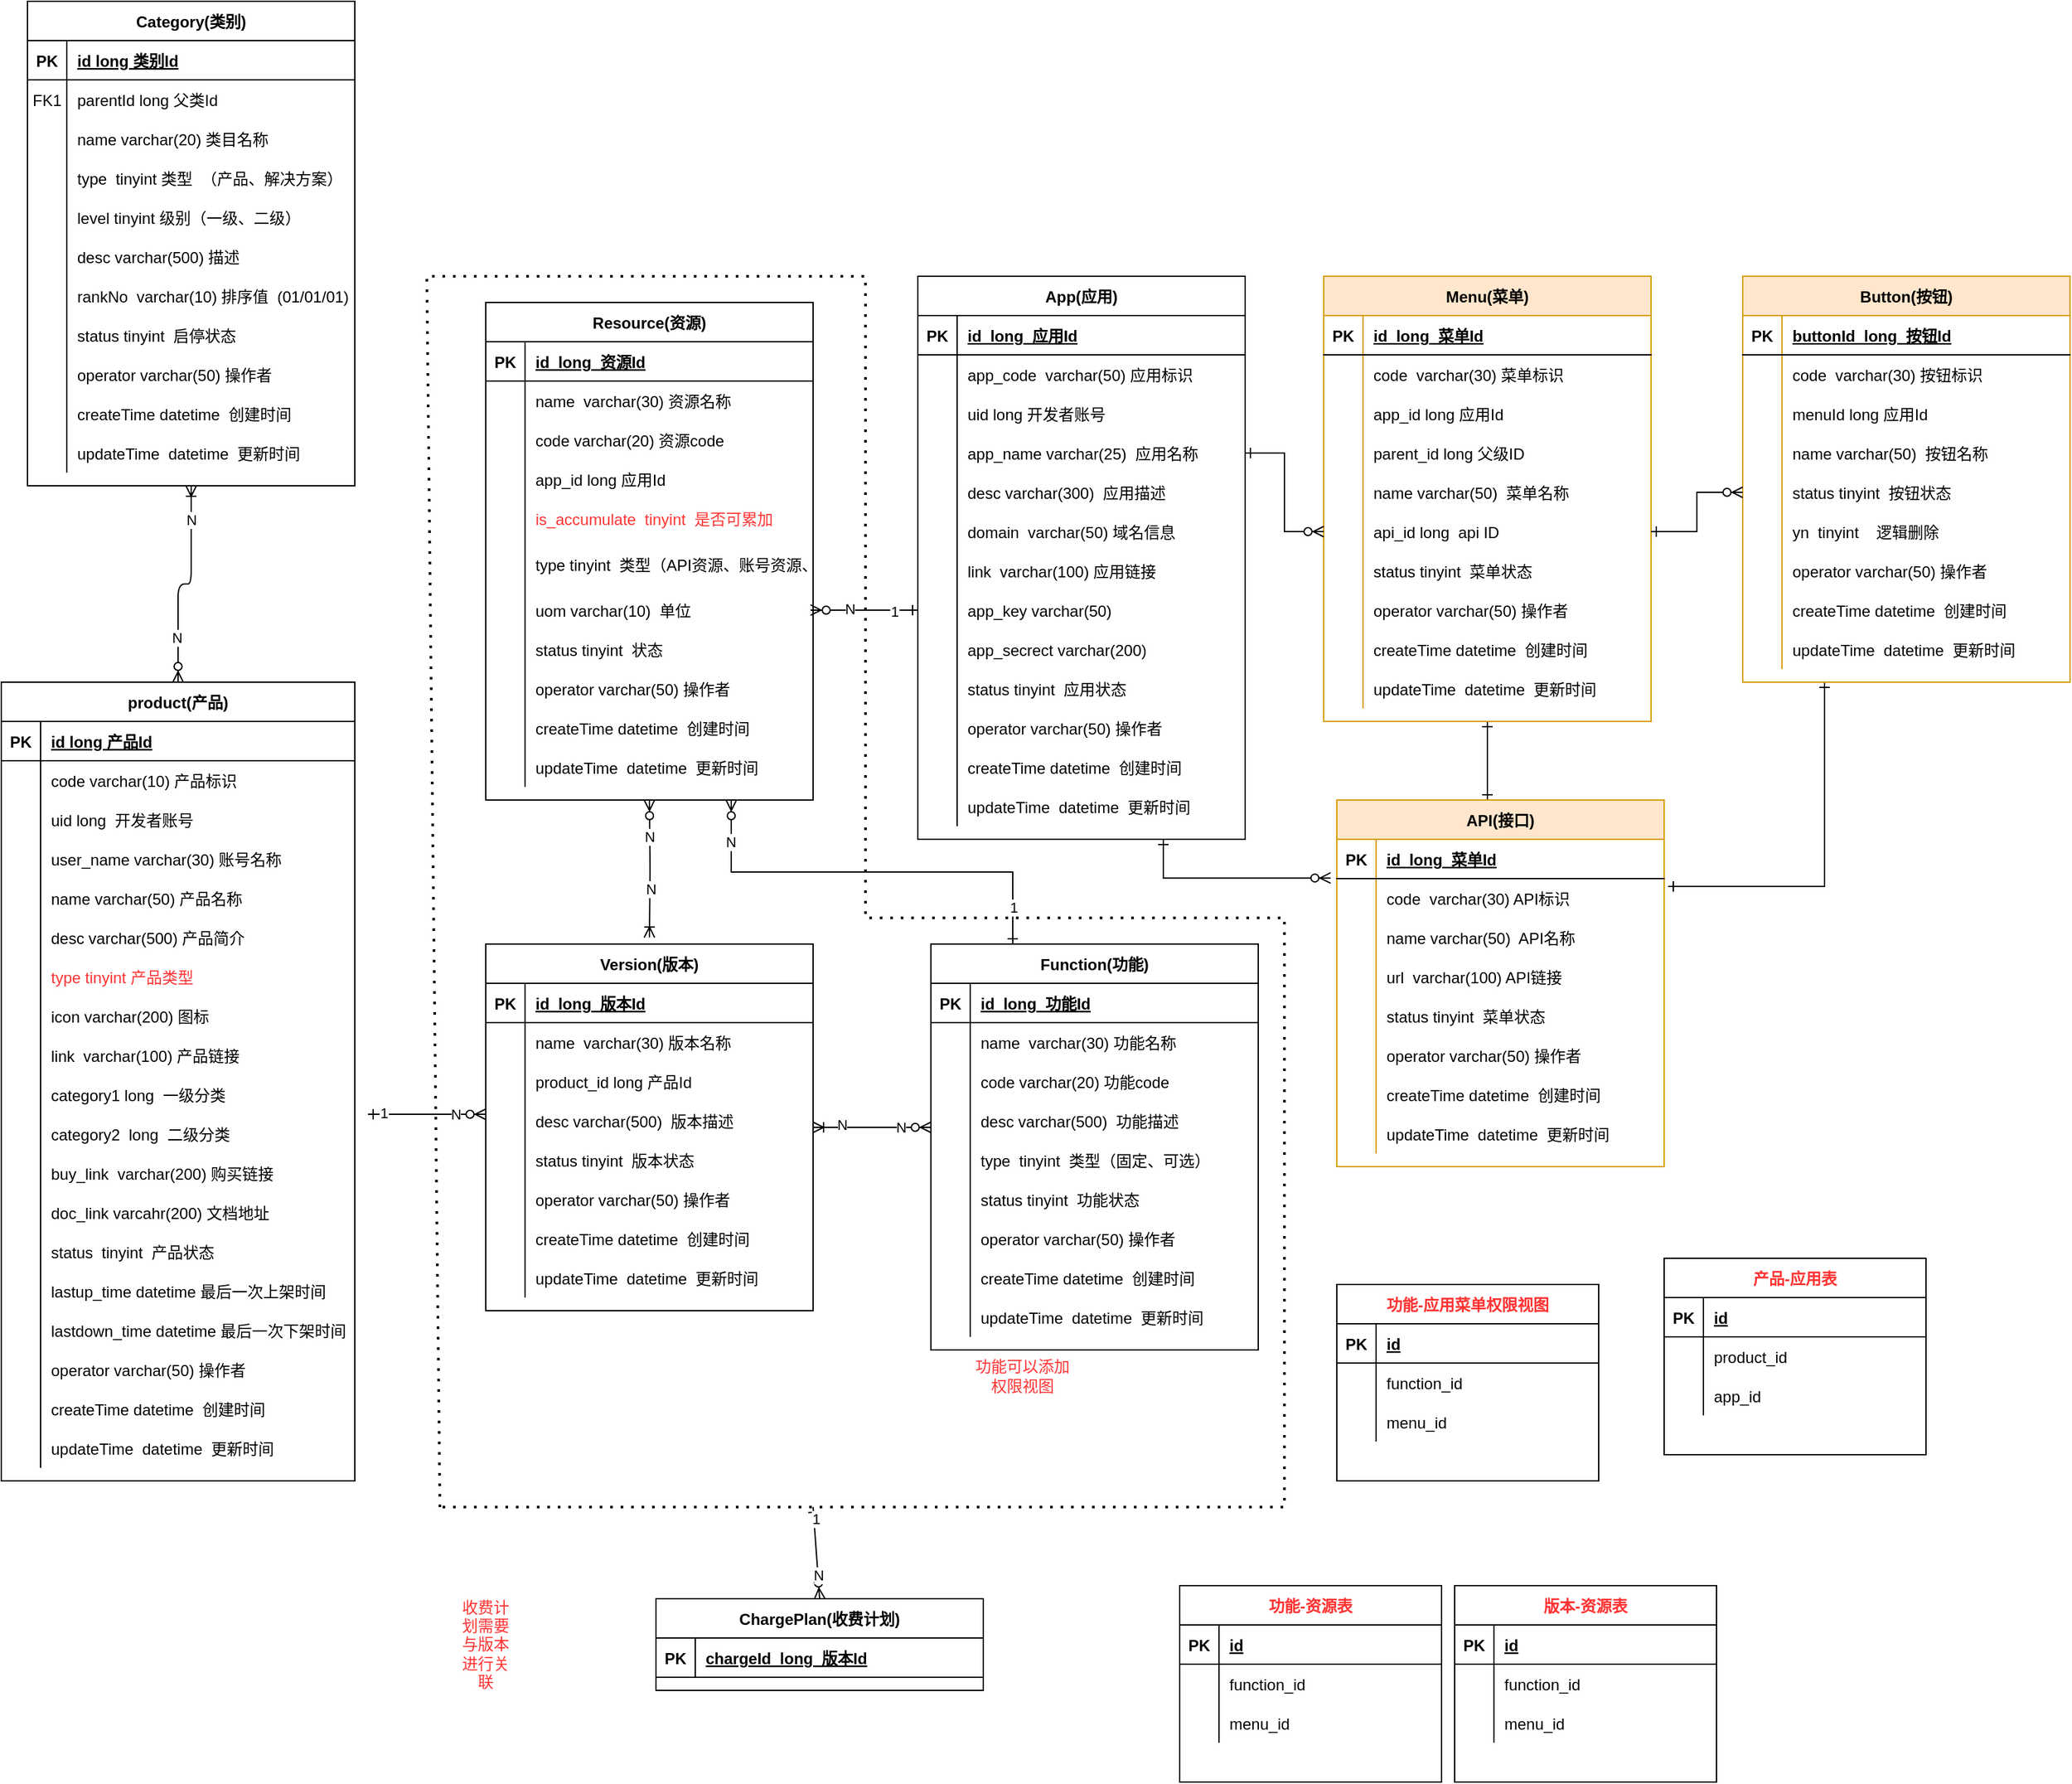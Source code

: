 <mxfile version="14.2.9" type="github" pages="2">
  <diagram id="R2lEEEUBdFMjLlhIrx00" name="Page-1">
    <mxGraphModel dx="1042" dy="1806" grid="1" gridSize="10" guides="1" tooltips="1" connect="1" arrows="1" fold="1" page="1" pageScale="1" pageWidth="850" pageHeight="1100" math="0" shadow="0" extFonts="Permanent Marker^https://fonts.googleapis.com/css?family=Permanent+Marker">
      <root>
        <mxCell id="0" />
        <mxCell id="1" parent="0" />
        <mxCell id="4hSjW8Y0jlPP0kZ9spp--469" style="rounded=0;orthogonalLoop=1;jettySize=auto;html=1;exitX=0.75;exitY=1;exitDx=0;exitDy=0;entryX=-0.019;entryY=-0.014;entryDx=0;entryDy=0;entryPerimeter=0;startArrow=ERone;startFill=0;endArrow=ERzeroToMany;endFill=1;edgeStyle=orthogonalEdgeStyle;" parent="1" source="C-vyLk0tnHw3VtMMgP7b-2" target="4hSjW8Y0jlPP0kZ9spp--408" edge="1">
          <mxGeometry relative="1" as="geometry">
            <Array as="points">
              <mxPoint x="988" y="320" />
            </Array>
          </mxGeometry>
        </mxCell>
        <mxCell id="C-vyLk0tnHw3VtMMgP7b-2" value="App(应用)" style="shape=table;startSize=30;container=1;collapsible=1;childLayout=tableLayout;fixedRows=1;rowLines=0;fontStyle=1;align=center;resizeLast=1;" parent="1" vertex="1">
          <mxGeometry x="800" y="-140" width="250" height="430" as="geometry" />
        </mxCell>
        <mxCell id="C-vyLk0tnHw3VtMMgP7b-3" value="" style="shape=partialRectangle;collapsible=0;dropTarget=0;pointerEvents=0;fillColor=none;points=[[0,0.5],[1,0.5]];portConstraint=eastwest;top=0;left=0;right=0;bottom=1;" parent="C-vyLk0tnHw3VtMMgP7b-2" vertex="1">
          <mxGeometry y="30" width="250" height="30" as="geometry" />
        </mxCell>
        <mxCell id="C-vyLk0tnHw3VtMMgP7b-4" value="PK" style="shape=partialRectangle;overflow=hidden;connectable=0;fillColor=none;top=0;left=0;bottom=0;right=0;fontStyle=1;" parent="C-vyLk0tnHw3VtMMgP7b-3" vertex="1">
          <mxGeometry width="30" height="30" as="geometry" />
        </mxCell>
        <mxCell id="C-vyLk0tnHw3VtMMgP7b-5" value="id  long  应用Id" style="shape=partialRectangle;overflow=hidden;connectable=0;fillColor=none;top=0;left=0;bottom=0;right=0;align=left;spacingLeft=6;fontStyle=5;" parent="C-vyLk0tnHw3VtMMgP7b-3" vertex="1">
          <mxGeometry x="30" width="220" height="30" as="geometry" />
        </mxCell>
        <mxCell id="C-vyLk0tnHw3VtMMgP7b-6" value="" style="shape=partialRectangle;collapsible=0;dropTarget=0;pointerEvents=0;fillColor=none;points=[[0,0.5],[1,0.5]];portConstraint=eastwest;top=0;left=0;right=0;bottom=0;" parent="C-vyLk0tnHw3VtMMgP7b-2" vertex="1">
          <mxGeometry y="60" width="250" height="30" as="geometry" />
        </mxCell>
        <mxCell id="C-vyLk0tnHw3VtMMgP7b-7" value="" style="shape=partialRectangle;overflow=hidden;connectable=0;fillColor=none;top=0;left=0;bottom=0;right=0;" parent="C-vyLk0tnHw3VtMMgP7b-6" vertex="1">
          <mxGeometry width="30" height="30" as="geometry" />
        </mxCell>
        <mxCell id="C-vyLk0tnHw3VtMMgP7b-8" value="app_code  varchar(50) 应用标识" style="shape=partialRectangle;overflow=hidden;connectable=0;fillColor=none;top=0;left=0;bottom=0;right=0;align=left;spacingLeft=6;" parent="C-vyLk0tnHw3VtMMgP7b-6" vertex="1">
          <mxGeometry x="30" width="220" height="30" as="geometry" />
        </mxCell>
        <mxCell id="4hSjW8Y0jlPP0kZ9spp--118" style="shape=partialRectangle;collapsible=0;dropTarget=0;pointerEvents=0;fillColor=none;points=[[0,0.5],[1,0.5]];portConstraint=eastwest;top=0;left=0;right=0;bottom=0;" parent="C-vyLk0tnHw3VtMMgP7b-2" vertex="1">
          <mxGeometry y="90" width="250" height="30" as="geometry" />
        </mxCell>
        <mxCell id="4hSjW8Y0jlPP0kZ9spp--119" style="shape=partialRectangle;overflow=hidden;connectable=0;fillColor=none;top=0;left=0;bottom=0;right=0;" parent="4hSjW8Y0jlPP0kZ9spp--118" vertex="1">
          <mxGeometry width="30" height="30" as="geometry" />
        </mxCell>
        <mxCell id="4hSjW8Y0jlPP0kZ9spp--120" value="uid long 开发者账号" style="shape=partialRectangle;overflow=hidden;connectable=0;fillColor=none;top=0;left=0;bottom=0;right=0;align=left;spacingLeft=6;" parent="4hSjW8Y0jlPP0kZ9spp--118" vertex="1">
          <mxGeometry x="30" width="220" height="30" as="geometry" />
        </mxCell>
        <mxCell id="4hSjW8Y0jlPP0kZ9spp--113" style="shape=partialRectangle;collapsible=0;dropTarget=0;pointerEvents=0;fillColor=none;points=[[0,0.5],[1,0.5]];portConstraint=eastwest;top=0;left=0;right=0;bottom=0;" parent="C-vyLk0tnHw3VtMMgP7b-2" vertex="1">
          <mxGeometry y="120" width="250" height="30" as="geometry" />
        </mxCell>
        <mxCell id="4hSjW8Y0jlPP0kZ9spp--114" style="shape=partialRectangle;overflow=hidden;connectable=0;fillColor=none;top=0;left=0;bottom=0;right=0;" parent="4hSjW8Y0jlPP0kZ9spp--113" vertex="1">
          <mxGeometry width="30" height="30" as="geometry" />
        </mxCell>
        <mxCell id="4hSjW8Y0jlPP0kZ9spp--115" value="app_name varchar(25)  应用名称" style="shape=partialRectangle;overflow=hidden;connectable=0;fillColor=none;top=0;left=0;bottom=0;right=0;align=left;spacingLeft=6;" parent="4hSjW8Y0jlPP0kZ9spp--113" vertex="1">
          <mxGeometry x="30" width="220" height="30" as="geometry" />
        </mxCell>
        <mxCell id="4hSjW8Y0jlPP0kZ9spp--110" style="shape=partialRectangle;collapsible=0;dropTarget=0;pointerEvents=0;fillColor=none;points=[[0,0.5],[1,0.5]];portConstraint=eastwest;top=0;left=0;right=0;bottom=0;" parent="C-vyLk0tnHw3VtMMgP7b-2" vertex="1">
          <mxGeometry y="150" width="250" height="30" as="geometry" />
        </mxCell>
        <mxCell id="4hSjW8Y0jlPP0kZ9spp--111" style="shape=partialRectangle;overflow=hidden;connectable=0;fillColor=none;top=0;left=0;bottom=0;right=0;" parent="4hSjW8Y0jlPP0kZ9spp--110" vertex="1">
          <mxGeometry width="30" height="30" as="geometry" />
        </mxCell>
        <mxCell id="4hSjW8Y0jlPP0kZ9spp--112" value="desc varchar(300)  应用描述" style="shape=partialRectangle;overflow=hidden;connectable=0;fillColor=none;top=0;left=0;bottom=0;right=0;align=left;spacingLeft=6;" parent="4hSjW8Y0jlPP0kZ9spp--110" vertex="1">
          <mxGeometry x="30" width="220" height="30" as="geometry" />
        </mxCell>
        <mxCell id="q2KwdzNldS-za2RDttcS-1" style="shape=partialRectangle;collapsible=0;dropTarget=0;pointerEvents=0;fillColor=none;points=[[0,0.5],[1,0.5]];portConstraint=eastwest;top=0;left=0;right=0;bottom=0;" parent="C-vyLk0tnHw3VtMMgP7b-2" vertex="1">
          <mxGeometry y="180" width="250" height="30" as="geometry" />
        </mxCell>
        <mxCell id="q2KwdzNldS-za2RDttcS-2" style="shape=partialRectangle;overflow=hidden;connectable=0;fillColor=none;top=0;left=0;bottom=0;right=0;" parent="q2KwdzNldS-za2RDttcS-1" vertex="1">
          <mxGeometry width="30" height="30" as="geometry" />
        </mxCell>
        <mxCell id="q2KwdzNldS-za2RDttcS-3" value="domain  varchar(50) 域名信息" style="shape=partialRectangle;overflow=hidden;connectable=0;fillColor=none;top=0;left=0;bottom=0;right=0;align=left;spacingLeft=6;" parent="q2KwdzNldS-za2RDttcS-1" vertex="1">
          <mxGeometry x="30" width="220" height="30" as="geometry" />
        </mxCell>
        <mxCell id="4hSjW8Y0jlPP0kZ9spp--104" style="shape=partialRectangle;collapsible=0;dropTarget=0;pointerEvents=0;fillColor=none;points=[[0,0.5],[1,0.5]];portConstraint=eastwest;top=0;left=0;right=0;bottom=0;" parent="C-vyLk0tnHw3VtMMgP7b-2" vertex="1">
          <mxGeometry y="210" width="250" height="30" as="geometry" />
        </mxCell>
        <mxCell id="4hSjW8Y0jlPP0kZ9spp--105" style="shape=partialRectangle;overflow=hidden;connectable=0;fillColor=none;top=0;left=0;bottom=0;right=0;" parent="4hSjW8Y0jlPP0kZ9spp--104" vertex="1">
          <mxGeometry width="30" height="30" as="geometry" />
        </mxCell>
        <mxCell id="4hSjW8Y0jlPP0kZ9spp--106" value="link  varchar(100) 应用链接" style="shape=partialRectangle;overflow=hidden;connectable=0;fillColor=none;top=0;left=0;bottom=0;right=0;align=left;spacingLeft=6;" parent="4hSjW8Y0jlPP0kZ9spp--104" vertex="1">
          <mxGeometry x="30" width="220" height="30" as="geometry" />
        </mxCell>
        <mxCell id="q2KwdzNldS-za2RDttcS-7" style="shape=partialRectangle;collapsible=0;dropTarget=0;pointerEvents=0;fillColor=none;points=[[0,0.5],[1,0.5]];portConstraint=eastwest;top=0;left=0;right=0;bottom=0;" parent="C-vyLk0tnHw3VtMMgP7b-2" vertex="1">
          <mxGeometry y="240" width="250" height="30" as="geometry" />
        </mxCell>
        <mxCell id="q2KwdzNldS-za2RDttcS-8" style="shape=partialRectangle;overflow=hidden;connectable=0;fillColor=none;top=0;left=0;bottom=0;right=0;" parent="q2KwdzNldS-za2RDttcS-7" vertex="1">
          <mxGeometry width="30" height="30" as="geometry" />
        </mxCell>
        <mxCell id="q2KwdzNldS-za2RDttcS-9" value="app_key varchar(50) " style="shape=partialRectangle;overflow=hidden;connectable=0;fillColor=none;top=0;left=0;bottom=0;right=0;align=left;spacingLeft=6;" parent="q2KwdzNldS-za2RDttcS-7" vertex="1">
          <mxGeometry x="30" width="220" height="30" as="geometry" />
        </mxCell>
        <mxCell id="q2KwdzNldS-za2RDttcS-10" style="shape=partialRectangle;collapsible=0;dropTarget=0;pointerEvents=0;fillColor=none;points=[[0,0.5],[1,0.5]];portConstraint=eastwest;top=0;left=0;right=0;bottom=0;" parent="C-vyLk0tnHw3VtMMgP7b-2" vertex="1">
          <mxGeometry y="270" width="250" height="30" as="geometry" />
        </mxCell>
        <mxCell id="q2KwdzNldS-za2RDttcS-11" style="shape=partialRectangle;overflow=hidden;connectable=0;fillColor=none;top=0;left=0;bottom=0;right=0;" parent="q2KwdzNldS-za2RDttcS-10" vertex="1">
          <mxGeometry width="30" height="30" as="geometry" />
        </mxCell>
        <mxCell id="q2KwdzNldS-za2RDttcS-12" value="app_secrect varchar(200)" style="shape=partialRectangle;overflow=hidden;connectable=0;fillColor=none;top=0;left=0;bottom=0;right=0;align=left;spacingLeft=6;" parent="q2KwdzNldS-za2RDttcS-10" vertex="1">
          <mxGeometry x="30" width="220" height="30" as="geometry" />
        </mxCell>
        <mxCell id="4hSjW8Y0jlPP0kZ9spp--101" style="shape=partialRectangle;collapsible=0;dropTarget=0;pointerEvents=0;fillColor=none;points=[[0,0.5],[1,0.5]];portConstraint=eastwest;top=0;left=0;right=0;bottom=0;" parent="C-vyLk0tnHw3VtMMgP7b-2" vertex="1">
          <mxGeometry y="300" width="250" height="30" as="geometry" />
        </mxCell>
        <mxCell id="4hSjW8Y0jlPP0kZ9spp--102" style="shape=partialRectangle;overflow=hidden;connectable=0;fillColor=none;top=0;left=0;bottom=0;right=0;" parent="4hSjW8Y0jlPP0kZ9spp--101" vertex="1">
          <mxGeometry width="30" height="30" as="geometry" />
        </mxCell>
        <mxCell id="4hSjW8Y0jlPP0kZ9spp--103" value="status tinyint  应用状态" style="shape=partialRectangle;overflow=hidden;connectable=0;fillColor=none;top=0;left=0;bottom=0;right=0;align=left;spacingLeft=6;" parent="4hSjW8Y0jlPP0kZ9spp--101" vertex="1">
          <mxGeometry x="30" width="220" height="30" as="geometry" />
        </mxCell>
        <mxCell id="4hSjW8Y0jlPP0kZ9spp--127" style="shape=partialRectangle;collapsible=0;dropTarget=0;pointerEvents=0;fillColor=none;points=[[0,0.5],[1,0.5]];portConstraint=eastwest;top=0;left=0;right=0;bottom=0;" parent="C-vyLk0tnHw3VtMMgP7b-2" vertex="1">
          <mxGeometry y="330" width="250" height="30" as="geometry" />
        </mxCell>
        <mxCell id="4hSjW8Y0jlPP0kZ9spp--128" style="shape=partialRectangle;overflow=hidden;connectable=0;fillColor=none;top=0;left=0;bottom=0;right=0;" parent="4hSjW8Y0jlPP0kZ9spp--127" vertex="1">
          <mxGeometry width="30" height="30" as="geometry" />
        </mxCell>
        <mxCell id="4hSjW8Y0jlPP0kZ9spp--129" value="operator varchar(50) 操作者" style="shape=partialRectangle;overflow=hidden;connectable=0;fillColor=none;top=0;left=0;bottom=0;right=0;align=left;spacingLeft=6;" parent="4hSjW8Y0jlPP0kZ9spp--127" vertex="1">
          <mxGeometry x="30" width="220" height="30" as="geometry" />
        </mxCell>
        <mxCell id="4hSjW8Y0jlPP0kZ9spp--124" style="shape=partialRectangle;collapsible=0;dropTarget=0;pointerEvents=0;fillColor=none;points=[[0,0.5],[1,0.5]];portConstraint=eastwest;top=0;left=0;right=0;bottom=0;" parent="C-vyLk0tnHw3VtMMgP7b-2" vertex="1">
          <mxGeometry y="360" width="250" height="30" as="geometry" />
        </mxCell>
        <mxCell id="4hSjW8Y0jlPP0kZ9spp--125" style="shape=partialRectangle;overflow=hidden;connectable=0;fillColor=none;top=0;left=0;bottom=0;right=0;" parent="4hSjW8Y0jlPP0kZ9spp--124" vertex="1">
          <mxGeometry width="30" height="30" as="geometry" />
        </mxCell>
        <mxCell id="4hSjW8Y0jlPP0kZ9spp--126" value="createTime datetime  创建时间" style="shape=partialRectangle;overflow=hidden;connectable=0;fillColor=none;top=0;left=0;bottom=0;right=0;align=left;spacingLeft=6;" parent="4hSjW8Y0jlPP0kZ9spp--124" vertex="1">
          <mxGeometry x="30" width="220" height="30" as="geometry" />
        </mxCell>
        <mxCell id="4hSjW8Y0jlPP0kZ9spp--121" style="shape=partialRectangle;collapsible=0;dropTarget=0;pointerEvents=0;fillColor=none;points=[[0,0.5],[1,0.5]];portConstraint=eastwest;top=0;left=0;right=0;bottom=0;" parent="C-vyLk0tnHw3VtMMgP7b-2" vertex="1">
          <mxGeometry y="390" width="250" height="30" as="geometry" />
        </mxCell>
        <mxCell id="4hSjW8Y0jlPP0kZ9spp--122" style="shape=partialRectangle;overflow=hidden;connectable=0;fillColor=none;top=0;left=0;bottom=0;right=0;" parent="4hSjW8Y0jlPP0kZ9spp--121" vertex="1">
          <mxGeometry width="30" height="30" as="geometry" />
        </mxCell>
        <mxCell id="4hSjW8Y0jlPP0kZ9spp--123" value="updateTime  datetime  更新时间" style="shape=partialRectangle;overflow=hidden;connectable=0;fillColor=none;top=0;left=0;bottom=0;right=0;align=left;spacingLeft=6;" parent="4hSjW8Y0jlPP0kZ9spp--121" vertex="1">
          <mxGeometry x="30" width="220" height="30" as="geometry" />
        </mxCell>
        <mxCell id="C-vyLk0tnHw3VtMMgP7b-23" value="product(产品)" style="shape=table;startSize=30;container=1;collapsible=1;childLayout=tableLayout;fixedRows=1;rowLines=0;fontStyle=1;align=center;resizeLast=1;" parent="1" vertex="1">
          <mxGeometry x="100" y="170" width="270" height="610" as="geometry" />
        </mxCell>
        <mxCell id="C-vyLk0tnHw3VtMMgP7b-24" value="" style="shape=partialRectangle;collapsible=0;dropTarget=0;pointerEvents=0;fillColor=none;points=[[0,0.5],[1,0.5]];portConstraint=eastwest;top=0;left=0;right=0;bottom=1;" parent="C-vyLk0tnHw3VtMMgP7b-23" vertex="1">
          <mxGeometry y="30" width="270" height="30" as="geometry" />
        </mxCell>
        <mxCell id="C-vyLk0tnHw3VtMMgP7b-25" value="PK" style="shape=partialRectangle;overflow=hidden;connectable=0;fillColor=none;top=0;left=0;bottom=0;right=0;fontStyle=1;" parent="C-vyLk0tnHw3VtMMgP7b-24" vertex="1">
          <mxGeometry width="30" height="30" as="geometry" />
        </mxCell>
        <mxCell id="C-vyLk0tnHw3VtMMgP7b-26" value="id long 产品Id" style="shape=partialRectangle;overflow=hidden;connectable=0;fillColor=none;top=0;left=0;bottom=0;right=0;align=left;spacingLeft=6;fontStyle=5;" parent="C-vyLk0tnHw3VtMMgP7b-24" vertex="1">
          <mxGeometry x="30" width="240" height="30" as="geometry" />
        </mxCell>
        <mxCell id="4hSjW8Y0jlPP0kZ9spp--16" style="shape=partialRectangle;collapsible=0;dropTarget=0;pointerEvents=0;fillColor=none;points=[[0,0.5],[1,0.5]];portConstraint=eastwest;top=0;left=0;right=0;bottom=0;" parent="C-vyLk0tnHw3VtMMgP7b-23" vertex="1">
          <mxGeometry y="60" width="270" height="30" as="geometry" />
        </mxCell>
        <mxCell id="4hSjW8Y0jlPP0kZ9spp--17" style="shape=partialRectangle;overflow=hidden;connectable=0;fillColor=none;top=0;left=0;bottom=0;right=0;" parent="4hSjW8Y0jlPP0kZ9spp--16" vertex="1">
          <mxGeometry width="30" height="30" as="geometry" />
        </mxCell>
        <mxCell id="4hSjW8Y0jlPP0kZ9spp--18" value="code varchar(10) 产品标识" style="shape=partialRectangle;overflow=hidden;connectable=0;fillColor=none;top=0;left=0;bottom=0;right=0;align=left;spacingLeft=6;" parent="4hSjW8Y0jlPP0kZ9spp--16" vertex="1">
          <mxGeometry x="30" width="240" height="30" as="geometry" />
        </mxCell>
        <mxCell id="4hSjW8Y0jlPP0kZ9spp--22" style="shape=partialRectangle;collapsible=0;dropTarget=0;pointerEvents=0;fillColor=none;points=[[0,0.5],[1,0.5]];portConstraint=eastwest;top=0;left=0;right=0;bottom=0;" parent="C-vyLk0tnHw3VtMMgP7b-23" vertex="1">
          <mxGeometry y="90" width="270" height="30" as="geometry" />
        </mxCell>
        <mxCell id="4hSjW8Y0jlPP0kZ9spp--23" style="shape=partialRectangle;overflow=hidden;connectable=0;fillColor=none;top=0;left=0;bottom=0;right=0;" parent="4hSjW8Y0jlPP0kZ9spp--22" vertex="1">
          <mxGeometry width="30" height="30" as="geometry" />
        </mxCell>
        <mxCell id="4hSjW8Y0jlPP0kZ9spp--24" value="uid long  开发者账号" style="shape=partialRectangle;overflow=hidden;connectable=0;fillColor=none;top=0;left=0;bottom=0;right=0;align=left;spacingLeft=6;" parent="4hSjW8Y0jlPP0kZ9spp--22" vertex="1">
          <mxGeometry x="30" width="240" height="30" as="geometry" />
        </mxCell>
        <mxCell id="Rr-cYvNgs4WZ7C_TUHbt-11" style="shape=partialRectangle;collapsible=0;dropTarget=0;pointerEvents=0;fillColor=none;points=[[0,0.5],[1,0.5]];portConstraint=eastwest;top=0;left=0;right=0;bottom=0;" parent="C-vyLk0tnHw3VtMMgP7b-23" vertex="1">
          <mxGeometry y="120" width="270" height="30" as="geometry" />
        </mxCell>
        <mxCell id="Rr-cYvNgs4WZ7C_TUHbt-12" style="shape=partialRectangle;overflow=hidden;connectable=0;fillColor=none;top=0;left=0;bottom=0;right=0;" parent="Rr-cYvNgs4WZ7C_TUHbt-11" vertex="1">
          <mxGeometry width="30" height="30" as="geometry" />
        </mxCell>
        <mxCell id="Rr-cYvNgs4WZ7C_TUHbt-13" value="user_name varchar(30) 账号名称" style="shape=partialRectangle;overflow=hidden;connectable=0;fillColor=none;top=0;left=0;bottom=0;right=0;align=left;spacingLeft=6;" parent="Rr-cYvNgs4WZ7C_TUHbt-11" vertex="1">
          <mxGeometry x="30" width="240" height="30" as="geometry" />
        </mxCell>
        <mxCell id="C-vyLk0tnHw3VtMMgP7b-27" value="" style="shape=partialRectangle;collapsible=0;dropTarget=0;pointerEvents=0;fillColor=none;points=[[0,0.5],[1,0.5]];portConstraint=eastwest;top=0;left=0;right=0;bottom=0;" parent="C-vyLk0tnHw3VtMMgP7b-23" vertex="1">
          <mxGeometry y="150" width="270" height="30" as="geometry" />
        </mxCell>
        <mxCell id="C-vyLk0tnHw3VtMMgP7b-28" value="" style="shape=partialRectangle;overflow=hidden;connectable=0;fillColor=none;top=0;left=0;bottom=0;right=0;" parent="C-vyLk0tnHw3VtMMgP7b-27" vertex="1">
          <mxGeometry width="30" height="30" as="geometry" />
        </mxCell>
        <mxCell id="C-vyLk0tnHw3VtMMgP7b-29" value="name varchar(50) 产品名称" style="shape=partialRectangle;overflow=hidden;connectable=0;fillColor=none;top=0;left=0;bottom=0;right=0;align=left;spacingLeft=6;" parent="C-vyLk0tnHw3VtMMgP7b-27" vertex="1">
          <mxGeometry x="30" width="240" height="30" as="geometry" />
        </mxCell>
        <mxCell id="4hSjW8Y0jlPP0kZ9spp--13" style="shape=partialRectangle;collapsible=0;dropTarget=0;pointerEvents=0;fillColor=none;points=[[0,0.5],[1,0.5]];portConstraint=eastwest;top=0;left=0;right=0;bottom=0;" parent="C-vyLk0tnHw3VtMMgP7b-23" vertex="1">
          <mxGeometry y="180" width="270" height="30" as="geometry" />
        </mxCell>
        <mxCell id="4hSjW8Y0jlPP0kZ9spp--14" style="shape=partialRectangle;overflow=hidden;connectable=0;fillColor=none;top=0;left=0;bottom=0;right=0;" parent="4hSjW8Y0jlPP0kZ9spp--13" vertex="1">
          <mxGeometry width="30" height="30" as="geometry" />
        </mxCell>
        <mxCell id="4hSjW8Y0jlPP0kZ9spp--15" value="desc varchar(500) 产品简介" style="shape=partialRectangle;overflow=hidden;connectable=0;fillColor=none;top=0;left=0;bottom=0;right=0;align=left;spacingLeft=6;" parent="4hSjW8Y0jlPP0kZ9spp--13" vertex="1">
          <mxGeometry x="30" width="240" height="30" as="geometry" />
        </mxCell>
        <mxCell id="Rr-cYvNgs4WZ7C_TUHbt-1" style="shape=partialRectangle;collapsible=0;dropTarget=0;pointerEvents=0;fillColor=none;points=[[0,0.5],[1,0.5]];portConstraint=eastwest;top=0;left=0;right=0;bottom=0;" parent="C-vyLk0tnHw3VtMMgP7b-23" vertex="1">
          <mxGeometry y="210" width="270" height="30" as="geometry" />
        </mxCell>
        <mxCell id="Rr-cYvNgs4WZ7C_TUHbt-2" style="shape=partialRectangle;overflow=hidden;connectable=0;fillColor=none;top=0;left=0;bottom=0;right=0;" parent="Rr-cYvNgs4WZ7C_TUHbt-1" vertex="1">
          <mxGeometry width="30" height="30" as="geometry" />
        </mxCell>
        <mxCell id="Rr-cYvNgs4WZ7C_TUHbt-3" value="type tinyint 产品类型" style="shape=partialRectangle;overflow=hidden;connectable=0;fillColor=none;top=0;left=0;bottom=0;right=0;align=left;spacingLeft=6;fontColor=#FF3333;" parent="Rr-cYvNgs4WZ7C_TUHbt-1" vertex="1">
          <mxGeometry x="30" width="240" height="30" as="geometry" />
        </mxCell>
        <mxCell id="4hSjW8Y0jlPP0kZ9spp--10" style="shape=partialRectangle;collapsible=0;dropTarget=0;pointerEvents=0;fillColor=none;points=[[0,0.5],[1,0.5]];portConstraint=eastwest;top=0;left=0;right=0;bottom=0;" parent="C-vyLk0tnHw3VtMMgP7b-23" vertex="1">
          <mxGeometry y="240" width="270" height="30" as="geometry" />
        </mxCell>
        <mxCell id="4hSjW8Y0jlPP0kZ9spp--11" style="shape=partialRectangle;overflow=hidden;connectable=0;fillColor=none;top=0;left=0;bottom=0;right=0;" parent="4hSjW8Y0jlPP0kZ9spp--10" vertex="1">
          <mxGeometry width="30" height="30" as="geometry" />
        </mxCell>
        <mxCell id="4hSjW8Y0jlPP0kZ9spp--12" value="icon varchar(200) 图标" style="shape=partialRectangle;overflow=hidden;connectable=0;fillColor=none;top=0;left=0;bottom=0;right=0;align=left;spacingLeft=6;" parent="4hSjW8Y0jlPP0kZ9spp--10" vertex="1">
          <mxGeometry x="30" width="240" height="30" as="geometry" />
        </mxCell>
        <mxCell id="4hSjW8Y0jlPP0kZ9spp--7" style="shape=partialRectangle;collapsible=0;dropTarget=0;pointerEvents=0;fillColor=none;points=[[0,0.5],[1,0.5]];portConstraint=eastwest;top=0;left=0;right=0;bottom=0;" parent="C-vyLk0tnHw3VtMMgP7b-23" vertex="1">
          <mxGeometry y="270" width="270" height="30" as="geometry" />
        </mxCell>
        <mxCell id="4hSjW8Y0jlPP0kZ9spp--8" style="shape=partialRectangle;overflow=hidden;connectable=0;fillColor=none;top=0;left=0;bottom=0;right=0;" parent="4hSjW8Y0jlPP0kZ9spp--7" vertex="1">
          <mxGeometry width="30" height="30" as="geometry" />
        </mxCell>
        <mxCell id="4hSjW8Y0jlPP0kZ9spp--9" value="link  varchar(100) 产品链接" style="shape=partialRectangle;overflow=hidden;connectable=0;fillColor=none;top=0;left=0;bottom=0;right=0;align=left;spacingLeft=6;" parent="4hSjW8Y0jlPP0kZ9spp--7" vertex="1">
          <mxGeometry x="30" width="240" height="30" as="geometry" />
        </mxCell>
        <mxCell id="4hSjW8Y0jlPP0kZ9spp--4" style="shape=partialRectangle;collapsible=0;dropTarget=0;pointerEvents=0;fillColor=none;points=[[0,0.5],[1,0.5]];portConstraint=eastwest;top=0;left=0;right=0;bottom=0;" parent="C-vyLk0tnHw3VtMMgP7b-23" vertex="1">
          <mxGeometry y="300" width="270" height="30" as="geometry" />
        </mxCell>
        <mxCell id="4hSjW8Y0jlPP0kZ9spp--5" style="shape=partialRectangle;overflow=hidden;connectable=0;fillColor=none;top=0;left=0;bottom=0;right=0;" parent="4hSjW8Y0jlPP0kZ9spp--4" vertex="1">
          <mxGeometry width="30" height="30" as="geometry" />
        </mxCell>
        <mxCell id="4hSjW8Y0jlPP0kZ9spp--6" value="category1 long  一级分类" style="shape=partialRectangle;overflow=hidden;connectable=0;fillColor=none;top=0;left=0;bottom=0;right=0;align=left;spacingLeft=6;" parent="4hSjW8Y0jlPP0kZ9spp--4" vertex="1">
          <mxGeometry x="30" width="240" height="30" as="geometry" />
        </mxCell>
        <mxCell id="4hSjW8Y0jlPP0kZ9spp--1" style="shape=partialRectangle;collapsible=0;dropTarget=0;pointerEvents=0;fillColor=none;points=[[0,0.5],[1,0.5]];portConstraint=eastwest;top=0;left=0;right=0;bottom=0;" parent="C-vyLk0tnHw3VtMMgP7b-23" vertex="1">
          <mxGeometry y="330" width="270" height="30" as="geometry" />
        </mxCell>
        <mxCell id="4hSjW8Y0jlPP0kZ9spp--2" style="shape=partialRectangle;overflow=hidden;connectable=0;fillColor=none;top=0;left=0;bottom=0;right=0;" parent="4hSjW8Y0jlPP0kZ9spp--1" vertex="1">
          <mxGeometry width="30" height="30" as="geometry" />
        </mxCell>
        <mxCell id="4hSjW8Y0jlPP0kZ9spp--3" value="category2  long  二级分类" style="shape=partialRectangle;overflow=hidden;connectable=0;fillColor=none;top=0;left=0;bottom=0;right=0;align=left;spacingLeft=6;" parent="4hSjW8Y0jlPP0kZ9spp--1" vertex="1">
          <mxGeometry x="30" width="240" height="30" as="geometry" />
        </mxCell>
        <mxCell id="4hSjW8Y0jlPP0kZ9spp--34" style="shape=partialRectangle;collapsible=0;dropTarget=0;pointerEvents=0;fillColor=none;points=[[0,0.5],[1,0.5]];portConstraint=eastwest;top=0;left=0;right=0;bottom=0;" parent="C-vyLk0tnHw3VtMMgP7b-23" vertex="1">
          <mxGeometry y="360" width="270" height="30" as="geometry" />
        </mxCell>
        <mxCell id="4hSjW8Y0jlPP0kZ9spp--35" style="shape=partialRectangle;overflow=hidden;connectable=0;fillColor=none;top=0;left=0;bottom=0;right=0;" parent="4hSjW8Y0jlPP0kZ9spp--34" vertex="1">
          <mxGeometry width="30" height="30" as="geometry" />
        </mxCell>
        <mxCell id="4hSjW8Y0jlPP0kZ9spp--36" value="buy_link  varchar(200) 购买链接" style="shape=partialRectangle;overflow=hidden;connectable=0;fillColor=none;top=0;left=0;bottom=0;right=0;align=left;spacingLeft=6;" parent="4hSjW8Y0jlPP0kZ9spp--34" vertex="1">
          <mxGeometry x="30" width="240" height="30" as="geometry" />
        </mxCell>
        <mxCell id="4hSjW8Y0jlPP0kZ9spp--168" style="shape=partialRectangle;collapsible=0;dropTarget=0;pointerEvents=0;fillColor=none;points=[[0,0.5],[1,0.5]];portConstraint=eastwest;top=0;left=0;right=0;bottom=0;" parent="C-vyLk0tnHw3VtMMgP7b-23" vertex="1">
          <mxGeometry y="390" width="270" height="30" as="geometry" />
        </mxCell>
        <mxCell id="4hSjW8Y0jlPP0kZ9spp--169" style="shape=partialRectangle;overflow=hidden;connectable=0;fillColor=none;top=0;left=0;bottom=0;right=0;" parent="4hSjW8Y0jlPP0kZ9spp--168" vertex="1">
          <mxGeometry width="30" height="30" as="geometry" />
        </mxCell>
        <mxCell id="4hSjW8Y0jlPP0kZ9spp--170" value="doc_link varcahr(200) 文档地址" style="shape=partialRectangle;overflow=hidden;connectable=0;fillColor=none;top=0;left=0;bottom=0;right=0;align=left;spacingLeft=6;" parent="4hSjW8Y0jlPP0kZ9spp--168" vertex="1">
          <mxGeometry x="30" width="240" height="30" as="geometry" />
        </mxCell>
        <mxCell id="4hSjW8Y0jlPP0kZ9spp--31" style="shape=partialRectangle;collapsible=0;dropTarget=0;pointerEvents=0;fillColor=none;points=[[0,0.5],[1,0.5]];portConstraint=eastwest;top=0;left=0;right=0;bottom=0;" parent="C-vyLk0tnHw3VtMMgP7b-23" vertex="1">
          <mxGeometry y="420" width="270" height="30" as="geometry" />
        </mxCell>
        <mxCell id="4hSjW8Y0jlPP0kZ9spp--32" style="shape=partialRectangle;overflow=hidden;connectable=0;fillColor=none;top=0;left=0;bottom=0;right=0;" parent="4hSjW8Y0jlPP0kZ9spp--31" vertex="1">
          <mxGeometry width="30" height="30" as="geometry" />
        </mxCell>
        <mxCell id="4hSjW8Y0jlPP0kZ9spp--33" value="status  tinyint  产品状态" style="shape=partialRectangle;overflow=hidden;connectable=0;fillColor=none;top=0;left=0;bottom=0;right=0;align=left;spacingLeft=6;" parent="4hSjW8Y0jlPP0kZ9spp--31" vertex="1">
          <mxGeometry x="30" width="240" height="30" as="geometry" />
        </mxCell>
        <mxCell id="4hSjW8Y0jlPP0kZ9spp--28" style="shape=partialRectangle;collapsible=0;dropTarget=0;pointerEvents=0;fillColor=none;points=[[0,0.5],[1,0.5]];portConstraint=eastwest;top=0;left=0;right=0;bottom=0;" parent="C-vyLk0tnHw3VtMMgP7b-23" vertex="1">
          <mxGeometry y="450" width="270" height="30" as="geometry" />
        </mxCell>
        <mxCell id="4hSjW8Y0jlPP0kZ9spp--29" style="shape=partialRectangle;overflow=hidden;connectable=0;fillColor=none;top=0;left=0;bottom=0;right=0;" parent="4hSjW8Y0jlPP0kZ9spp--28" vertex="1">
          <mxGeometry width="30" height="30" as="geometry" />
        </mxCell>
        <mxCell id="4hSjW8Y0jlPP0kZ9spp--30" value="lastup_time datetime 最后一次上架时间" style="shape=partialRectangle;overflow=hidden;connectable=0;fillColor=none;top=0;left=0;bottom=0;right=0;align=left;spacingLeft=6;" parent="4hSjW8Y0jlPP0kZ9spp--28" vertex="1">
          <mxGeometry x="30" width="240" height="30" as="geometry" />
        </mxCell>
        <mxCell id="4hSjW8Y0jlPP0kZ9spp--25" style="shape=partialRectangle;collapsible=0;dropTarget=0;pointerEvents=0;fillColor=none;points=[[0,0.5],[1,0.5]];portConstraint=eastwest;top=0;left=0;right=0;bottom=0;" parent="C-vyLk0tnHw3VtMMgP7b-23" vertex="1">
          <mxGeometry y="480" width="270" height="30" as="geometry" />
        </mxCell>
        <mxCell id="4hSjW8Y0jlPP0kZ9spp--26" style="shape=partialRectangle;overflow=hidden;connectable=0;fillColor=none;top=0;left=0;bottom=0;right=0;" parent="4hSjW8Y0jlPP0kZ9spp--25" vertex="1">
          <mxGeometry width="30" height="30" as="geometry" />
        </mxCell>
        <mxCell id="4hSjW8Y0jlPP0kZ9spp--27" value="lastdown_time datetime 最后一次下架时间" style="shape=partialRectangle;overflow=hidden;connectable=0;fillColor=none;top=0;left=0;bottom=0;right=0;align=left;spacingLeft=6;" parent="4hSjW8Y0jlPP0kZ9spp--25" vertex="1">
          <mxGeometry x="30" width="240" height="30" as="geometry" />
        </mxCell>
        <mxCell id="4hSjW8Y0jlPP0kZ9spp--92" style="shape=partialRectangle;collapsible=0;dropTarget=0;pointerEvents=0;fillColor=none;points=[[0,0.5],[1,0.5]];portConstraint=eastwest;top=0;left=0;right=0;bottom=0;" parent="C-vyLk0tnHw3VtMMgP7b-23" vertex="1">
          <mxGeometry y="510" width="270" height="30" as="geometry" />
        </mxCell>
        <mxCell id="4hSjW8Y0jlPP0kZ9spp--93" style="shape=partialRectangle;overflow=hidden;connectable=0;fillColor=none;top=0;left=0;bottom=0;right=0;" parent="4hSjW8Y0jlPP0kZ9spp--92" vertex="1">
          <mxGeometry width="30" height="30" as="geometry" />
        </mxCell>
        <mxCell id="4hSjW8Y0jlPP0kZ9spp--94" value="operator varchar(50) 操作者" style="shape=partialRectangle;overflow=hidden;connectable=0;fillColor=none;top=0;left=0;bottom=0;right=0;align=left;spacingLeft=6;" parent="4hSjW8Y0jlPP0kZ9spp--92" vertex="1">
          <mxGeometry x="30" width="240" height="30" as="geometry" />
        </mxCell>
        <mxCell id="4hSjW8Y0jlPP0kZ9spp--89" style="shape=partialRectangle;collapsible=0;dropTarget=0;pointerEvents=0;fillColor=none;points=[[0,0.5],[1,0.5]];portConstraint=eastwest;top=0;left=0;right=0;bottom=0;" parent="C-vyLk0tnHw3VtMMgP7b-23" vertex="1">
          <mxGeometry y="540" width="270" height="30" as="geometry" />
        </mxCell>
        <mxCell id="4hSjW8Y0jlPP0kZ9spp--90" style="shape=partialRectangle;overflow=hidden;connectable=0;fillColor=none;top=0;left=0;bottom=0;right=0;" parent="4hSjW8Y0jlPP0kZ9spp--89" vertex="1">
          <mxGeometry width="30" height="30" as="geometry" />
        </mxCell>
        <mxCell id="4hSjW8Y0jlPP0kZ9spp--91" value="createTime datetime  创建时间" style="shape=partialRectangle;overflow=hidden;connectable=0;fillColor=none;top=0;left=0;bottom=0;right=0;align=left;spacingLeft=6;" parent="4hSjW8Y0jlPP0kZ9spp--89" vertex="1">
          <mxGeometry x="30" width="240" height="30" as="geometry" />
        </mxCell>
        <mxCell id="4hSjW8Y0jlPP0kZ9spp--86" style="shape=partialRectangle;collapsible=0;dropTarget=0;pointerEvents=0;fillColor=none;points=[[0,0.5],[1,0.5]];portConstraint=eastwest;top=0;left=0;right=0;bottom=0;" parent="C-vyLk0tnHw3VtMMgP7b-23" vertex="1">
          <mxGeometry y="570" width="270" height="30" as="geometry" />
        </mxCell>
        <mxCell id="4hSjW8Y0jlPP0kZ9spp--87" style="shape=partialRectangle;overflow=hidden;connectable=0;fillColor=none;top=0;left=0;bottom=0;right=0;" parent="4hSjW8Y0jlPP0kZ9spp--86" vertex="1">
          <mxGeometry width="30" height="30" as="geometry" />
        </mxCell>
        <mxCell id="4hSjW8Y0jlPP0kZ9spp--88" value="updateTime  datetime  更新时间" style="shape=partialRectangle;overflow=hidden;connectable=0;fillColor=none;top=0;left=0;bottom=0;right=0;align=left;spacingLeft=6;" parent="4hSjW8Y0jlPP0kZ9spp--86" vertex="1">
          <mxGeometry x="30" width="240" height="30" as="geometry" />
        </mxCell>
        <mxCell id="4hSjW8Y0jlPP0kZ9spp--37" value="Category(类别)" style="shape=table;startSize=30;container=1;collapsible=1;childLayout=tableLayout;fixedRows=1;rowLines=0;fontStyle=1;align=center;resizeLast=1;" parent="1" vertex="1">
          <mxGeometry x="120" y="-350" width="250" height="370" as="geometry" />
        </mxCell>
        <mxCell id="4hSjW8Y0jlPP0kZ9spp--38" value="" style="shape=partialRectangle;collapsible=0;dropTarget=0;pointerEvents=0;fillColor=none;points=[[0,0.5],[1,0.5]];portConstraint=eastwest;top=0;left=0;right=0;bottom=1;" parent="4hSjW8Y0jlPP0kZ9spp--37" vertex="1">
          <mxGeometry y="30" width="250" height="30" as="geometry" />
        </mxCell>
        <mxCell id="4hSjW8Y0jlPP0kZ9spp--39" value="PK" style="shape=partialRectangle;overflow=hidden;connectable=0;fillColor=none;top=0;left=0;bottom=0;right=0;fontStyle=1;" parent="4hSjW8Y0jlPP0kZ9spp--38" vertex="1">
          <mxGeometry width="30" height="30" as="geometry" />
        </mxCell>
        <mxCell id="4hSjW8Y0jlPP0kZ9spp--40" value="id long 类别Id" style="shape=partialRectangle;overflow=hidden;connectable=0;fillColor=none;top=0;left=0;bottom=0;right=0;align=left;spacingLeft=6;fontStyle=5;" parent="4hSjW8Y0jlPP0kZ9spp--38" vertex="1">
          <mxGeometry x="30" width="220" height="30" as="geometry" />
        </mxCell>
        <mxCell id="4hSjW8Y0jlPP0kZ9spp--41" value="" style="shape=partialRectangle;collapsible=0;dropTarget=0;pointerEvents=0;fillColor=none;points=[[0,0.5],[1,0.5]];portConstraint=eastwest;top=0;left=0;right=0;bottom=0;" parent="4hSjW8Y0jlPP0kZ9spp--37" vertex="1">
          <mxGeometry y="60" width="250" height="30" as="geometry" />
        </mxCell>
        <mxCell id="4hSjW8Y0jlPP0kZ9spp--42" value="FK1" style="shape=partialRectangle;overflow=hidden;connectable=0;fillColor=none;top=0;left=0;bottom=0;right=0;" parent="4hSjW8Y0jlPP0kZ9spp--41" vertex="1">
          <mxGeometry width="30" height="30" as="geometry" />
        </mxCell>
        <mxCell id="4hSjW8Y0jlPP0kZ9spp--43" value="parentId long 父类Id" style="shape=partialRectangle;overflow=hidden;connectable=0;fillColor=none;top=0;left=0;bottom=0;right=0;align=left;spacingLeft=6;" parent="4hSjW8Y0jlPP0kZ9spp--41" vertex="1">
          <mxGeometry x="30" width="220" height="30" as="geometry" />
        </mxCell>
        <mxCell id="4hSjW8Y0jlPP0kZ9spp--44" value="" style="shape=partialRectangle;collapsible=0;dropTarget=0;pointerEvents=0;fillColor=none;points=[[0,0.5],[1,0.5]];portConstraint=eastwest;top=0;left=0;right=0;bottom=0;" parent="4hSjW8Y0jlPP0kZ9spp--37" vertex="1">
          <mxGeometry y="90" width="250" height="30" as="geometry" />
        </mxCell>
        <mxCell id="4hSjW8Y0jlPP0kZ9spp--45" value="" style="shape=partialRectangle;overflow=hidden;connectable=0;fillColor=none;top=0;left=0;bottom=0;right=0;" parent="4hSjW8Y0jlPP0kZ9spp--44" vertex="1">
          <mxGeometry width="30" height="30" as="geometry" />
        </mxCell>
        <mxCell id="4hSjW8Y0jlPP0kZ9spp--46" value="name varchar(20) 类目名称" style="shape=partialRectangle;overflow=hidden;connectable=0;fillColor=none;top=0;left=0;bottom=0;right=0;align=left;spacingLeft=6;" parent="4hSjW8Y0jlPP0kZ9spp--44" vertex="1">
          <mxGeometry x="30" width="220" height="30" as="geometry" />
        </mxCell>
        <mxCell id="4hSjW8Y0jlPP0kZ9spp--53" style="shape=partialRectangle;collapsible=0;dropTarget=0;pointerEvents=0;fillColor=none;points=[[0,0.5],[1,0.5]];portConstraint=eastwest;top=0;left=0;right=0;bottom=0;" parent="4hSjW8Y0jlPP0kZ9spp--37" vertex="1">
          <mxGeometry y="120" width="250" height="30" as="geometry" />
        </mxCell>
        <mxCell id="4hSjW8Y0jlPP0kZ9spp--54" style="shape=partialRectangle;overflow=hidden;connectable=0;fillColor=none;top=0;left=0;bottom=0;right=0;" parent="4hSjW8Y0jlPP0kZ9spp--53" vertex="1">
          <mxGeometry width="30" height="30" as="geometry" />
        </mxCell>
        <mxCell id="4hSjW8Y0jlPP0kZ9spp--55" value="type  tinyint 类型  （产品、解决方案）" style="shape=partialRectangle;overflow=hidden;connectable=0;fillColor=none;top=0;left=0;bottom=0;right=0;align=left;spacingLeft=6;" parent="4hSjW8Y0jlPP0kZ9spp--53" vertex="1">
          <mxGeometry x="30" width="220" height="30" as="geometry" />
        </mxCell>
        <mxCell id="4hSjW8Y0jlPP0kZ9spp--50" style="shape=partialRectangle;collapsible=0;dropTarget=0;pointerEvents=0;fillColor=none;points=[[0,0.5],[1,0.5]];portConstraint=eastwest;top=0;left=0;right=0;bottom=0;" parent="4hSjW8Y0jlPP0kZ9spp--37" vertex="1">
          <mxGeometry y="150" width="250" height="30" as="geometry" />
        </mxCell>
        <mxCell id="4hSjW8Y0jlPP0kZ9spp--51" style="shape=partialRectangle;overflow=hidden;connectable=0;fillColor=none;top=0;left=0;bottom=0;right=0;" parent="4hSjW8Y0jlPP0kZ9spp--50" vertex="1">
          <mxGeometry width="30" height="30" as="geometry" />
        </mxCell>
        <mxCell id="4hSjW8Y0jlPP0kZ9spp--52" value="level tinyint 级别（一级、二级）" style="shape=partialRectangle;overflow=hidden;connectable=0;fillColor=none;top=0;left=0;bottom=0;right=0;align=left;spacingLeft=6;" parent="4hSjW8Y0jlPP0kZ9spp--50" vertex="1">
          <mxGeometry x="30" width="220" height="30" as="geometry" />
        </mxCell>
        <mxCell id="4hSjW8Y0jlPP0kZ9spp--47" style="shape=partialRectangle;collapsible=0;dropTarget=0;pointerEvents=0;fillColor=none;points=[[0,0.5],[1,0.5]];portConstraint=eastwest;top=0;left=0;right=0;bottom=0;" parent="4hSjW8Y0jlPP0kZ9spp--37" vertex="1">
          <mxGeometry y="180" width="250" height="30" as="geometry" />
        </mxCell>
        <mxCell id="4hSjW8Y0jlPP0kZ9spp--48" style="shape=partialRectangle;overflow=hidden;connectable=0;fillColor=none;top=0;left=0;bottom=0;right=0;" parent="4hSjW8Y0jlPP0kZ9spp--47" vertex="1">
          <mxGeometry width="30" height="30" as="geometry" />
        </mxCell>
        <mxCell id="4hSjW8Y0jlPP0kZ9spp--49" value="desc varchar(500) 描述" style="shape=partialRectangle;overflow=hidden;connectable=0;fillColor=none;top=0;left=0;bottom=0;right=0;align=left;spacingLeft=6;" parent="4hSjW8Y0jlPP0kZ9spp--47" vertex="1">
          <mxGeometry x="30" width="220" height="30" as="geometry" />
        </mxCell>
        <mxCell id="4hSjW8Y0jlPP0kZ9spp--62" style="shape=partialRectangle;collapsible=0;dropTarget=0;pointerEvents=0;fillColor=none;points=[[0,0.5],[1,0.5]];portConstraint=eastwest;top=0;left=0;right=0;bottom=0;" parent="4hSjW8Y0jlPP0kZ9spp--37" vertex="1">
          <mxGeometry y="210" width="250" height="30" as="geometry" />
        </mxCell>
        <mxCell id="4hSjW8Y0jlPP0kZ9spp--63" style="shape=partialRectangle;overflow=hidden;connectable=0;fillColor=none;top=0;left=0;bottom=0;right=0;" parent="4hSjW8Y0jlPP0kZ9spp--62" vertex="1">
          <mxGeometry width="30" height="30" as="geometry" />
        </mxCell>
        <mxCell id="4hSjW8Y0jlPP0kZ9spp--64" value="rankNo  varchar(10) 排序值  (01/01/01)" style="shape=partialRectangle;overflow=hidden;connectable=0;fillColor=none;top=0;left=0;bottom=0;right=0;align=left;spacingLeft=6;" parent="4hSjW8Y0jlPP0kZ9spp--62" vertex="1">
          <mxGeometry x="30" width="220" height="30" as="geometry" />
        </mxCell>
        <mxCell id="4hSjW8Y0jlPP0kZ9spp--59" style="shape=partialRectangle;collapsible=0;dropTarget=0;pointerEvents=0;fillColor=none;points=[[0,0.5],[1,0.5]];portConstraint=eastwest;top=0;left=0;right=0;bottom=0;" parent="4hSjW8Y0jlPP0kZ9spp--37" vertex="1">
          <mxGeometry y="240" width="250" height="30" as="geometry" />
        </mxCell>
        <mxCell id="4hSjW8Y0jlPP0kZ9spp--60" style="shape=partialRectangle;overflow=hidden;connectable=0;fillColor=none;top=0;left=0;bottom=0;right=0;" parent="4hSjW8Y0jlPP0kZ9spp--59" vertex="1">
          <mxGeometry width="30" height="30" as="geometry" />
        </mxCell>
        <mxCell id="4hSjW8Y0jlPP0kZ9spp--61" value="status tinyint  启停状态" style="shape=partialRectangle;overflow=hidden;connectable=0;fillColor=none;top=0;left=0;bottom=0;right=0;align=left;spacingLeft=6;" parent="4hSjW8Y0jlPP0kZ9spp--59" vertex="1">
          <mxGeometry x="30" width="220" height="30" as="geometry" />
        </mxCell>
        <mxCell id="4hSjW8Y0jlPP0kZ9spp--71" style="shape=partialRectangle;collapsible=0;dropTarget=0;pointerEvents=0;fillColor=none;points=[[0,0.5],[1,0.5]];portConstraint=eastwest;top=0;left=0;right=0;bottom=0;" parent="4hSjW8Y0jlPP0kZ9spp--37" vertex="1">
          <mxGeometry y="270" width="250" height="30" as="geometry" />
        </mxCell>
        <mxCell id="4hSjW8Y0jlPP0kZ9spp--72" style="shape=partialRectangle;overflow=hidden;connectable=0;fillColor=none;top=0;left=0;bottom=0;right=0;" parent="4hSjW8Y0jlPP0kZ9spp--71" vertex="1">
          <mxGeometry width="30" height="30" as="geometry" />
        </mxCell>
        <mxCell id="4hSjW8Y0jlPP0kZ9spp--73" value="operator varchar(50) 操作者" style="shape=partialRectangle;overflow=hidden;connectable=0;fillColor=none;top=0;left=0;bottom=0;right=0;align=left;spacingLeft=6;" parent="4hSjW8Y0jlPP0kZ9spp--71" vertex="1">
          <mxGeometry x="30" width="220" height="30" as="geometry" />
        </mxCell>
        <mxCell id="4hSjW8Y0jlPP0kZ9spp--68" style="shape=partialRectangle;collapsible=0;dropTarget=0;pointerEvents=0;fillColor=none;points=[[0,0.5],[1,0.5]];portConstraint=eastwest;top=0;left=0;right=0;bottom=0;" parent="4hSjW8Y0jlPP0kZ9spp--37" vertex="1">
          <mxGeometry y="300" width="250" height="30" as="geometry" />
        </mxCell>
        <mxCell id="4hSjW8Y0jlPP0kZ9spp--69" style="shape=partialRectangle;overflow=hidden;connectable=0;fillColor=none;top=0;left=0;bottom=0;right=0;" parent="4hSjW8Y0jlPP0kZ9spp--68" vertex="1">
          <mxGeometry width="30" height="30" as="geometry" />
        </mxCell>
        <mxCell id="4hSjW8Y0jlPP0kZ9spp--70" value="createTime datetime  创建时间" style="shape=partialRectangle;overflow=hidden;connectable=0;fillColor=none;top=0;left=0;bottom=0;right=0;align=left;spacingLeft=6;" parent="4hSjW8Y0jlPP0kZ9spp--68" vertex="1">
          <mxGeometry x="30" width="220" height="30" as="geometry" />
        </mxCell>
        <mxCell id="4hSjW8Y0jlPP0kZ9spp--65" style="shape=partialRectangle;collapsible=0;dropTarget=0;pointerEvents=0;fillColor=none;points=[[0,0.5],[1,0.5]];portConstraint=eastwest;top=0;left=0;right=0;bottom=0;" parent="4hSjW8Y0jlPP0kZ9spp--37" vertex="1">
          <mxGeometry y="330" width="250" height="30" as="geometry" />
        </mxCell>
        <mxCell id="4hSjW8Y0jlPP0kZ9spp--66" style="shape=partialRectangle;overflow=hidden;connectable=0;fillColor=none;top=0;left=0;bottom=0;right=0;" parent="4hSjW8Y0jlPP0kZ9spp--65" vertex="1">
          <mxGeometry width="30" height="30" as="geometry" />
        </mxCell>
        <mxCell id="4hSjW8Y0jlPP0kZ9spp--67" value="updateTime  datetime  更新时间" style="shape=partialRectangle;overflow=hidden;connectable=0;fillColor=none;top=0;left=0;bottom=0;right=0;align=left;spacingLeft=6;" parent="4hSjW8Y0jlPP0kZ9spp--65" vertex="1">
          <mxGeometry x="30" width="220" height="30" as="geometry" />
        </mxCell>
        <mxCell id="4hSjW8Y0jlPP0kZ9spp--74" value="" style="edgeStyle=orthogonalEdgeStyle;fontSize=12;html=1;endArrow=ERoneToMany;startArrow=ERzeroToMany;entryX=0.5;entryY=1;entryDx=0;entryDy=0;exitX=0.5;exitY=0;exitDx=0;exitDy=0;" parent="1" source="C-vyLk0tnHw3VtMMgP7b-23" target="4hSjW8Y0jlPP0kZ9spp--37" edge="1">
          <mxGeometry width="100" height="100" relative="1" as="geometry">
            <mxPoint x="190" y="170" as="sourcePoint" />
            <mxPoint x="290" y="70" as="targetPoint" />
          </mxGeometry>
        </mxCell>
        <mxCell id="4hSjW8Y0jlPP0kZ9spp--76" value="N" style="edgeLabel;html=1;align=center;verticalAlign=middle;resizable=0;points=[];" parent="4hSjW8Y0jlPP0kZ9spp--74" vertex="1" connectable="0">
          <mxGeometry x="-0.567" y="1" relative="1" as="geometry">
            <mxPoint as="offset" />
          </mxGeometry>
        </mxCell>
        <mxCell id="4hSjW8Y0jlPP0kZ9spp--77" value="N" style="edgeLabel;html=1;align=center;verticalAlign=middle;resizable=0;points=[];" parent="4hSjW8Y0jlPP0kZ9spp--74" vertex="1" connectable="0">
          <mxGeometry x="0.683" relative="1" as="geometry">
            <mxPoint as="offset" />
          </mxGeometry>
        </mxCell>
        <mxCell id="4hSjW8Y0jlPP0kZ9spp--172" value="Version(版本)" style="shape=table;startSize=30;container=1;collapsible=1;childLayout=tableLayout;fixedRows=1;rowLines=0;fontStyle=1;align=center;resizeLast=1;" parent="1" vertex="1">
          <mxGeometry x="470" y="370" width="250" height="280.0" as="geometry" />
        </mxCell>
        <mxCell id="4hSjW8Y0jlPP0kZ9spp--173" value="" style="shape=partialRectangle;collapsible=0;dropTarget=0;pointerEvents=0;fillColor=none;points=[[0,0.5],[1,0.5]];portConstraint=eastwest;top=0;left=0;right=0;bottom=1;" parent="4hSjW8Y0jlPP0kZ9spp--172" vertex="1">
          <mxGeometry y="30" width="250" height="30" as="geometry" />
        </mxCell>
        <mxCell id="4hSjW8Y0jlPP0kZ9spp--174" value="PK" style="shape=partialRectangle;overflow=hidden;connectable=0;fillColor=none;top=0;left=0;bottom=0;right=0;fontStyle=1;" parent="4hSjW8Y0jlPP0kZ9spp--173" vertex="1">
          <mxGeometry width="30" height="30" as="geometry" />
        </mxCell>
        <mxCell id="4hSjW8Y0jlPP0kZ9spp--175" value="id  long  版本Id" style="shape=partialRectangle;overflow=hidden;connectable=0;fillColor=none;top=0;left=0;bottom=0;right=0;align=left;spacingLeft=6;fontStyle=5;" parent="4hSjW8Y0jlPP0kZ9spp--173" vertex="1">
          <mxGeometry x="30" width="220" height="30" as="geometry" />
        </mxCell>
        <mxCell id="4hSjW8Y0jlPP0kZ9spp--176" value="" style="shape=partialRectangle;collapsible=0;dropTarget=0;pointerEvents=0;fillColor=none;points=[[0,0.5],[1,0.5]];portConstraint=eastwest;top=0;left=0;right=0;bottom=0;" parent="4hSjW8Y0jlPP0kZ9spp--172" vertex="1">
          <mxGeometry y="60" width="250" height="30" as="geometry" />
        </mxCell>
        <mxCell id="4hSjW8Y0jlPP0kZ9spp--177" value="" style="shape=partialRectangle;overflow=hidden;connectable=0;fillColor=none;top=0;left=0;bottom=0;right=0;" parent="4hSjW8Y0jlPP0kZ9spp--176" vertex="1">
          <mxGeometry width="30" height="30" as="geometry" />
        </mxCell>
        <mxCell id="4hSjW8Y0jlPP0kZ9spp--178" value="name  varchar(30) 版本名称" style="shape=partialRectangle;overflow=hidden;connectable=0;fillColor=none;top=0;left=0;bottom=0;right=0;align=left;spacingLeft=6;" parent="4hSjW8Y0jlPP0kZ9spp--176" vertex="1">
          <mxGeometry x="30" width="220" height="30" as="geometry" />
        </mxCell>
        <mxCell id="4hSjW8Y0jlPP0kZ9spp--179" value="" style="shape=partialRectangle;collapsible=0;dropTarget=0;pointerEvents=0;fillColor=none;points=[[0,0.5],[1,0.5]];portConstraint=eastwest;top=0;left=0;right=0;bottom=0;" parent="4hSjW8Y0jlPP0kZ9spp--172" vertex="1">
          <mxGeometry y="90" width="250" height="30" as="geometry" />
        </mxCell>
        <mxCell id="4hSjW8Y0jlPP0kZ9spp--180" value="" style="shape=partialRectangle;overflow=hidden;connectable=0;fillColor=none;top=0;left=0;bottom=0;right=0;" parent="4hSjW8Y0jlPP0kZ9spp--179" vertex="1">
          <mxGeometry width="30" height="30" as="geometry" />
        </mxCell>
        <mxCell id="4hSjW8Y0jlPP0kZ9spp--181" value="product_id long 产品Id" style="shape=partialRectangle;overflow=hidden;connectable=0;fillColor=none;top=0;left=0;bottom=0;right=0;align=left;spacingLeft=6;" parent="4hSjW8Y0jlPP0kZ9spp--179" vertex="1">
          <mxGeometry x="30" width="220" height="30" as="geometry" />
        </mxCell>
        <mxCell id="4hSjW8Y0jlPP0kZ9spp--188" style="shape=partialRectangle;collapsible=0;dropTarget=0;pointerEvents=0;fillColor=none;points=[[0,0.5],[1,0.5]];portConstraint=eastwest;top=0;left=0;right=0;bottom=0;" parent="4hSjW8Y0jlPP0kZ9spp--172" vertex="1">
          <mxGeometry y="120" width="250" height="30" as="geometry" />
        </mxCell>
        <mxCell id="4hSjW8Y0jlPP0kZ9spp--189" style="shape=partialRectangle;overflow=hidden;connectable=0;fillColor=none;top=0;left=0;bottom=0;right=0;" parent="4hSjW8Y0jlPP0kZ9spp--188" vertex="1">
          <mxGeometry width="30" height="30" as="geometry" />
        </mxCell>
        <mxCell id="4hSjW8Y0jlPP0kZ9spp--190" value="desc varchar(500)  版本描述" style="shape=partialRectangle;overflow=hidden;connectable=0;fillColor=none;top=0;left=0;bottom=0;right=0;align=left;spacingLeft=6;" parent="4hSjW8Y0jlPP0kZ9spp--188" vertex="1">
          <mxGeometry x="30" width="220" height="30" as="geometry" />
        </mxCell>
        <mxCell id="4hSjW8Y0jlPP0kZ9spp--197" style="shape=partialRectangle;collapsible=0;dropTarget=0;pointerEvents=0;fillColor=none;points=[[0,0.5],[1,0.5]];portConstraint=eastwest;top=0;left=0;right=0;bottom=0;" parent="4hSjW8Y0jlPP0kZ9spp--172" vertex="1">
          <mxGeometry y="150" width="250" height="30" as="geometry" />
        </mxCell>
        <mxCell id="4hSjW8Y0jlPP0kZ9spp--198" style="shape=partialRectangle;overflow=hidden;connectable=0;fillColor=none;top=0;left=0;bottom=0;right=0;" parent="4hSjW8Y0jlPP0kZ9spp--197" vertex="1">
          <mxGeometry width="30" height="30" as="geometry" />
        </mxCell>
        <mxCell id="4hSjW8Y0jlPP0kZ9spp--199" value="status tinyint  版本状态" style="shape=partialRectangle;overflow=hidden;connectable=0;fillColor=none;top=0;left=0;bottom=0;right=0;align=left;spacingLeft=6;" parent="4hSjW8Y0jlPP0kZ9spp--197" vertex="1">
          <mxGeometry x="30" width="220" height="30" as="geometry" />
        </mxCell>
        <mxCell id="4hSjW8Y0jlPP0kZ9spp--203" style="shape=partialRectangle;collapsible=0;dropTarget=0;pointerEvents=0;fillColor=none;points=[[0,0.5],[1,0.5]];portConstraint=eastwest;top=0;left=0;right=0;bottom=0;" parent="4hSjW8Y0jlPP0kZ9spp--172" vertex="1">
          <mxGeometry y="180" width="250" height="30" as="geometry" />
        </mxCell>
        <mxCell id="4hSjW8Y0jlPP0kZ9spp--204" style="shape=partialRectangle;overflow=hidden;connectable=0;fillColor=none;top=0;left=0;bottom=0;right=0;" parent="4hSjW8Y0jlPP0kZ9spp--203" vertex="1">
          <mxGeometry width="30" height="30" as="geometry" />
        </mxCell>
        <mxCell id="4hSjW8Y0jlPP0kZ9spp--205" value="operator varchar(50) 操作者" style="shape=partialRectangle;overflow=hidden;connectable=0;fillColor=none;top=0;left=0;bottom=0;right=0;align=left;spacingLeft=6;" parent="4hSjW8Y0jlPP0kZ9spp--203" vertex="1">
          <mxGeometry x="30" width="220" height="30" as="geometry" />
        </mxCell>
        <mxCell id="4hSjW8Y0jlPP0kZ9spp--206" style="shape=partialRectangle;collapsible=0;dropTarget=0;pointerEvents=0;fillColor=none;points=[[0,0.5],[1,0.5]];portConstraint=eastwest;top=0;left=0;right=0;bottom=0;" parent="4hSjW8Y0jlPP0kZ9spp--172" vertex="1">
          <mxGeometry y="210" width="250" height="30" as="geometry" />
        </mxCell>
        <mxCell id="4hSjW8Y0jlPP0kZ9spp--207" style="shape=partialRectangle;overflow=hidden;connectable=0;fillColor=none;top=0;left=0;bottom=0;right=0;" parent="4hSjW8Y0jlPP0kZ9spp--206" vertex="1">
          <mxGeometry width="30" height="30" as="geometry" />
        </mxCell>
        <mxCell id="4hSjW8Y0jlPP0kZ9spp--208" value="createTime datetime  创建时间" style="shape=partialRectangle;overflow=hidden;connectable=0;fillColor=none;top=0;left=0;bottom=0;right=0;align=left;spacingLeft=6;" parent="4hSjW8Y0jlPP0kZ9spp--206" vertex="1">
          <mxGeometry x="30" width="220" height="30" as="geometry" />
        </mxCell>
        <mxCell id="4hSjW8Y0jlPP0kZ9spp--209" style="shape=partialRectangle;collapsible=0;dropTarget=0;pointerEvents=0;fillColor=none;points=[[0,0.5],[1,0.5]];portConstraint=eastwest;top=0;left=0;right=0;bottom=0;" parent="4hSjW8Y0jlPP0kZ9spp--172" vertex="1">
          <mxGeometry y="240" width="250" height="30" as="geometry" />
        </mxCell>
        <mxCell id="4hSjW8Y0jlPP0kZ9spp--210" style="shape=partialRectangle;overflow=hidden;connectable=0;fillColor=none;top=0;left=0;bottom=0;right=0;" parent="4hSjW8Y0jlPP0kZ9spp--209" vertex="1">
          <mxGeometry width="30" height="30" as="geometry" />
        </mxCell>
        <mxCell id="4hSjW8Y0jlPP0kZ9spp--211" value="updateTime  datetime  更新时间" style="shape=partialRectangle;overflow=hidden;connectable=0;fillColor=none;top=0;left=0;bottom=0;right=0;align=left;spacingLeft=6;" parent="4hSjW8Y0jlPP0kZ9spp--209" vertex="1">
          <mxGeometry x="30" width="220" height="30" as="geometry" />
        </mxCell>
        <mxCell id="4hSjW8Y0jlPP0kZ9spp--212" value="" style="edgeStyle=entityRelationEdgeStyle;endArrow=ERzeroToMany;startArrow=ERone;endFill=1;startFill=0;entryX=0;entryY=0.5;entryDx=0;entryDy=0;" parent="1" edge="1">
          <mxGeometry width="100" height="100" relative="1" as="geometry">
            <mxPoint x="380" y="500" as="sourcePoint" />
            <mxPoint x="470" y="500" as="targetPoint" />
          </mxGeometry>
        </mxCell>
        <mxCell id="4hSjW8Y0jlPP0kZ9spp--213" value="1" style="edgeLabel;html=1;align=center;verticalAlign=middle;resizable=0;points=[];" parent="4hSjW8Y0jlPP0kZ9spp--212" vertex="1" connectable="0">
          <mxGeometry x="-0.739" y="1" relative="1" as="geometry">
            <mxPoint as="offset" />
          </mxGeometry>
        </mxCell>
        <mxCell id="4hSjW8Y0jlPP0kZ9spp--214" value="N" style="edgeLabel;html=1;align=center;verticalAlign=middle;resizable=0;points=[];" parent="4hSjW8Y0jlPP0kZ9spp--212" vertex="1" connectable="0">
          <mxGeometry x="0.477" relative="1" as="geometry">
            <mxPoint as="offset" />
          </mxGeometry>
        </mxCell>
        <mxCell id="4hSjW8Y0jlPP0kZ9spp--215" value="ChargePlan(收费计划)" style="shape=table;startSize=30;container=1;collapsible=1;childLayout=tableLayout;fixedRows=1;rowLines=0;fontStyle=1;align=center;resizeLast=1;" parent="1" vertex="1">
          <mxGeometry x="600" y="870" width="250" height="70" as="geometry" />
        </mxCell>
        <mxCell id="4hSjW8Y0jlPP0kZ9spp--216" value="" style="shape=partialRectangle;collapsible=0;dropTarget=0;pointerEvents=0;fillColor=none;points=[[0,0.5],[1,0.5]];portConstraint=eastwest;top=0;left=0;right=0;bottom=1;" parent="4hSjW8Y0jlPP0kZ9spp--215" vertex="1">
          <mxGeometry y="30" width="250" height="30" as="geometry" />
        </mxCell>
        <mxCell id="4hSjW8Y0jlPP0kZ9spp--217" value="PK" style="shape=partialRectangle;overflow=hidden;connectable=0;fillColor=none;top=0;left=0;bottom=0;right=0;fontStyle=1;" parent="4hSjW8Y0jlPP0kZ9spp--216" vertex="1">
          <mxGeometry width="30" height="30" as="geometry" />
        </mxCell>
        <mxCell id="4hSjW8Y0jlPP0kZ9spp--218" value="chargeId  long  版本Id" style="shape=partialRectangle;overflow=hidden;connectable=0;fillColor=none;top=0;left=0;bottom=0;right=0;align=left;spacingLeft=6;fontStyle=5;" parent="4hSjW8Y0jlPP0kZ9spp--216" vertex="1">
          <mxGeometry x="30" width="220" height="30" as="geometry" />
        </mxCell>
        <mxCell id="4hSjW8Y0jlPP0kZ9spp--348" style="edgeStyle=orthogonalEdgeStyle;rounded=0;orthogonalLoop=1;jettySize=auto;html=1;exitX=0.25;exitY=0;exitDx=0;exitDy=0;startArrow=ERone;startFill=0;endArrow=ERzeroToMany;endFill=1;entryX=0.75;entryY=1;entryDx=0;entryDy=0;" parent="1" source="4hSjW8Y0jlPP0kZ9spp--256" target="4hSjW8Y0jlPP0kZ9spp--294" edge="1">
          <mxGeometry relative="1" as="geometry">
            <mxPoint x="660" y="280" as="targetPoint" />
          </mxGeometry>
        </mxCell>
        <mxCell id="4hSjW8Y0jlPP0kZ9spp--349" value="N" style="edgeLabel;html=1;align=center;verticalAlign=middle;resizable=0;points=[];" parent="4hSjW8Y0jlPP0kZ9spp--348" vertex="1" connectable="0">
          <mxGeometry x="0.804" y="1" relative="1" as="geometry">
            <mxPoint as="offset" />
          </mxGeometry>
        </mxCell>
        <mxCell id="4hSjW8Y0jlPP0kZ9spp--350" value="1" style="edgeLabel;html=1;align=center;verticalAlign=middle;resizable=0;points=[];" parent="4hSjW8Y0jlPP0kZ9spp--348" vertex="1" connectable="0">
          <mxGeometry x="-0.828" y="1" relative="1" as="geometry">
            <mxPoint x="1" as="offset" />
          </mxGeometry>
        </mxCell>
        <mxCell id="4hSjW8Y0jlPP0kZ9spp--256" value="Function(功能)" style="shape=table;startSize=30;container=1;collapsible=1;childLayout=tableLayout;fixedRows=1;rowLines=0;fontStyle=1;align=center;resizeLast=1;" parent="1" vertex="1">
          <mxGeometry x="810" y="370" width="250" height="310" as="geometry" />
        </mxCell>
        <mxCell id="4hSjW8Y0jlPP0kZ9spp--257" value="" style="shape=partialRectangle;collapsible=0;dropTarget=0;pointerEvents=0;fillColor=none;points=[[0,0.5],[1,0.5]];portConstraint=eastwest;top=0;left=0;right=0;bottom=1;" parent="4hSjW8Y0jlPP0kZ9spp--256" vertex="1">
          <mxGeometry y="30" width="250" height="30" as="geometry" />
        </mxCell>
        <mxCell id="4hSjW8Y0jlPP0kZ9spp--258" value="PK" style="shape=partialRectangle;overflow=hidden;connectable=0;fillColor=none;top=0;left=0;bottom=0;right=0;fontStyle=1;" parent="4hSjW8Y0jlPP0kZ9spp--257" vertex="1">
          <mxGeometry width="30" height="30" as="geometry" />
        </mxCell>
        <mxCell id="4hSjW8Y0jlPP0kZ9spp--259" value="id  long  功能Id" style="shape=partialRectangle;overflow=hidden;connectable=0;fillColor=none;top=0;left=0;bottom=0;right=0;align=left;spacingLeft=6;fontStyle=5;" parent="4hSjW8Y0jlPP0kZ9spp--257" vertex="1">
          <mxGeometry x="30" width="220" height="30" as="geometry" />
        </mxCell>
        <mxCell id="4hSjW8Y0jlPP0kZ9spp--260" value="" style="shape=partialRectangle;collapsible=0;dropTarget=0;pointerEvents=0;fillColor=none;points=[[0,0.5],[1,0.5]];portConstraint=eastwest;top=0;left=0;right=0;bottom=0;" parent="4hSjW8Y0jlPP0kZ9spp--256" vertex="1">
          <mxGeometry y="60" width="250" height="30" as="geometry" />
        </mxCell>
        <mxCell id="4hSjW8Y0jlPP0kZ9spp--261" value="" style="shape=partialRectangle;overflow=hidden;connectable=0;fillColor=none;top=0;left=0;bottom=0;right=0;" parent="4hSjW8Y0jlPP0kZ9spp--260" vertex="1">
          <mxGeometry width="30" height="30" as="geometry" />
        </mxCell>
        <mxCell id="4hSjW8Y0jlPP0kZ9spp--262" value="name  varchar(30) 功能名称" style="shape=partialRectangle;overflow=hidden;connectable=0;fillColor=none;top=0;left=0;bottom=0;right=0;align=left;spacingLeft=6;" parent="4hSjW8Y0jlPP0kZ9spp--260" vertex="1">
          <mxGeometry x="30" width="220" height="30" as="geometry" />
        </mxCell>
        <mxCell id="4hSjW8Y0jlPP0kZ9spp--325" style="shape=partialRectangle;collapsible=0;dropTarget=0;pointerEvents=0;fillColor=none;points=[[0,0.5],[1,0.5]];portConstraint=eastwest;top=0;left=0;right=0;bottom=0;" parent="4hSjW8Y0jlPP0kZ9spp--256" vertex="1">
          <mxGeometry y="90" width="250" height="30" as="geometry" />
        </mxCell>
        <mxCell id="4hSjW8Y0jlPP0kZ9spp--326" style="shape=partialRectangle;overflow=hidden;connectable=0;fillColor=none;top=0;left=0;bottom=0;right=0;" parent="4hSjW8Y0jlPP0kZ9spp--325" vertex="1">
          <mxGeometry width="30" height="30" as="geometry" />
        </mxCell>
        <mxCell id="4hSjW8Y0jlPP0kZ9spp--327" value="code varchar(20) 功能code" style="shape=partialRectangle;overflow=hidden;connectable=0;fillColor=none;top=0;left=0;bottom=0;right=0;align=left;spacingLeft=6;" parent="4hSjW8Y0jlPP0kZ9spp--325" vertex="1">
          <mxGeometry x="30" width="220" height="30" as="geometry" />
        </mxCell>
        <mxCell id="4hSjW8Y0jlPP0kZ9spp--269" style="shape=partialRectangle;collapsible=0;dropTarget=0;pointerEvents=0;fillColor=none;points=[[0,0.5],[1,0.5]];portConstraint=eastwest;top=0;left=0;right=0;bottom=0;" parent="4hSjW8Y0jlPP0kZ9spp--256" vertex="1">
          <mxGeometry y="120" width="250" height="30" as="geometry" />
        </mxCell>
        <mxCell id="4hSjW8Y0jlPP0kZ9spp--270" style="shape=partialRectangle;overflow=hidden;connectable=0;fillColor=none;top=0;left=0;bottom=0;right=0;" parent="4hSjW8Y0jlPP0kZ9spp--269" vertex="1">
          <mxGeometry width="30" height="30" as="geometry" />
        </mxCell>
        <mxCell id="4hSjW8Y0jlPP0kZ9spp--271" value="desc varchar(500)  功能描述" style="shape=partialRectangle;overflow=hidden;connectable=0;fillColor=none;top=0;left=0;bottom=0;right=0;align=left;spacingLeft=6;" parent="4hSjW8Y0jlPP0kZ9spp--269" vertex="1">
          <mxGeometry x="30" width="220" height="30" as="geometry" />
        </mxCell>
        <mxCell id="4hSjW8Y0jlPP0kZ9spp--334" style="shape=partialRectangle;collapsible=0;dropTarget=0;pointerEvents=0;fillColor=none;points=[[0,0.5],[1,0.5]];portConstraint=eastwest;top=0;left=0;right=0;bottom=0;" parent="4hSjW8Y0jlPP0kZ9spp--256" vertex="1">
          <mxGeometry y="150" width="250" height="30" as="geometry" />
        </mxCell>
        <mxCell id="4hSjW8Y0jlPP0kZ9spp--335" style="shape=partialRectangle;overflow=hidden;connectable=0;fillColor=none;top=0;left=0;bottom=0;right=0;" parent="4hSjW8Y0jlPP0kZ9spp--334" vertex="1">
          <mxGeometry width="30" height="30" as="geometry" />
        </mxCell>
        <mxCell id="4hSjW8Y0jlPP0kZ9spp--336" value="type  tinyint  类型（固定、可选）" style="shape=partialRectangle;overflow=hidden;connectable=0;fillColor=none;top=0;left=0;bottom=0;right=0;align=left;spacingLeft=6;" parent="4hSjW8Y0jlPP0kZ9spp--334" vertex="1">
          <mxGeometry x="30" width="220" height="30" as="geometry" />
        </mxCell>
        <mxCell id="4hSjW8Y0jlPP0kZ9spp--272" style="shape=partialRectangle;collapsible=0;dropTarget=0;pointerEvents=0;fillColor=none;points=[[0,0.5],[1,0.5]];portConstraint=eastwest;top=0;left=0;right=0;bottom=0;" parent="4hSjW8Y0jlPP0kZ9spp--256" vertex="1">
          <mxGeometry y="180" width="250" height="30" as="geometry" />
        </mxCell>
        <mxCell id="4hSjW8Y0jlPP0kZ9spp--273" style="shape=partialRectangle;overflow=hidden;connectable=0;fillColor=none;top=0;left=0;bottom=0;right=0;" parent="4hSjW8Y0jlPP0kZ9spp--272" vertex="1">
          <mxGeometry width="30" height="30" as="geometry" />
        </mxCell>
        <mxCell id="4hSjW8Y0jlPP0kZ9spp--274" value="status tinyint  功能状态" style="shape=partialRectangle;overflow=hidden;connectable=0;fillColor=none;top=0;left=0;bottom=0;right=0;align=left;spacingLeft=6;" parent="4hSjW8Y0jlPP0kZ9spp--272" vertex="1">
          <mxGeometry x="30" width="220" height="30" as="geometry" />
        </mxCell>
        <mxCell id="4hSjW8Y0jlPP0kZ9spp--278" style="shape=partialRectangle;collapsible=0;dropTarget=0;pointerEvents=0;fillColor=none;points=[[0,0.5],[1,0.5]];portConstraint=eastwest;top=0;left=0;right=0;bottom=0;" parent="4hSjW8Y0jlPP0kZ9spp--256" vertex="1">
          <mxGeometry y="210" width="250" height="30" as="geometry" />
        </mxCell>
        <mxCell id="4hSjW8Y0jlPP0kZ9spp--279" style="shape=partialRectangle;overflow=hidden;connectable=0;fillColor=none;top=0;left=0;bottom=0;right=0;" parent="4hSjW8Y0jlPP0kZ9spp--278" vertex="1">
          <mxGeometry width="30" height="30" as="geometry" />
        </mxCell>
        <mxCell id="4hSjW8Y0jlPP0kZ9spp--280" value="operator varchar(50) 操作者" style="shape=partialRectangle;overflow=hidden;connectable=0;fillColor=none;top=0;left=0;bottom=0;right=0;align=left;spacingLeft=6;" parent="4hSjW8Y0jlPP0kZ9spp--278" vertex="1">
          <mxGeometry x="30" width="220" height="30" as="geometry" />
        </mxCell>
        <mxCell id="4hSjW8Y0jlPP0kZ9spp--281" style="shape=partialRectangle;collapsible=0;dropTarget=0;pointerEvents=0;fillColor=none;points=[[0,0.5],[1,0.5]];portConstraint=eastwest;top=0;left=0;right=0;bottom=0;" parent="4hSjW8Y0jlPP0kZ9spp--256" vertex="1">
          <mxGeometry y="240" width="250" height="30" as="geometry" />
        </mxCell>
        <mxCell id="4hSjW8Y0jlPP0kZ9spp--282" style="shape=partialRectangle;overflow=hidden;connectable=0;fillColor=none;top=0;left=0;bottom=0;right=0;" parent="4hSjW8Y0jlPP0kZ9spp--281" vertex="1">
          <mxGeometry width="30" height="30" as="geometry" />
        </mxCell>
        <mxCell id="4hSjW8Y0jlPP0kZ9spp--283" value="createTime datetime  创建时间" style="shape=partialRectangle;overflow=hidden;connectable=0;fillColor=none;top=0;left=0;bottom=0;right=0;align=left;spacingLeft=6;" parent="4hSjW8Y0jlPP0kZ9spp--281" vertex="1">
          <mxGeometry x="30" width="220" height="30" as="geometry" />
        </mxCell>
        <mxCell id="4hSjW8Y0jlPP0kZ9spp--284" style="shape=partialRectangle;collapsible=0;dropTarget=0;pointerEvents=0;fillColor=none;points=[[0,0.5],[1,0.5]];portConstraint=eastwest;top=0;left=0;right=0;bottom=0;" parent="4hSjW8Y0jlPP0kZ9spp--256" vertex="1">
          <mxGeometry y="270" width="250" height="30" as="geometry" />
        </mxCell>
        <mxCell id="4hSjW8Y0jlPP0kZ9spp--285" style="shape=partialRectangle;overflow=hidden;connectable=0;fillColor=none;top=0;left=0;bottom=0;right=0;" parent="4hSjW8Y0jlPP0kZ9spp--284" vertex="1">
          <mxGeometry width="30" height="30" as="geometry" />
        </mxCell>
        <mxCell id="4hSjW8Y0jlPP0kZ9spp--286" value="updateTime  datetime  更新时间" style="shape=partialRectangle;overflow=hidden;connectable=0;fillColor=none;top=0;left=0;bottom=0;right=0;align=left;spacingLeft=6;" parent="4hSjW8Y0jlPP0kZ9spp--284" vertex="1">
          <mxGeometry x="30" width="220" height="30" as="geometry" />
        </mxCell>
        <mxCell id="4hSjW8Y0jlPP0kZ9spp--294" value="Resource(资源)" style="shape=table;startSize=30;container=1;collapsible=1;childLayout=tableLayout;fixedRows=1;rowLines=0;fontStyle=1;align=center;resizeLast=1;" parent="1" vertex="1">
          <mxGeometry x="470" y="-120" width="250" height="380" as="geometry" />
        </mxCell>
        <mxCell id="4hSjW8Y0jlPP0kZ9spp--295" value="" style="shape=partialRectangle;collapsible=0;dropTarget=0;pointerEvents=0;fillColor=none;points=[[0,0.5],[1,0.5]];portConstraint=eastwest;top=0;left=0;right=0;bottom=1;" parent="4hSjW8Y0jlPP0kZ9spp--294" vertex="1">
          <mxGeometry y="30" width="250" height="30" as="geometry" />
        </mxCell>
        <mxCell id="4hSjW8Y0jlPP0kZ9spp--296" value="PK" style="shape=partialRectangle;overflow=hidden;connectable=0;fillColor=none;top=0;left=0;bottom=0;right=0;fontStyle=1;" parent="4hSjW8Y0jlPP0kZ9spp--295" vertex="1">
          <mxGeometry width="30" height="30" as="geometry" />
        </mxCell>
        <mxCell id="4hSjW8Y0jlPP0kZ9spp--297" value="id  long  资源Id" style="shape=partialRectangle;overflow=hidden;connectable=0;fillColor=none;top=0;left=0;bottom=0;right=0;align=left;spacingLeft=6;fontStyle=5;" parent="4hSjW8Y0jlPP0kZ9spp--295" vertex="1">
          <mxGeometry x="30" width="220" height="30" as="geometry" />
        </mxCell>
        <mxCell id="4hSjW8Y0jlPP0kZ9spp--298" value="" style="shape=partialRectangle;collapsible=0;dropTarget=0;pointerEvents=0;fillColor=none;points=[[0,0.5],[1,0.5]];portConstraint=eastwest;top=0;left=0;right=0;bottom=0;" parent="4hSjW8Y0jlPP0kZ9spp--294" vertex="1">
          <mxGeometry y="60" width="250" height="30" as="geometry" />
        </mxCell>
        <mxCell id="4hSjW8Y0jlPP0kZ9spp--299" value="" style="shape=partialRectangle;overflow=hidden;connectable=0;fillColor=none;top=0;left=0;bottom=0;right=0;" parent="4hSjW8Y0jlPP0kZ9spp--298" vertex="1">
          <mxGeometry width="30" height="30" as="geometry" />
        </mxCell>
        <mxCell id="4hSjW8Y0jlPP0kZ9spp--300" value="name  varchar(30) 资源名称" style="shape=partialRectangle;overflow=hidden;connectable=0;fillColor=none;top=0;left=0;bottom=0;right=0;align=left;spacingLeft=6;" parent="4hSjW8Y0jlPP0kZ9spp--298" vertex="1">
          <mxGeometry x="30" width="220" height="30" as="geometry" />
        </mxCell>
        <mxCell id="4hSjW8Y0jlPP0kZ9spp--301" value="" style="shape=partialRectangle;collapsible=0;dropTarget=0;pointerEvents=0;fillColor=none;points=[[0,0.5],[1,0.5]];portConstraint=eastwest;top=0;left=0;right=0;bottom=0;" parent="4hSjW8Y0jlPP0kZ9spp--294" vertex="1">
          <mxGeometry y="90" width="250" height="30" as="geometry" />
        </mxCell>
        <mxCell id="4hSjW8Y0jlPP0kZ9spp--302" value="" style="shape=partialRectangle;overflow=hidden;connectable=0;fillColor=none;top=0;left=0;bottom=0;right=0;" parent="4hSjW8Y0jlPP0kZ9spp--301" vertex="1">
          <mxGeometry width="30" height="30" as="geometry" />
        </mxCell>
        <mxCell id="4hSjW8Y0jlPP0kZ9spp--303" value="code varchar(20) 资源code" style="shape=partialRectangle;overflow=hidden;connectable=0;fillColor=none;top=0;left=0;bottom=0;right=0;align=left;spacingLeft=6;" parent="4hSjW8Y0jlPP0kZ9spp--301" vertex="1">
          <mxGeometry x="30" width="220" height="30" as="geometry" />
        </mxCell>
        <mxCell id="4hSjW8Y0jlPP0kZ9spp--400" style="shape=partialRectangle;collapsible=0;dropTarget=0;pointerEvents=0;fillColor=none;points=[[0,0.5],[1,0.5]];portConstraint=eastwest;top=0;left=0;right=0;bottom=0;" parent="4hSjW8Y0jlPP0kZ9spp--294" vertex="1">
          <mxGeometry y="120" width="250" height="30" as="geometry" />
        </mxCell>
        <mxCell id="4hSjW8Y0jlPP0kZ9spp--401" style="shape=partialRectangle;overflow=hidden;connectable=0;fillColor=none;top=0;left=0;bottom=0;right=0;" parent="4hSjW8Y0jlPP0kZ9spp--400" vertex="1">
          <mxGeometry width="30" height="30" as="geometry" />
        </mxCell>
        <mxCell id="4hSjW8Y0jlPP0kZ9spp--402" value="app_id long 应用Id" style="shape=partialRectangle;overflow=hidden;connectable=0;fillColor=none;top=0;left=0;bottom=0;right=0;align=left;spacingLeft=6;" parent="4hSjW8Y0jlPP0kZ9spp--400" vertex="1">
          <mxGeometry x="30" width="220" height="30" as="geometry" />
        </mxCell>
        <mxCell id="Rr-cYvNgs4WZ7C_TUHbt-4" style="shape=partialRectangle;collapsible=0;dropTarget=0;pointerEvents=0;fillColor=none;points=[[0,0.5],[1,0.5]];portConstraint=eastwest;top=0;left=0;right=0;bottom=0;" parent="4hSjW8Y0jlPP0kZ9spp--294" vertex="1">
          <mxGeometry y="150" width="250" height="30" as="geometry" />
        </mxCell>
        <mxCell id="Rr-cYvNgs4WZ7C_TUHbt-5" style="shape=partialRectangle;overflow=hidden;connectable=0;fillColor=none;top=0;left=0;bottom=0;right=0;" parent="Rr-cYvNgs4WZ7C_TUHbt-4" vertex="1">
          <mxGeometry width="30" height="30" as="geometry" />
        </mxCell>
        <mxCell id="Rr-cYvNgs4WZ7C_TUHbt-6" value="is_accumulate  tinyint  是否可累加" style="shape=partialRectangle;overflow=hidden;connectable=0;fillColor=none;top=0;left=0;bottom=0;right=0;align=left;spacingLeft=6;fontColor=#FF3333;" parent="Rr-cYvNgs4WZ7C_TUHbt-4" vertex="1">
          <mxGeometry x="30" width="220" height="30" as="geometry" />
        </mxCell>
        <mxCell id="4hSjW8Y0jlPP0kZ9spp--337" style="shape=partialRectangle;collapsible=0;dropTarget=0;pointerEvents=0;fillColor=none;points=[[0,0.5],[1,0.5]];portConstraint=eastwest;top=0;left=0;right=0;bottom=0;" parent="4hSjW8Y0jlPP0kZ9spp--294" vertex="1">
          <mxGeometry y="180" width="250" height="40" as="geometry" />
        </mxCell>
        <mxCell id="4hSjW8Y0jlPP0kZ9spp--338" style="shape=partialRectangle;overflow=hidden;connectable=0;fillColor=none;top=0;left=0;bottom=0;right=0;" parent="4hSjW8Y0jlPP0kZ9spp--337" vertex="1">
          <mxGeometry width="30" height="40" as="geometry" />
        </mxCell>
        <mxCell id="4hSjW8Y0jlPP0kZ9spp--339" value="type tinyint  类型（API资源、账号资源、自定义资源）" style="shape=partialRectangle;overflow=hidden;connectable=0;fillColor=none;top=0;left=0;bottom=0;right=0;align=left;spacingLeft=6;" parent="4hSjW8Y0jlPP0kZ9spp--337" vertex="1">
          <mxGeometry x="30" width="220" height="40" as="geometry" />
        </mxCell>
        <mxCell id="Rr-cYvNgs4WZ7C_TUHbt-58" style="shape=partialRectangle;collapsible=0;dropTarget=0;pointerEvents=0;fillColor=none;points=[[0,0.5],[1,0.5]];portConstraint=eastwest;top=0;left=0;right=0;bottom=0;" parent="4hSjW8Y0jlPP0kZ9spp--294" vertex="1">
          <mxGeometry y="220" width="250" height="30" as="geometry" />
        </mxCell>
        <mxCell id="Rr-cYvNgs4WZ7C_TUHbt-59" style="shape=partialRectangle;overflow=hidden;connectable=0;fillColor=none;top=0;left=0;bottom=0;right=0;" parent="Rr-cYvNgs4WZ7C_TUHbt-58" vertex="1">
          <mxGeometry width="30" height="30" as="geometry" />
        </mxCell>
        <mxCell id="Rr-cYvNgs4WZ7C_TUHbt-60" value="uom varchar(10)  单位" style="shape=partialRectangle;overflow=hidden;connectable=0;fillColor=none;top=0;left=0;bottom=0;right=0;align=left;spacingLeft=6;" parent="Rr-cYvNgs4WZ7C_TUHbt-58" vertex="1">
          <mxGeometry x="30" width="220" height="30" as="geometry" />
        </mxCell>
        <mxCell id="4hSjW8Y0jlPP0kZ9spp--307" style="shape=partialRectangle;collapsible=0;dropTarget=0;pointerEvents=0;fillColor=none;points=[[0,0.5],[1,0.5]];portConstraint=eastwest;top=0;left=0;right=0;bottom=0;" parent="4hSjW8Y0jlPP0kZ9spp--294" vertex="1">
          <mxGeometry y="250" width="250" height="30" as="geometry" />
        </mxCell>
        <mxCell id="4hSjW8Y0jlPP0kZ9spp--308" style="shape=partialRectangle;overflow=hidden;connectable=0;fillColor=none;top=0;left=0;bottom=0;right=0;" parent="4hSjW8Y0jlPP0kZ9spp--307" vertex="1">
          <mxGeometry width="30" height="30" as="geometry" />
        </mxCell>
        <mxCell id="4hSjW8Y0jlPP0kZ9spp--309" value="status tinyint  状态" style="shape=partialRectangle;overflow=hidden;connectable=0;fillColor=none;top=0;left=0;bottom=0;right=0;align=left;spacingLeft=6;" parent="4hSjW8Y0jlPP0kZ9spp--307" vertex="1">
          <mxGeometry x="30" width="220" height="30" as="geometry" />
        </mxCell>
        <mxCell id="4hSjW8Y0jlPP0kZ9spp--313" style="shape=partialRectangle;collapsible=0;dropTarget=0;pointerEvents=0;fillColor=none;points=[[0,0.5],[1,0.5]];portConstraint=eastwest;top=0;left=0;right=0;bottom=0;" parent="4hSjW8Y0jlPP0kZ9spp--294" vertex="1">
          <mxGeometry y="280" width="250" height="30" as="geometry" />
        </mxCell>
        <mxCell id="4hSjW8Y0jlPP0kZ9spp--314" style="shape=partialRectangle;overflow=hidden;connectable=0;fillColor=none;top=0;left=0;bottom=0;right=0;" parent="4hSjW8Y0jlPP0kZ9spp--313" vertex="1">
          <mxGeometry width="30" height="30" as="geometry" />
        </mxCell>
        <mxCell id="4hSjW8Y0jlPP0kZ9spp--315" value="operator varchar(50) 操作者" style="shape=partialRectangle;overflow=hidden;connectable=0;fillColor=none;top=0;left=0;bottom=0;right=0;align=left;spacingLeft=6;" parent="4hSjW8Y0jlPP0kZ9spp--313" vertex="1">
          <mxGeometry x="30" width="220" height="30" as="geometry" />
        </mxCell>
        <mxCell id="4hSjW8Y0jlPP0kZ9spp--316" style="shape=partialRectangle;collapsible=0;dropTarget=0;pointerEvents=0;fillColor=none;points=[[0,0.5],[1,0.5]];portConstraint=eastwest;top=0;left=0;right=0;bottom=0;" parent="4hSjW8Y0jlPP0kZ9spp--294" vertex="1">
          <mxGeometry y="310" width="250" height="30" as="geometry" />
        </mxCell>
        <mxCell id="4hSjW8Y0jlPP0kZ9spp--317" style="shape=partialRectangle;overflow=hidden;connectable=0;fillColor=none;top=0;left=0;bottom=0;right=0;" parent="4hSjW8Y0jlPP0kZ9spp--316" vertex="1">
          <mxGeometry width="30" height="30" as="geometry" />
        </mxCell>
        <mxCell id="4hSjW8Y0jlPP0kZ9spp--318" value="createTime datetime  创建时间" style="shape=partialRectangle;overflow=hidden;connectable=0;fillColor=none;top=0;left=0;bottom=0;right=0;align=left;spacingLeft=6;" parent="4hSjW8Y0jlPP0kZ9spp--316" vertex="1">
          <mxGeometry x="30" width="220" height="30" as="geometry" />
        </mxCell>
        <mxCell id="4hSjW8Y0jlPP0kZ9spp--319" style="shape=partialRectangle;collapsible=0;dropTarget=0;pointerEvents=0;fillColor=none;points=[[0,0.5],[1,0.5]];portConstraint=eastwest;top=0;left=0;right=0;bottom=0;" parent="4hSjW8Y0jlPP0kZ9spp--294" vertex="1">
          <mxGeometry y="340" width="250" height="30" as="geometry" />
        </mxCell>
        <mxCell id="4hSjW8Y0jlPP0kZ9spp--320" style="shape=partialRectangle;overflow=hidden;connectable=0;fillColor=none;top=0;left=0;bottom=0;right=0;" parent="4hSjW8Y0jlPP0kZ9spp--319" vertex="1">
          <mxGeometry width="30" height="30" as="geometry" />
        </mxCell>
        <mxCell id="4hSjW8Y0jlPP0kZ9spp--321" value="updateTime  datetime  更新时间" style="shape=partialRectangle;overflow=hidden;connectable=0;fillColor=none;top=0;left=0;bottom=0;right=0;align=left;spacingLeft=6;" parent="4hSjW8Y0jlPP0kZ9spp--319" vertex="1">
          <mxGeometry x="30" width="220" height="30" as="geometry" />
        </mxCell>
        <mxCell id="4hSjW8Y0jlPP0kZ9spp--340" value="" style="edgeStyle=entityRelationEdgeStyle;endArrow=ERzeroToMany;startArrow=ERoneToMany;endFill=1;startFill=0;" parent="1" edge="1">
          <mxGeometry width="100" height="100" relative="1" as="geometry">
            <mxPoint x="720" y="510" as="sourcePoint" />
            <mxPoint x="810" y="510" as="targetPoint" />
          </mxGeometry>
        </mxCell>
        <mxCell id="4hSjW8Y0jlPP0kZ9spp--342" value="N" style="edgeLabel;html=1;align=center;verticalAlign=middle;resizable=0;points=[];" parent="4hSjW8Y0jlPP0kZ9spp--340" vertex="1" connectable="0">
          <mxGeometry x="0.477" relative="1" as="geometry">
            <mxPoint as="offset" />
          </mxGeometry>
        </mxCell>
        <mxCell id="JfiGsjATvMqjPWNfSfwO-2" value="N" style="edgeLabel;html=1;align=center;verticalAlign=middle;resizable=0;points=[];" parent="4hSjW8Y0jlPP0kZ9spp--340" vertex="1" connectable="0">
          <mxGeometry x="-0.511" y="2" relative="1" as="geometry">
            <mxPoint as="offset" />
          </mxGeometry>
        </mxCell>
        <mxCell id="4hSjW8Y0jlPP0kZ9spp--344" value="" style="edgeStyle=orthogonalEdgeStyle;endArrow=ERzeroToMany;startArrow=ERoneToMany;endFill=1;startFill=0;entryX=0.5;entryY=1;entryDx=0;entryDy=0;" parent="1" target="4hSjW8Y0jlPP0kZ9spp--294" edge="1">
          <mxGeometry width="100" height="100" relative="1" as="geometry">
            <mxPoint x="595" y="365" as="sourcePoint" />
            <mxPoint x="710" y="365" as="targetPoint" />
          </mxGeometry>
        </mxCell>
        <mxCell id="4hSjW8Y0jlPP0kZ9spp--346" value="N" style="edgeLabel;html=1;align=center;verticalAlign=middle;resizable=0;points=[];" parent="4hSjW8Y0jlPP0kZ9spp--344" vertex="1" connectable="0">
          <mxGeometry x="0.477" relative="1" as="geometry">
            <mxPoint as="offset" />
          </mxGeometry>
        </mxCell>
        <mxCell id="JfiGsjATvMqjPWNfSfwO-1" value="N" style="edgeLabel;html=1;align=center;verticalAlign=middle;resizable=0;points=[];" parent="4hSjW8Y0jlPP0kZ9spp--344" vertex="1" connectable="0">
          <mxGeometry x="-0.294" relative="1" as="geometry">
            <mxPoint as="offset" />
          </mxGeometry>
        </mxCell>
        <mxCell id="4hSjW8Y0jlPP0kZ9spp--357" style="edgeStyle=orthogonalEdgeStyle;rounded=0;orthogonalLoop=1;jettySize=auto;html=1;exitX=0;exitY=0.5;exitDx=0;exitDy=0;entryX=0.992;entryY=-0.167;entryDx=0;entryDy=0;entryPerimeter=0;startArrow=ERone;startFill=0;endArrow=ERzeroToMany;endFill=1;" parent="1" edge="1">
          <mxGeometry relative="1" as="geometry">
            <mxPoint x="800" y="115" as="sourcePoint" />
            <mxPoint x="718.0" y="114.99" as="targetPoint" />
          </mxGeometry>
        </mxCell>
        <mxCell id="4hSjW8Y0jlPP0kZ9spp--358" value="1" style="edgeLabel;html=1;align=center;verticalAlign=middle;resizable=0;points=[];" parent="4hSjW8Y0jlPP0kZ9spp--357" vertex="1" connectable="0">
          <mxGeometry x="-0.553" y="1" relative="1" as="geometry">
            <mxPoint as="offset" />
          </mxGeometry>
        </mxCell>
        <mxCell id="4hSjW8Y0jlPP0kZ9spp--470" value="N" style="edgeLabel;html=1;align=center;verticalAlign=middle;resizable=0;points=[];" parent="4hSjW8Y0jlPP0kZ9spp--357" vertex="1" connectable="0">
          <mxGeometry x="0.265" y="-1" relative="1" as="geometry">
            <mxPoint as="offset" />
          </mxGeometry>
        </mxCell>
        <mxCell id="4hSjW8Y0jlPP0kZ9spp--467" style="edgeStyle=orthogonalEdgeStyle;rounded=0;orthogonalLoop=1;jettySize=auto;html=1;exitX=0.5;exitY=1;exitDx=0;exitDy=0;entryX=0.46;entryY=0;entryDx=0;entryDy=0;entryPerimeter=0;startArrow=ERone;startFill=0;endArrow=ERone;endFill=0;" parent="1" source="4hSjW8Y0jlPP0kZ9spp--360" target="4hSjW8Y0jlPP0kZ9spp--404" edge="1">
          <mxGeometry relative="1" as="geometry" />
        </mxCell>
        <mxCell id="4hSjW8Y0jlPP0kZ9spp--360" value="Menu(菜单)" style="shape=table;startSize=30;container=1;collapsible=1;childLayout=tableLayout;fixedRows=1;rowLines=0;fontStyle=1;align=center;resizeLast=1;fillColor=#ffe6cc;strokeColor=#d79b00;" parent="1" vertex="1">
          <mxGeometry x="1110" y="-140" width="250" height="340" as="geometry" />
        </mxCell>
        <mxCell id="4hSjW8Y0jlPP0kZ9spp--361" value="" style="shape=partialRectangle;collapsible=0;dropTarget=0;pointerEvents=0;fillColor=none;points=[[0,0.5],[1,0.5]];portConstraint=eastwest;top=0;left=0;right=0;bottom=1;" parent="4hSjW8Y0jlPP0kZ9spp--360" vertex="1">
          <mxGeometry y="30" width="250" height="30" as="geometry" />
        </mxCell>
        <mxCell id="4hSjW8Y0jlPP0kZ9spp--362" value="PK" style="shape=partialRectangle;overflow=hidden;connectable=0;fillColor=none;top=0;left=0;bottom=0;right=0;fontStyle=1;" parent="4hSjW8Y0jlPP0kZ9spp--361" vertex="1">
          <mxGeometry width="30" height="30" as="geometry" />
        </mxCell>
        <mxCell id="4hSjW8Y0jlPP0kZ9spp--363" value="id  long  菜单Id" style="shape=partialRectangle;overflow=hidden;connectable=0;fillColor=none;top=0;left=0;bottom=0;right=0;align=left;spacingLeft=6;fontStyle=5;" parent="4hSjW8Y0jlPP0kZ9spp--361" vertex="1">
          <mxGeometry x="30" width="220" height="30" as="geometry" />
        </mxCell>
        <mxCell id="4hSjW8Y0jlPP0kZ9spp--364" value="" style="shape=partialRectangle;collapsible=0;dropTarget=0;pointerEvents=0;fillColor=none;points=[[0,0.5],[1,0.5]];portConstraint=eastwest;top=0;left=0;right=0;bottom=0;" parent="4hSjW8Y0jlPP0kZ9spp--360" vertex="1">
          <mxGeometry y="60" width="250" height="30" as="geometry" />
        </mxCell>
        <mxCell id="4hSjW8Y0jlPP0kZ9spp--365" value="" style="shape=partialRectangle;overflow=hidden;connectable=0;fillColor=none;top=0;left=0;bottom=0;right=0;" parent="4hSjW8Y0jlPP0kZ9spp--364" vertex="1">
          <mxGeometry width="30" height="30" as="geometry" />
        </mxCell>
        <mxCell id="4hSjW8Y0jlPP0kZ9spp--366" value="code  varchar(30) 菜单标识" style="shape=partialRectangle;overflow=hidden;connectable=0;fillColor=none;top=0;left=0;bottom=0;right=0;align=left;spacingLeft=6;" parent="4hSjW8Y0jlPP0kZ9spp--364" vertex="1">
          <mxGeometry x="30" width="220" height="30" as="geometry" />
        </mxCell>
        <mxCell id="4hSjW8Y0jlPP0kZ9spp--370" style="shape=partialRectangle;collapsible=0;dropTarget=0;pointerEvents=0;fillColor=none;points=[[0,0.5],[1,0.5]];portConstraint=eastwest;top=0;left=0;right=0;bottom=0;" parent="4hSjW8Y0jlPP0kZ9spp--360" vertex="1">
          <mxGeometry y="90" width="250" height="30" as="geometry" />
        </mxCell>
        <mxCell id="4hSjW8Y0jlPP0kZ9spp--371" style="shape=partialRectangle;overflow=hidden;connectable=0;fillColor=none;top=0;left=0;bottom=0;right=0;" parent="4hSjW8Y0jlPP0kZ9spp--370" vertex="1">
          <mxGeometry width="30" height="30" as="geometry" />
        </mxCell>
        <mxCell id="4hSjW8Y0jlPP0kZ9spp--372" value="app_id long 应用Id " style="shape=partialRectangle;overflow=hidden;connectable=0;fillColor=none;top=0;left=0;bottom=0;right=0;align=left;spacingLeft=6;" parent="4hSjW8Y0jlPP0kZ9spp--370" vertex="1">
          <mxGeometry x="30" width="220" height="30" as="geometry" />
        </mxCell>
        <mxCell id="Rr-cYvNgs4WZ7C_TUHbt-61" style="shape=partialRectangle;collapsible=0;dropTarget=0;pointerEvents=0;fillColor=none;points=[[0,0.5],[1,0.5]];portConstraint=eastwest;top=0;left=0;right=0;bottom=0;" parent="4hSjW8Y0jlPP0kZ9spp--360" vertex="1">
          <mxGeometry y="120" width="250" height="30" as="geometry" />
        </mxCell>
        <mxCell id="Rr-cYvNgs4WZ7C_TUHbt-62" style="shape=partialRectangle;overflow=hidden;connectable=0;fillColor=none;top=0;left=0;bottom=0;right=0;" parent="Rr-cYvNgs4WZ7C_TUHbt-61" vertex="1">
          <mxGeometry width="30" height="30" as="geometry" />
        </mxCell>
        <mxCell id="Rr-cYvNgs4WZ7C_TUHbt-63" value="parent_id long 父级ID" style="shape=partialRectangle;overflow=hidden;connectable=0;fillColor=none;top=0;left=0;bottom=0;right=0;align=left;spacingLeft=6;" parent="Rr-cYvNgs4WZ7C_TUHbt-61" vertex="1">
          <mxGeometry x="30" width="220" height="30" as="geometry" />
        </mxCell>
        <mxCell id="4hSjW8Y0jlPP0kZ9spp--373" style="shape=partialRectangle;collapsible=0;dropTarget=0;pointerEvents=0;fillColor=none;points=[[0,0.5],[1,0.5]];portConstraint=eastwest;top=0;left=0;right=0;bottom=0;" parent="4hSjW8Y0jlPP0kZ9spp--360" vertex="1">
          <mxGeometry y="150" width="250" height="30" as="geometry" />
        </mxCell>
        <mxCell id="4hSjW8Y0jlPP0kZ9spp--374" style="shape=partialRectangle;overflow=hidden;connectable=0;fillColor=none;top=0;left=0;bottom=0;right=0;" parent="4hSjW8Y0jlPP0kZ9spp--373" vertex="1">
          <mxGeometry width="30" height="30" as="geometry" />
        </mxCell>
        <mxCell id="4hSjW8Y0jlPP0kZ9spp--375" value="name varchar(50)  菜单名称" style="shape=partialRectangle;overflow=hidden;connectable=0;fillColor=none;top=0;left=0;bottom=0;right=0;align=left;spacingLeft=6;" parent="4hSjW8Y0jlPP0kZ9spp--373" vertex="1">
          <mxGeometry x="30" width="220" height="30" as="geometry" />
        </mxCell>
        <mxCell id="4hSjW8Y0jlPP0kZ9spp--379" style="shape=partialRectangle;collapsible=0;dropTarget=0;pointerEvents=0;fillColor=none;points=[[0,0.5],[1,0.5]];portConstraint=eastwest;top=0;left=0;right=0;bottom=0;" parent="4hSjW8Y0jlPP0kZ9spp--360" vertex="1">
          <mxGeometry y="180" width="250" height="30" as="geometry" />
        </mxCell>
        <mxCell id="4hSjW8Y0jlPP0kZ9spp--380" style="shape=partialRectangle;overflow=hidden;connectable=0;fillColor=none;top=0;left=0;bottom=0;right=0;" parent="4hSjW8Y0jlPP0kZ9spp--379" vertex="1">
          <mxGeometry width="30" height="30" as="geometry" />
        </mxCell>
        <mxCell id="4hSjW8Y0jlPP0kZ9spp--381" value="api_id long  api ID" style="shape=partialRectangle;overflow=hidden;connectable=0;fillColor=none;top=0;left=0;bottom=0;right=0;align=left;spacingLeft=6;" parent="4hSjW8Y0jlPP0kZ9spp--379" vertex="1">
          <mxGeometry x="30" width="220" height="30" as="geometry" />
        </mxCell>
        <mxCell id="4hSjW8Y0jlPP0kZ9spp--382" style="shape=partialRectangle;collapsible=0;dropTarget=0;pointerEvents=0;fillColor=none;points=[[0,0.5],[1,0.5]];portConstraint=eastwest;top=0;left=0;right=0;bottom=0;" parent="4hSjW8Y0jlPP0kZ9spp--360" vertex="1">
          <mxGeometry y="210" width="250" height="30" as="geometry" />
        </mxCell>
        <mxCell id="4hSjW8Y0jlPP0kZ9spp--383" style="shape=partialRectangle;overflow=hidden;connectable=0;fillColor=none;top=0;left=0;bottom=0;right=0;" parent="4hSjW8Y0jlPP0kZ9spp--382" vertex="1">
          <mxGeometry width="30" height="30" as="geometry" />
        </mxCell>
        <mxCell id="4hSjW8Y0jlPP0kZ9spp--384" value="status tinyint  菜单状态" style="shape=partialRectangle;overflow=hidden;connectable=0;fillColor=none;top=0;left=0;bottom=0;right=0;align=left;spacingLeft=6;" parent="4hSjW8Y0jlPP0kZ9spp--382" vertex="1">
          <mxGeometry x="30" width="220" height="30" as="geometry" />
        </mxCell>
        <mxCell id="4hSjW8Y0jlPP0kZ9spp--388" style="shape=partialRectangle;collapsible=0;dropTarget=0;pointerEvents=0;fillColor=none;points=[[0,0.5],[1,0.5]];portConstraint=eastwest;top=0;left=0;right=0;bottom=0;" parent="4hSjW8Y0jlPP0kZ9spp--360" vertex="1">
          <mxGeometry y="240" width="250" height="30" as="geometry" />
        </mxCell>
        <mxCell id="4hSjW8Y0jlPP0kZ9spp--389" style="shape=partialRectangle;overflow=hidden;connectable=0;fillColor=none;top=0;left=0;bottom=0;right=0;" parent="4hSjW8Y0jlPP0kZ9spp--388" vertex="1">
          <mxGeometry width="30" height="30" as="geometry" />
        </mxCell>
        <mxCell id="4hSjW8Y0jlPP0kZ9spp--390" value="operator varchar(50) 操作者" style="shape=partialRectangle;overflow=hidden;connectable=0;fillColor=none;top=0;left=0;bottom=0;right=0;align=left;spacingLeft=6;" parent="4hSjW8Y0jlPP0kZ9spp--388" vertex="1">
          <mxGeometry x="30" width="220" height="30" as="geometry" />
        </mxCell>
        <mxCell id="4hSjW8Y0jlPP0kZ9spp--391" style="shape=partialRectangle;collapsible=0;dropTarget=0;pointerEvents=0;fillColor=none;points=[[0,0.5],[1,0.5]];portConstraint=eastwest;top=0;left=0;right=0;bottom=0;" parent="4hSjW8Y0jlPP0kZ9spp--360" vertex="1">
          <mxGeometry y="270" width="250" height="30" as="geometry" />
        </mxCell>
        <mxCell id="4hSjW8Y0jlPP0kZ9spp--392" style="shape=partialRectangle;overflow=hidden;connectable=0;fillColor=none;top=0;left=0;bottom=0;right=0;" parent="4hSjW8Y0jlPP0kZ9spp--391" vertex="1">
          <mxGeometry width="30" height="30" as="geometry" />
        </mxCell>
        <mxCell id="4hSjW8Y0jlPP0kZ9spp--393" value="createTime datetime  创建时间" style="shape=partialRectangle;overflow=hidden;connectable=0;fillColor=none;top=0;left=0;bottom=0;right=0;align=left;spacingLeft=6;" parent="4hSjW8Y0jlPP0kZ9spp--391" vertex="1">
          <mxGeometry x="30" width="220" height="30" as="geometry" />
        </mxCell>
        <mxCell id="4hSjW8Y0jlPP0kZ9spp--394" style="shape=partialRectangle;collapsible=0;dropTarget=0;pointerEvents=0;fillColor=none;points=[[0,0.5],[1,0.5]];portConstraint=eastwest;top=0;left=0;right=0;bottom=0;" parent="4hSjW8Y0jlPP0kZ9spp--360" vertex="1">
          <mxGeometry y="300" width="250" height="30" as="geometry" />
        </mxCell>
        <mxCell id="4hSjW8Y0jlPP0kZ9spp--395" style="shape=partialRectangle;overflow=hidden;connectable=0;fillColor=none;top=0;left=0;bottom=0;right=0;" parent="4hSjW8Y0jlPP0kZ9spp--394" vertex="1">
          <mxGeometry width="30" height="30" as="geometry" />
        </mxCell>
        <mxCell id="4hSjW8Y0jlPP0kZ9spp--396" value="updateTime  datetime  更新时间" style="shape=partialRectangle;overflow=hidden;connectable=0;fillColor=none;top=0;left=0;bottom=0;right=0;align=left;spacingLeft=6;" parent="4hSjW8Y0jlPP0kZ9spp--394" vertex="1">
          <mxGeometry x="30" width="220" height="30" as="geometry" />
        </mxCell>
        <mxCell id="4hSjW8Y0jlPP0kZ9spp--403" style="edgeStyle=orthogonalEdgeStyle;rounded=0;orthogonalLoop=1;jettySize=auto;html=1;exitX=1;exitY=0.5;exitDx=0;exitDy=0;entryX=0;entryY=0.5;entryDx=0;entryDy=0;startArrow=ERone;startFill=0;endArrow=ERzeroToMany;endFill=1;" parent="1" source="4hSjW8Y0jlPP0kZ9spp--113" target="4hSjW8Y0jlPP0kZ9spp--379" edge="1">
          <mxGeometry relative="1" as="geometry" />
        </mxCell>
        <mxCell id="4hSjW8Y0jlPP0kZ9spp--404" value="API(接口)" style="shape=table;startSize=30;container=1;collapsible=1;childLayout=tableLayout;fixedRows=1;rowLines=0;fontStyle=1;align=center;resizeLast=1;fillColor=#ffe6cc;strokeColor=#d79b00;" parent="1" vertex="1">
          <mxGeometry x="1120" y="260" width="250" height="280.0" as="geometry" />
        </mxCell>
        <mxCell id="4hSjW8Y0jlPP0kZ9spp--405" value="" style="shape=partialRectangle;collapsible=0;dropTarget=0;pointerEvents=0;fillColor=none;points=[[0,0.5],[1,0.5]];portConstraint=eastwest;top=0;left=0;right=0;bottom=1;" parent="4hSjW8Y0jlPP0kZ9spp--404" vertex="1">
          <mxGeometry y="30" width="250" height="30" as="geometry" />
        </mxCell>
        <mxCell id="4hSjW8Y0jlPP0kZ9spp--406" value="PK" style="shape=partialRectangle;overflow=hidden;connectable=0;fillColor=none;top=0;left=0;bottom=0;right=0;fontStyle=1;" parent="4hSjW8Y0jlPP0kZ9spp--405" vertex="1">
          <mxGeometry width="30" height="30" as="geometry" />
        </mxCell>
        <mxCell id="4hSjW8Y0jlPP0kZ9spp--407" value="id  long  菜单Id" style="shape=partialRectangle;overflow=hidden;connectable=0;fillColor=none;top=0;left=0;bottom=0;right=0;align=left;spacingLeft=6;fontStyle=5;" parent="4hSjW8Y0jlPP0kZ9spp--405" vertex="1">
          <mxGeometry x="30" width="220" height="30" as="geometry" />
        </mxCell>
        <mxCell id="4hSjW8Y0jlPP0kZ9spp--408" value="" style="shape=partialRectangle;collapsible=0;dropTarget=0;pointerEvents=0;fillColor=none;points=[[0,0.5],[1,0.5]];portConstraint=eastwest;top=0;left=0;right=0;bottom=0;" parent="4hSjW8Y0jlPP0kZ9spp--404" vertex="1">
          <mxGeometry y="60" width="250" height="30" as="geometry" />
        </mxCell>
        <mxCell id="4hSjW8Y0jlPP0kZ9spp--409" value="" style="shape=partialRectangle;overflow=hidden;connectable=0;fillColor=none;top=0;left=0;bottom=0;right=0;" parent="4hSjW8Y0jlPP0kZ9spp--408" vertex="1">
          <mxGeometry width="30" height="30" as="geometry" />
        </mxCell>
        <mxCell id="4hSjW8Y0jlPP0kZ9spp--410" value="code  varchar(30) API标识" style="shape=partialRectangle;overflow=hidden;connectable=0;fillColor=none;top=0;left=0;bottom=0;right=0;align=left;spacingLeft=6;" parent="4hSjW8Y0jlPP0kZ9spp--408" vertex="1">
          <mxGeometry x="30" width="220" height="30" as="geometry" />
        </mxCell>
        <mxCell id="4hSjW8Y0jlPP0kZ9spp--414" style="shape=partialRectangle;collapsible=0;dropTarget=0;pointerEvents=0;fillColor=none;points=[[0,0.5],[1,0.5]];portConstraint=eastwest;top=0;left=0;right=0;bottom=0;" parent="4hSjW8Y0jlPP0kZ9spp--404" vertex="1">
          <mxGeometry y="90" width="250" height="30" as="geometry" />
        </mxCell>
        <mxCell id="4hSjW8Y0jlPP0kZ9spp--415" style="shape=partialRectangle;overflow=hidden;connectable=0;fillColor=none;top=0;left=0;bottom=0;right=0;" parent="4hSjW8Y0jlPP0kZ9spp--414" vertex="1">
          <mxGeometry width="30" height="30" as="geometry" />
        </mxCell>
        <mxCell id="4hSjW8Y0jlPP0kZ9spp--416" value="name varchar(50)  API名称" style="shape=partialRectangle;overflow=hidden;connectable=0;fillColor=none;top=0;left=0;bottom=0;right=0;align=left;spacingLeft=6;" parent="4hSjW8Y0jlPP0kZ9spp--414" vertex="1">
          <mxGeometry x="30" width="220" height="30" as="geometry" />
        </mxCell>
        <mxCell id="4hSjW8Y0jlPP0kZ9spp--417" style="shape=partialRectangle;collapsible=0;dropTarget=0;pointerEvents=0;fillColor=none;points=[[0,0.5],[1,0.5]];portConstraint=eastwest;top=0;left=0;right=0;bottom=0;" parent="4hSjW8Y0jlPP0kZ9spp--404" vertex="1">
          <mxGeometry y="120" width="250" height="30" as="geometry" />
        </mxCell>
        <mxCell id="4hSjW8Y0jlPP0kZ9spp--418" style="shape=partialRectangle;overflow=hidden;connectable=0;fillColor=none;top=0;left=0;bottom=0;right=0;" parent="4hSjW8Y0jlPP0kZ9spp--417" vertex="1">
          <mxGeometry width="30" height="30" as="geometry" />
        </mxCell>
        <mxCell id="4hSjW8Y0jlPP0kZ9spp--419" value="url  varchar(100) API链接" style="shape=partialRectangle;overflow=hidden;connectable=0;fillColor=none;top=0;left=0;bottom=0;right=0;align=left;spacingLeft=6;" parent="4hSjW8Y0jlPP0kZ9spp--417" vertex="1">
          <mxGeometry x="30" width="220" height="30" as="geometry" />
        </mxCell>
        <mxCell id="4hSjW8Y0jlPP0kZ9spp--420" style="shape=partialRectangle;collapsible=0;dropTarget=0;pointerEvents=0;fillColor=none;points=[[0,0.5],[1,0.5]];portConstraint=eastwest;top=0;left=0;right=0;bottom=0;" parent="4hSjW8Y0jlPP0kZ9spp--404" vertex="1">
          <mxGeometry y="150" width="250" height="30" as="geometry" />
        </mxCell>
        <mxCell id="4hSjW8Y0jlPP0kZ9spp--421" style="shape=partialRectangle;overflow=hidden;connectable=0;fillColor=none;top=0;left=0;bottom=0;right=0;" parent="4hSjW8Y0jlPP0kZ9spp--420" vertex="1">
          <mxGeometry width="30" height="30" as="geometry" />
        </mxCell>
        <mxCell id="4hSjW8Y0jlPP0kZ9spp--422" value="status tinyint  菜单状态" style="shape=partialRectangle;overflow=hidden;connectable=0;fillColor=none;top=0;left=0;bottom=0;right=0;align=left;spacingLeft=6;" parent="4hSjW8Y0jlPP0kZ9spp--420" vertex="1">
          <mxGeometry x="30" width="220" height="30" as="geometry" />
        </mxCell>
        <mxCell id="4hSjW8Y0jlPP0kZ9spp--426" style="shape=partialRectangle;collapsible=0;dropTarget=0;pointerEvents=0;fillColor=none;points=[[0,0.5],[1,0.5]];portConstraint=eastwest;top=0;left=0;right=0;bottom=0;" parent="4hSjW8Y0jlPP0kZ9spp--404" vertex="1">
          <mxGeometry y="180" width="250" height="30" as="geometry" />
        </mxCell>
        <mxCell id="4hSjW8Y0jlPP0kZ9spp--427" style="shape=partialRectangle;overflow=hidden;connectable=0;fillColor=none;top=0;left=0;bottom=0;right=0;" parent="4hSjW8Y0jlPP0kZ9spp--426" vertex="1">
          <mxGeometry width="30" height="30" as="geometry" />
        </mxCell>
        <mxCell id="4hSjW8Y0jlPP0kZ9spp--428" value="operator varchar(50) 操作者" style="shape=partialRectangle;overflow=hidden;connectable=0;fillColor=none;top=0;left=0;bottom=0;right=0;align=left;spacingLeft=6;" parent="4hSjW8Y0jlPP0kZ9spp--426" vertex="1">
          <mxGeometry x="30" width="220" height="30" as="geometry" />
        </mxCell>
        <mxCell id="4hSjW8Y0jlPP0kZ9spp--429" style="shape=partialRectangle;collapsible=0;dropTarget=0;pointerEvents=0;fillColor=none;points=[[0,0.5],[1,0.5]];portConstraint=eastwest;top=0;left=0;right=0;bottom=0;" parent="4hSjW8Y0jlPP0kZ9spp--404" vertex="1">
          <mxGeometry y="210" width="250" height="30" as="geometry" />
        </mxCell>
        <mxCell id="4hSjW8Y0jlPP0kZ9spp--430" style="shape=partialRectangle;overflow=hidden;connectable=0;fillColor=none;top=0;left=0;bottom=0;right=0;" parent="4hSjW8Y0jlPP0kZ9spp--429" vertex="1">
          <mxGeometry width="30" height="30" as="geometry" />
        </mxCell>
        <mxCell id="4hSjW8Y0jlPP0kZ9spp--431" value="createTime datetime  创建时间" style="shape=partialRectangle;overflow=hidden;connectable=0;fillColor=none;top=0;left=0;bottom=0;right=0;align=left;spacingLeft=6;" parent="4hSjW8Y0jlPP0kZ9spp--429" vertex="1">
          <mxGeometry x="30" width="220" height="30" as="geometry" />
        </mxCell>
        <mxCell id="4hSjW8Y0jlPP0kZ9spp--432" style="shape=partialRectangle;collapsible=0;dropTarget=0;pointerEvents=0;fillColor=none;points=[[0,0.5],[1,0.5]];portConstraint=eastwest;top=0;left=0;right=0;bottom=0;" parent="4hSjW8Y0jlPP0kZ9spp--404" vertex="1">
          <mxGeometry y="240" width="250" height="30" as="geometry" />
        </mxCell>
        <mxCell id="4hSjW8Y0jlPP0kZ9spp--433" style="shape=partialRectangle;overflow=hidden;connectable=0;fillColor=none;top=0;left=0;bottom=0;right=0;" parent="4hSjW8Y0jlPP0kZ9spp--432" vertex="1">
          <mxGeometry width="30" height="30" as="geometry" />
        </mxCell>
        <mxCell id="4hSjW8Y0jlPP0kZ9spp--434" value="updateTime  datetime  更新时间" style="shape=partialRectangle;overflow=hidden;connectable=0;fillColor=none;top=0;left=0;bottom=0;right=0;align=left;spacingLeft=6;" parent="4hSjW8Y0jlPP0kZ9spp--432" vertex="1">
          <mxGeometry x="30" width="220" height="30" as="geometry" />
        </mxCell>
        <mxCell id="4hSjW8Y0jlPP0kZ9spp--468" style="edgeStyle=orthogonalEdgeStyle;rounded=0;orthogonalLoop=1;jettySize=auto;html=1;exitX=0.25;exitY=1;exitDx=0;exitDy=0;entryX=1.012;entryY=0.2;entryDx=0;entryDy=0;entryPerimeter=0;startArrow=ERone;startFill=0;endArrow=ERone;endFill=0;" parent="1" source="4hSjW8Y0jlPP0kZ9spp--435" target="4hSjW8Y0jlPP0kZ9spp--408" edge="1">
          <mxGeometry relative="1" as="geometry" />
        </mxCell>
        <mxCell id="4hSjW8Y0jlPP0kZ9spp--435" value="Button(按钮)" style="shape=table;startSize=30;container=1;collapsible=1;childLayout=tableLayout;fixedRows=1;rowLines=0;fontStyle=1;align=center;resizeLast=1;fillColor=#ffe6cc;strokeColor=#d79b00;" parent="1" vertex="1">
          <mxGeometry x="1430" y="-140" width="250" height="310" as="geometry" />
        </mxCell>
        <mxCell id="4hSjW8Y0jlPP0kZ9spp--436" value="" style="shape=partialRectangle;collapsible=0;dropTarget=0;pointerEvents=0;fillColor=none;points=[[0,0.5],[1,0.5]];portConstraint=eastwest;top=0;left=0;right=0;bottom=1;" parent="4hSjW8Y0jlPP0kZ9spp--435" vertex="1">
          <mxGeometry y="30" width="250" height="30" as="geometry" />
        </mxCell>
        <mxCell id="4hSjW8Y0jlPP0kZ9spp--437" value="PK" style="shape=partialRectangle;overflow=hidden;connectable=0;fillColor=none;top=0;left=0;bottom=0;right=0;fontStyle=1;" parent="4hSjW8Y0jlPP0kZ9spp--436" vertex="1">
          <mxGeometry width="30" height="30" as="geometry" />
        </mxCell>
        <mxCell id="4hSjW8Y0jlPP0kZ9spp--438" value="buttonId  long  按钮Id" style="shape=partialRectangle;overflow=hidden;connectable=0;fillColor=none;top=0;left=0;bottom=0;right=0;align=left;spacingLeft=6;fontStyle=5;" parent="4hSjW8Y0jlPP0kZ9spp--436" vertex="1">
          <mxGeometry x="30" width="220" height="30" as="geometry" />
        </mxCell>
        <mxCell id="4hSjW8Y0jlPP0kZ9spp--439" value="" style="shape=partialRectangle;collapsible=0;dropTarget=0;pointerEvents=0;fillColor=none;points=[[0,0.5],[1,0.5]];portConstraint=eastwest;top=0;left=0;right=0;bottom=0;" parent="4hSjW8Y0jlPP0kZ9spp--435" vertex="1">
          <mxGeometry y="60" width="250" height="30" as="geometry" />
        </mxCell>
        <mxCell id="4hSjW8Y0jlPP0kZ9spp--440" value="" style="shape=partialRectangle;overflow=hidden;connectable=0;fillColor=none;top=0;left=0;bottom=0;right=0;" parent="4hSjW8Y0jlPP0kZ9spp--439" vertex="1">
          <mxGeometry width="30" height="30" as="geometry" />
        </mxCell>
        <mxCell id="4hSjW8Y0jlPP0kZ9spp--441" value="code  varchar(30) 按钮标识" style="shape=partialRectangle;overflow=hidden;connectable=0;fillColor=none;top=0;left=0;bottom=0;right=0;align=left;spacingLeft=6;" parent="4hSjW8Y0jlPP0kZ9spp--439" vertex="1">
          <mxGeometry x="30" width="220" height="30" as="geometry" />
        </mxCell>
        <mxCell id="4hSjW8Y0jlPP0kZ9spp--442" style="shape=partialRectangle;collapsible=0;dropTarget=0;pointerEvents=0;fillColor=none;points=[[0,0.5],[1,0.5]];portConstraint=eastwest;top=0;left=0;right=0;bottom=0;" parent="4hSjW8Y0jlPP0kZ9spp--435" vertex="1">
          <mxGeometry y="90" width="250" height="30" as="geometry" />
        </mxCell>
        <mxCell id="4hSjW8Y0jlPP0kZ9spp--443" style="shape=partialRectangle;overflow=hidden;connectable=0;fillColor=none;top=0;left=0;bottom=0;right=0;" parent="4hSjW8Y0jlPP0kZ9spp--442" vertex="1">
          <mxGeometry width="30" height="30" as="geometry" />
        </mxCell>
        <mxCell id="4hSjW8Y0jlPP0kZ9spp--444" value="menuId long 应用Id " style="shape=partialRectangle;overflow=hidden;connectable=0;fillColor=none;top=0;left=0;bottom=0;right=0;align=left;spacingLeft=6;" parent="4hSjW8Y0jlPP0kZ9spp--442" vertex="1">
          <mxGeometry x="30" width="220" height="30" as="geometry" />
        </mxCell>
        <mxCell id="4hSjW8Y0jlPP0kZ9spp--445" style="shape=partialRectangle;collapsible=0;dropTarget=0;pointerEvents=0;fillColor=none;points=[[0,0.5],[1,0.5]];portConstraint=eastwest;top=0;left=0;right=0;bottom=0;" parent="4hSjW8Y0jlPP0kZ9spp--435" vertex="1">
          <mxGeometry y="120" width="250" height="30" as="geometry" />
        </mxCell>
        <mxCell id="4hSjW8Y0jlPP0kZ9spp--446" style="shape=partialRectangle;overflow=hidden;connectable=0;fillColor=none;top=0;left=0;bottom=0;right=0;" parent="4hSjW8Y0jlPP0kZ9spp--445" vertex="1">
          <mxGeometry width="30" height="30" as="geometry" />
        </mxCell>
        <mxCell id="4hSjW8Y0jlPP0kZ9spp--447" value="name varchar(50)  按钮名称" style="shape=partialRectangle;overflow=hidden;connectable=0;fillColor=none;top=0;left=0;bottom=0;right=0;align=left;spacingLeft=6;" parent="4hSjW8Y0jlPP0kZ9spp--445" vertex="1">
          <mxGeometry x="30" width="220" height="30" as="geometry" />
        </mxCell>
        <mxCell id="4hSjW8Y0jlPP0kZ9spp--451" style="shape=partialRectangle;collapsible=0;dropTarget=0;pointerEvents=0;fillColor=none;points=[[0,0.5],[1,0.5]];portConstraint=eastwest;top=0;left=0;right=0;bottom=0;" parent="4hSjW8Y0jlPP0kZ9spp--435" vertex="1">
          <mxGeometry y="150" width="250" height="30" as="geometry" />
        </mxCell>
        <mxCell id="4hSjW8Y0jlPP0kZ9spp--452" style="shape=partialRectangle;overflow=hidden;connectable=0;fillColor=none;top=0;left=0;bottom=0;right=0;" parent="4hSjW8Y0jlPP0kZ9spp--451" vertex="1">
          <mxGeometry width="30" height="30" as="geometry" />
        </mxCell>
        <mxCell id="4hSjW8Y0jlPP0kZ9spp--453" value="status tinyint  按钮状态" style="shape=partialRectangle;overflow=hidden;connectable=0;fillColor=none;top=0;left=0;bottom=0;right=0;align=left;spacingLeft=6;" parent="4hSjW8Y0jlPP0kZ9spp--451" vertex="1">
          <mxGeometry x="30" width="220" height="30" as="geometry" />
        </mxCell>
        <mxCell id="4hSjW8Y0jlPP0kZ9spp--454" style="shape=partialRectangle;collapsible=0;dropTarget=0;pointerEvents=0;fillColor=none;points=[[0,0.5],[1,0.5]];portConstraint=eastwest;top=0;left=0;right=0;bottom=0;" parent="4hSjW8Y0jlPP0kZ9spp--435" vertex="1">
          <mxGeometry y="180" width="250" height="30" as="geometry" />
        </mxCell>
        <mxCell id="4hSjW8Y0jlPP0kZ9spp--455" style="shape=partialRectangle;overflow=hidden;connectable=0;fillColor=none;top=0;left=0;bottom=0;right=0;" parent="4hSjW8Y0jlPP0kZ9spp--454" vertex="1">
          <mxGeometry width="30" height="30" as="geometry" />
        </mxCell>
        <mxCell id="4hSjW8Y0jlPP0kZ9spp--456" value="yn  tinyint    逻辑删除" style="shape=partialRectangle;overflow=hidden;connectable=0;fillColor=none;top=0;left=0;bottom=0;right=0;align=left;spacingLeft=6;" parent="4hSjW8Y0jlPP0kZ9spp--454" vertex="1">
          <mxGeometry x="30" width="220" height="30" as="geometry" />
        </mxCell>
        <mxCell id="4hSjW8Y0jlPP0kZ9spp--457" style="shape=partialRectangle;collapsible=0;dropTarget=0;pointerEvents=0;fillColor=none;points=[[0,0.5],[1,0.5]];portConstraint=eastwest;top=0;left=0;right=0;bottom=0;" parent="4hSjW8Y0jlPP0kZ9spp--435" vertex="1">
          <mxGeometry y="210" width="250" height="30" as="geometry" />
        </mxCell>
        <mxCell id="4hSjW8Y0jlPP0kZ9spp--458" style="shape=partialRectangle;overflow=hidden;connectable=0;fillColor=none;top=0;left=0;bottom=0;right=0;" parent="4hSjW8Y0jlPP0kZ9spp--457" vertex="1">
          <mxGeometry width="30" height="30" as="geometry" />
        </mxCell>
        <mxCell id="4hSjW8Y0jlPP0kZ9spp--459" value="operator varchar(50) 操作者" style="shape=partialRectangle;overflow=hidden;connectable=0;fillColor=none;top=0;left=0;bottom=0;right=0;align=left;spacingLeft=6;" parent="4hSjW8Y0jlPP0kZ9spp--457" vertex="1">
          <mxGeometry x="30" width="220" height="30" as="geometry" />
        </mxCell>
        <mxCell id="4hSjW8Y0jlPP0kZ9spp--460" style="shape=partialRectangle;collapsible=0;dropTarget=0;pointerEvents=0;fillColor=none;points=[[0,0.5],[1,0.5]];portConstraint=eastwest;top=0;left=0;right=0;bottom=0;" parent="4hSjW8Y0jlPP0kZ9spp--435" vertex="1">
          <mxGeometry y="240" width="250" height="30" as="geometry" />
        </mxCell>
        <mxCell id="4hSjW8Y0jlPP0kZ9spp--461" style="shape=partialRectangle;overflow=hidden;connectable=0;fillColor=none;top=0;left=0;bottom=0;right=0;" parent="4hSjW8Y0jlPP0kZ9spp--460" vertex="1">
          <mxGeometry width="30" height="30" as="geometry" />
        </mxCell>
        <mxCell id="4hSjW8Y0jlPP0kZ9spp--462" value="createTime datetime  创建时间" style="shape=partialRectangle;overflow=hidden;connectable=0;fillColor=none;top=0;left=0;bottom=0;right=0;align=left;spacingLeft=6;" parent="4hSjW8Y0jlPP0kZ9spp--460" vertex="1">
          <mxGeometry x="30" width="220" height="30" as="geometry" />
        </mxCell>
        <mxCell id="4hSjW8Y0jlPP0kZ9spp--463" style="shape=partialRectangle;collapsible=0;dropTarget=0;pointerEvents=0;fillColor=none;points=[[0,0.5],[1,0.5]];portConstraint=eastwest;top=0;left=0;right=0;bottom=0;" parent="4hSjW8Y0jlPP0kZ9spp--435" vertex="1">
          <mxGeometry y="270" width="250" height="30" as="geometry" />
        </mxCell>
        <mxCell id="4hSjW8Y0jlPP0kZ9spp--464" style="shape=partialRectangle;overflow=hidden;connectable=0;fillColor=none;top=0;left=0;bottom=0;right=0;" parent="4hSjW8Y0jlPP0kZ9spp--463" vertex="1">
          <mxGeometry width="30" height="30" as="geometry" />
        </mxCell>
        <mxCell id="4hSjW8Y0jlPP0kZ9spp--465" value="updateTime  datetime  更新时间" style="shape=partialRectangle;overflow=hidden;connectable=0;fillColor=none;top=0;left=0;bottom=0;right=0;align=left;spacingLeft=6;" parent="4hSjW8Y0jlPP0kZ9spp--463" vertex="1">
          <mxGeometry x="30" width="220" height="30" as="geometry" />
        </mxCell>
        <mxCell id="4hSjW8Y0jlPP0kZ9spp--466" style="edgeStyle=orthogonalEdgeStyle;rounded=0;orthogonalLoop=1;jettySize=auto;html=1;exitX=1;exitY=0.5;exitDx=0;exitDy=0;entryX=0;entryY=0.5;entryDx=0;entryDy=0;startArrow=ERone;startFill=0;endArrow=ERzeroToMany;endFill=1;" parent="1" source="4hSjW8Y0jlPP0kZ9spp--379" edge="1">
          <mxGeometry relative="1" as="geometry" />
        </mxCell>
        <mxCell id="4hSjW8Y0jlPP0kZ9spp--471" value="" style="endArrow=none;dashed=1;html=1;dashPattern=1 3;strokeWidth=2;rounded=0;" parent="1" edge="1">
          <mxGeometry width="50" height="50" relative="1" as="geometry">
            <mxPoint x="435" y="800" as="sourcePoint" />
            <mxPoint x="435" y="800" as="targetPoint" />
            <Array as="points">
              <mxPoint x="425" y="-140" />
              <mxPoint x="760" y="-140" />
              <mxPoint x="760" y="350" />
              <mxPoint x="1080" y="350" />
              <mxPoint x="1080" y="800" />
            </Array>
          </mxGeometry>
        </mxCell>
        <mxCell id="4hSjW8Y0jlPP0kZ9spp--474" style="edgeStyle=orthogonalEdgeStyle;rounded=0;orthogonalLoop=1;jettySize=auto;html=1;exitX=1;exitY=0.5;exitDx=0;exitDy=0;entryX=0;entryY=0.5;entryDx=0;entryDy=0;startArrow=ERone;startFill=0;endArrow=ERzeroToMany;endFill=1;" parent="1" source="4hSjW8Y0jlPP0kZ9spp--379" target="4hSjW8Y0jlPP0kZ9spp--451" edge="1">
          <mxGeometry relative="1" as="geometry" />
        </mxCell>
        <mxCell id="Rr-cYvNgs4WZ7C_TUHbt-8" value="" style="endArrow=ERzeroToMany;startArrow=ERone;endFill=1;startFill=0;entryX=0.5;entryY=0;entryDx=0;entryDy=0;" parent="1" target="4hSjW8Y0jlPP0kZ9spp--215" edge="1">
          <mxGeometry width="100" height="100" relative="1" as="geometry">
            <mxPoint x="720" y="800" as="sourcePoint" />
            <mxPoint x="800" y="830" as="targetPoint" />
          </mxGeometry>
        </mxCell>
        <mxCell id="Rr-cYvNgs4WZ7C_TUHbt-9" value="1" style="edgeLabel;html=1;align=center;verticalAlign=middle;resizable=0;points=[];" parent="Rr-cYvNgs4WZ7C_TUHbt-8" vertex="1" connectable="0">
          <mxGeometry x="-0.739" y="1" relative="1" as="geometry">
            <mxPoint as="offset" />
          </mxGeometry>
        </mxCell>
        <mxCell id="Rr-cYvNgs4WZ7C_TUHbt-10" value="N" style="edgeLabel;html=1;align=center;verticalAlign=middle;resizable=0;points=[];" parent="Rr-cYvNgs4WZ7C_TUHbt-8" vertex="1" connectable="0">
          <mxGeometry x="0.477" relative="1" as="geometry">
            <mxPoint as="offset" />
          </mxGeometry>
        </mxCell>
        <mxCell id="Rr-cYvNgs4WZ7C_TUHbt-14" value="收费计划需要与版本进行关联" style="text;html=1;strokeColor=none;fillColor=none;align=center;verticalAlign=middle;whiteSpace=wrap;rounded=0;fontColor=#FF3333;" parent="1" vertex="1">
          <mxGeometry x="450" y="895" width="40" height="20" as="geometry" />
        </mxCell>
        <mxCell id="Rr-cYvNgs4WZ7C_TUHbt-15" value="功能可以添加权限视图" style="text;html=1;strokeColor=none;fillColor=none;align=center;verticalAlign=middle;whiteSpace=wrap;rounded=0;fontColor=#FF3333;" parent="1" vertex="1">
          <mxGeometry x="840" y="690" width="80" height="20" as="geometry" />
        </mxCell>
        <mxCell id="Rr-cYvNgs4WZ7C_TUHbt-19" value="功能-应用菜单权限视图" style="shape=table;startSize=30;container=1;collapsible=1;childLayout=tableLayout;fixedRows=1;rowLines=0;fontStyle=1;align=center;resizeLast=1;fontColor=#FF3333;fillColor=none;" parent="1" vertex="1">
          <mxGeometry x="1120" y="630" width="200" height="150" as="geometry" />
        </mxCell>
        <mxCell id="Rr-cYvNgs4WZ7C_TUHbt-20" value="" style="shape=partialRectangle;collapsible=0;dropTarget=0;pointerEvents=0;fillColor=none;top=0;left=0;bottom=1;right=0;points=[[0,0.5],[1,0.5]];portConstraint=eastwest;" parent="Rr-cYvNgs4WZ7C_TUHbt-19" vertex="1">
          <mxGeometry y="30" width="200" height="30" as="geometry" />
        </mxCell>
        <mxCell id="Rr-cYvNgs4WZ7C_TUHbt-21" value="PK" style="shape=partialRectangle;connectable=0;fillColor=none;top=0;left=0;bottom=0;right=0;fontStyle=1;overflow=hidden;" parent="Rr-cYvNgs4WZ7C_TUHbt-20" vertex="1">
          <mxGeometry width="30" height="30" as="geometry" />
        </mxCell>
        <mxCell id="Rr-cYvNgs4WZ7C_TUHbt-22" value="id" style="shape=partialRectangle;connectable=0;fillColor=none;top=0;left=0;bottom=0;right=0;align=left;spacingLeft=6;fontStyle=5;overflow=hidden;" parent="Rr-cYvNgs4WZ7C_TUHbt-20" vertex="1">
          <mxGeometry x="30" width="170" height="30" as="geometry" />
        </mxCell>
        <mxCell id="Rr-cYvNgs4WZ7C_TUHbt-23" value="" style="shape=partialRectangle;collapsible=0;dropTarget=0;pointerEvents=0;fillColor=none;top=0;left=0;bottom=0;right=0;points=[[0,0.5],[1,0.5]];portConstraint=eastwest;" parent="Rr-cYvNgs4WZ7C_TUHbt-19" vertex="1">
          <mxGeometry y="60" width="200" height="30" as="geometry" />
        </mxCell>
        <mxCell id="Rr-cYvNgs4WZ7C_TUHbt-24" value="" style="shape=partialRectangle;connectable=0;fillColor=none;top=0;left=0;bottom=0;right=0;editable=1;overflow=hidden;" parent="Rr-cYvNgs4WZ7C_TUHbt-23" vertex="1">
          <mxGeometry width="30" height="30" as="geometry" />
        </mxCell>
        <mxCell id="Rr-cYvNgs4WZ7C_TUHbt-25" value="function_id" style="shape=partialRectangle;connectable=0;fillColor=none;top=0;left=0;bottom=0;right=0;align=left;spacingLeft=6;overflow=hidden;" parent="Rr-cYvNgs4WZ7C_TUHbt-23" vertex="1">
          <mxGeometry x="30" width="170" height="30" as="geometry" />
        </mxCell>
        <mxCell id="Rr-cYvNgs4WZ7C_TUHbt-29" value="" style="shape=partialRectangle;collapsible=0;dropTarget=0;pointerEvents=0;fillColor=none;top=0;left=0;bottom=0;right=0;points=[[0,0.5],[1,0.5]];portConstraint=eastwest;" parent="Rr-cYvNgs4WZ7C_TUHbt-19" vertex="1">
          <mxGeometry y="90" width="200" height="30" as="geometry" />
        </mxCell>
        <mxCell id="Rr-cYvNgs4WZ7C_TUHbt-30" value="" style="shape=partialRectangle;connectable=0;fillColor=none;top=0;left=0;bottom=0;right=0;editable=1;overflow=hidden;" parent="Rr-cYvNgs4WZ7C_TUHbt-29" vertex="1">
          <mxGeometry width="30" height="30" as="geometry" />
        </mxCell>
        <mxCell id="Rr-cYvNgs4WZ7C_TUHbt-31" value="menu_id" style="shape=partialRectangle;connectable=0;fillColor=none;top=0;left=0;bottom=0;right=0;align=left;spacingLeft=6;overflow=hidden;" parent="Rr-cYvNgs4WZ7C_TUHbt-29" vertex="1">
          <mxGeometry x="30" width="170" height="30" as="geometry" />
        </mxCell>
        <mxCell id="Rr-cYvNgs4WZ7C_TUHbt-38" value="功能-资源表" style="shape=table;startSize=30;container=1;collapsible=1;childLayout=tableLayout;fixedRows=1;rowLines=0;fontStyle=1;align=center;resizeLast=1;fontColor=#FF3333;fillColor=none;" parent="1" vertex="1">
          <mxGeometry x="1000" y="860" width="200" height="150" as="geometry" />
        </mxCell>
        <mxCell id="Rr-cYvNgs4WZ7C_TUHbt-39" value="" style="shape=partialRectangle;collapsible=0;dropTarget=0;pointerEvents=0;fillColor=none;top=0;left=0;bottom=1;right=0;points=[[0,0.5],[1,0.5]];portConstraint=eastwest;" parent="Rr-cYvNgs4WZ7C_TUHbt-38" vertex="1">
          <mxGeometry y="30" width="200" height="30" as="geometry" />
        </mxCell>
        <mxCell id="Rr-cYvNgs4WZ7C_TUHbt-40" value="PK" style="shape=partialRectangle;connectable=0;fillColor=none;top=0;left=0;bottom=0;right=0;fontStyle=1;overflow=hidden;" parent="Rr-cYvNgs4WZ7C_TUHbt-39" vertex="1">
          <mxGeometry width="30" height="30" as="geometry" />
        </mxCell>
        <mxCell id="Rr-cYvNgs4WZ7C_TUHbt-41" value="id" style="shape=partialRectangle;connectable=0;fillColor=none;top=0;left=0;bottom=0;right=0;align=left;spacingLeft=6;fontStyle=5;overflow=hidden;" parent="Rr-cYvNgs4WZ7C_TUHbt-39" vertex="1">
          <mxGeometry x="30" width="170" height="30" as="geometry" />
        </mxCell>
        <mxCell id="Rr-cYvNgs4WZ7C_TUHbt-42" value="" style="shape=partialRectangle;collapsible=0;dropTarget=0;pointerEvents=0;fillColor=none;top=0;left=0;bottom=0;right=0;points=[[0,0.5],[1,0.5]];portConstraint=eastwest;" parent="Rr-cYvNgs4WZ7C_TUHbt-38" vertex="1">
          <mxGeometry y="60" width="200" height="30" as="geometry" />
        </mxCell>
        <mxCell id="Rr-cYvNgs4WZ7C_TUHbt-43" value="" style="shape=partialRectangle;connectable=0;fillColor=none;top=0;left=0;bottom=0;right=0;editable=1;overflow=hidden;" parent="Rr-cYvNgs4WZ7C_TUHbt-42" vertex="1">
          <mxGeometry width="30" height="30" as="geometry" />
        </mxCell>
        <mxCell id="Rr-cYvNgs4WZ7C_TUHbt-44" value="function_id" style="shape=partialRectangle;connectable=0;fillColor=none;top=0;left=0;bottom=0;right=0;align=left;spacingLeft=6;overflow=hidden;" parent="Rr-cYvNgs4WZ7C_TUHbt-42" vertex="1">
          <mxGeometry x="30" width="170" height="30" as="geometry" />
        </mxCell>
        <mxCell id="Rr-cYvNgs4WZ7C_TUHbt-45" value="" style="shape=partialRectangle;collapsible=0;dropTarget=0;pointerEvents=0;fillColor=none;top=0;left=0;bottom=0;right=0;points=[[0,0.5],[1,0.5]];portConstraint=eastwest;" parent="Rr-cYvNgs4WZ7C_TUHbt-38" vertex="1">
          <mxGeometry y="90" width="200" height="30" as="geometry" />
        </mxCell>
        <mxCell id="Rr-cYvNgs4WZ7C_TUHbt-46" value="" style="shape=partialRectangle;connectable=0;fillColor=none;top=0;left=0;bottom=0;right=0;editable=1;overflow=hidden;" parent="Rr-cYvNgs4WZ7C_TUHbt-45" vertex="1">
          <mxGeometry width="30" height="30" as="geometry" />
        </mxCell>
        <mxCell id="Rr-cYvNgs4WZ7C_TUHbt-47" value="menu_id" style="shape=partialRectangle;connectable=0;fillColor=none;top=0;left=0;bottom=0;right=0;align=left;spacingLeft=6;overflow=hidden;" parent="Rr-cYvNgs4WZ7C_TUHbt-45" vertex="1">
          <mxGeometry x="30" width="170" height="30" as="geometry" />
        </mxCell>
        <mxCell id="Rr-cYvNgs4WZ7C_TUHbt-48" value="版本-资源表" style="shape=table;startSize=30;container=1;collapsible=1;childLayout=tableLayout;fixedRows=1;rowLines=0;fontStyle=1;align=center;resizeLast=1;fontColor=#FF3333;fillColor=none;" parent="1" vertex="1">
          <mxGeometry x="1210" y="860" width="200" height="150" as="geometry" />
        </mxCell>
        <mxCell id="Rr-cYvNgs4WZ7C_TUHbt-49" value="" style="shape=partialRectangle;collapsible=0;dropTarget=0;pointerEvents=0;fillColor=none;top=0;left=0;bottom=1;right=0;points=[[0,0.5],[1,0.5]];portConstraint=eastwest;" parent="Rr-cYvNgs4WZ7C_TUHbt-48" vertex="1">
          <mxGeometry y="30" width="200" height="30" as="geometry" />
        </mxCell>
        <mxCell id="Rr-cYvNgs4WZ7C_TUHbt-50" value="PK" style="shape=partialRectangle;connectable=0;fillColor=none;top=0;left=0;bottom=0;right=0;fontStyle=1;overflow=hidden;" parent="Rr-cYvNgs4WZ7C_TUHbt-49" vertex="1">
          <mxGeometry width="30" height="30" as="geometry" />
        </mxCell>
        <mxCell id="Rr-cYvNgs4WZ7C_TUHbt-51" value="id" style="shape=partialRectangle;connectable=0;fillColor=none;top=0;left=0;bottom=0;right=0;align=left;spacingLeft=6;fontStyle=5;overflow=hidden;" parent="Rr-cYvNgs4WZ7C_TUHbt-49" vertex="1">
          <mxGeometry x="30" width="170" height="30" as="geometry" />
        </mxCell>
        <mxCell id="Rr-cYvNgs4WZ7C_TUHbt-52" value="" style="shape=partialRectangle;collapsible=0;dropTarget=0;pointerEvents=0;fillColor=none;top=0;left=0;bottom=0;right=0;points=[[0,0.5],[1,0.5]];portConstraint=eastwest;" parent="Rr-cYvNgs4WZ7C_TUHbt-48" vertex="1">
          <mxGeometry y="60" width="200" height="30" as="geometry" />
        </mxCell>
        <mxCell id="Rr-cYvNgs4WZ7C_TUHbt-53" value="" style="shape=partialRectangle;connectable=0;fillColor=none;top=0;left=0;bottom=0;right=0;editable=1;overflow=hidden;" parent="Rr-cYvNgs4WZ7C_TUHbt-52" vertex="1">
          <mxGeometry width="30" height="30" as="geometry" />
        </mxCell>
        <mxCell id="Rr-cYvNgs4WZ7C_TUHbt-54" value="function_id" style="shape=partialRectangle;connectable=0;fillColor=none;top=0;left=0;bottom=0;right=0;align=left;spacingLeft=6;overflow=hidden;" parent="Rr-cYvNgs4WZ7C_TUHbt-52" vertex="1">
          <mxGeometry x="30" width="170" height="30" as="geometry" />
        </mxCell>
        <mxCell id="Rr-cYvNgs4WZ7C_TUHbt-55" value="" style="shape=partialRectangle;collapsible=0;dropTarget=0;pointerEvents=0;fillColor=none;top=0;left=0;bottom=0;right=0;points=[[0,0.5],[1,0.5]];portConstraint=eastwest;" parent="Rr-cYvNgs4WZ7C_TUHbt-48" vertex="1">
          <mxGeometry y="90" width="200" height="30" as="geometry" />
        </mxCell>
        <mxCell id="Rr-cYvNgs4WZ7C_TUHbt-56" value="" style="shape=partialRectangle;connectable=0;fillColor=none;top=0;left=0;bottom=0;right=0;editable=1;overflow=hidden;" parent="Rr-cYvNgs4WZ7C_TUHbt-55" vertex="1">
          <mxGeometry width="30" height="30" as="geometry" />
        </mxCell>
        <mxCell id="Rr-cYvNgs4WZ7C_TUHbt-57" value="menu_id" style="shape=partialRectangle;connectable=0;fillColor=none;top=0;left=0;bottom=0;right=0;align=left;spacingLeft=6;overflow=hidden;" parent="Rr-cYvNgs4WZ7C_TUHbt-55" vertex="1">
          <mxGeometry x="30" width="170" height="30" as="geometry" />
        </mxCell>
        <mxCell id="Rr-cYvNgs4WZ7C_TUHbt-64" value="产品-应用表" style="shape=table;startSize=30;container=1;collapsible=1;childLayout=tableLayout;fixedRows=1;rowLines=0;fontStyle=1;align=center;resizeLast=1;fontColor=#FF3333;fillColor=none;" parent="1" vertex="1">
          <mxGeometry x="1370" y="610" width="200" height="150" as="geometry" />
        </mxCell>
        <mxCell id="Rr-cYvNgs4WZ7C_TUHbt-65" value="" style="shape=partialRectangle;collapsible=0;dropTarget=0;pointerEvents=0;fillColor=none;top=0;left=0;bottom=1;right=0;points=[[0,0.5],[1,0.5]];portConstraint=eastwest;" parent="Rr-cYvNgs4WZ7C_TUHbt-64" vertex="1">
          <mxGeometry y="30" width="200" height="30" as="geometry" />
        </mxCell>
        <mxCell id="Rr-cYvNgs4WZ7C_TUHbt-66" value="PK" style="shape=partialRectangle;connectable=0;fillColor=none;top=0;left=0;bottom=0;right=0;fontStyle=1;overflow=hidden;" parent="Rr-cYvNgs4WZ7C_TUHbt-65" vertex="1">
          <mxGeometry width="30" height="30" as="geometry" />
        </mxCell>
        <mxCell id="Rr-cYvNgs4WZ7C_TUHbt-67" value="id" style="shape=partialRectangle;connectable=0;fillColor=none;top=0;left=0;bottom=0;right=0;align=left;spacingLeft=6;fontStyle=5;overflow=hidden;" parent="Rr-cYvNgs4WZ7C_TUHbt-65" vertex="1">
          <mxGeometry x="30" width="170" height="30" as="geometry" />
        </mxCell>
        <mxCell id="Rr-cYvNgs4WZ7C_TUHbt-68" value="" style="shape=partialRectangle;collapsible=0;dropTarget=0;pointerEvents=0;fillColor=none;top=0;left=0;bottom=0;right=0;points=[[0,0.5],[1,0.5]];portConstraint=eastwest;" parent="Rr-cYvNgs4WZ7C_TUHbt-64" vertex="1">
          <mxGeometry y="60" width="200" height="30" as="geometry" />
        </mxCell>
        <mxCell id="Rr-cYvNgs4WZ7C_TUHbt-69" value="" style="shape=partialRectangle;connectable=0;fillColor=none;top=0;left=0;bottom=0;right=0;editable=1;overflow=hidden;" parent="Rr-cYvNgs4WZ7C_TUHbt-68" vertex="1">
          <mxGeometry width="30" height="30" as="geometry" />
        </mxCell>
        <mxCell id="Rr-cYvNgs4WZ7C_TUHbt-70" value="product_id" style="shape=partialRectangle;connectable=0;fillColor=none;top=0;left=0;bottom=0;right=0;align=left;spacingLeft=6;overflow=hidden;" parent="Rr-cYvNgs4WZ7C_TUHbt-68" vertex="1">
          <mxGeometry x="30" width="170" height="30" as="geometry" />
        </mxCell>
        <mxCell id="Rr-cYvNgs4WZ7C_TUHbt-71" value="" style="shape=partialRectangle;collapsible=0;dropTarget=0;pointerEvents=0;fillColor=none;top=0;left=0;bottom=0;right=0;points=[[0,0.5],[1,0.5]];portConstraint=eastwest;" parent="Rr-cYvNgs4WZ7C_TUHbt-64" vertex="1">
          <mxGeometry y="90" width="200" height="30" as="geometry" />
        </mxCell>
        <mxCell id="Rr-cYvNgs4WZ7C_TUHbt-72" value="" style="shape=partialRectangle;connectable=0;fillColor=none;top=0;left=0;bottom=0;right=0;editable=1;overflow=hidden;" parent="Rr-cYvNgs4WZ7C_TUHbt-71" vertex="1">
          <mxGeometry width="30" height="30" as="geometry" />
        </mxCell>
        <mxCell id="Rr-cYvNgs4WZ7C_TUHbt-73" value="app_id" style="shape=partialRectangle;connectable=0;fillColor=none;top=0;left=0;bottom=0;right=0;align=left;spacingLeft=6;overflow=hidden;" parent="Rr-cYvNgs4WZ7C_TUHbt-71" vertex="1">
          <mxGeometry x="30" width="170" height="30" as="geometry" />
        </mxCell>
      </root>
    </mxGraphModel>
  </diagram>
  <diagram id="F74lZ1BeBc22KiLJe_WB" name="应用数据表设计">
    <mxGraphModel dx="1869" dy="1875" grid="1" gridSize="10" guides="1" tooltips="1" connect="1" arrows="1" fold="1" page="1" pageScale="1" pageWidth="827" pageHeight="1169" math="0" shadow="0">
      <root>
        <mxCell id="FpJGAlbwweDlA_p8Pb5v-0" />
        <mxCell id="FpJGAlbwweDlA_p8Pb5v-1" parent="FpJGAlbwweDlA_p8Pb5v-0" />
        <mxCell id="NmCPPYtA_tGsur9TR4nt-1" value="application(应用)" style="shape=table;startSize=30;container=1;collapsible=1;childLayout=tableLayout;fixedRows=1;rowLines=0;fontStyle=1;align=center;resizeLast=1;" parent="FpJGAlbwweDlA_p8Pb5v-1" vertex="1">
          <mxGeometry x="-60" y="-150" width="250" height="400" as="geometry" />
        </mxCell>
        <mxCell id="NmCPPYtA_tGsur9TR4nt-2" value="" style="shape=partialRectangle;collapsible=0;dropTarget=0;pointerEvents=0;fillColor=none;points=[[0,0.5],[1,0.5]];portConstraint=eastwest;top=0;left=0;right=0;bottom=1;" parent="NmCPPYtA_tGsur9TR4nt-1" vertex="1">
          <mxGeometry y="30" width="250" height="30" as="geometry" />
        </mxCell>
        <mxCell id="NmCPPYtA_tGsur9TR4nt-3" value="PK" style="shape=partialRectangle;overflow=hidden;connectable=0;fillColor=none;top=0;left=0;bottom=0;right=0;fontStyle=1;" parent="NmCPPYtA_tGsur9TR4nt-2" vertex="1">
          <mxGeometry width="30" height="30" as="geometry" />
        </mxCell>
        <mxCell id="NmCPPYtA_tGsur9TR4nt-4" value="id  long  应用Id" style="shape=partialRectangle;overflow=hidden;connectable=0;fillColor=none;top=0;left=0;bottom=0;right=0;align=left;spacingLeft=6;fontStyle=5;" parent="NmCPPYtA_tGsur9TR4nt-2" vertex="1">
          <mxGeometry x="30" width="220" height="30" as="geometry" />
        </mxCell>
        <mxCell id="NmCPPYtA_tGsur9TR4nt-5" value="" style="shape=partialRectangle;collapsible=0;dropTarget=0;pointerEvents=0;fillColor=none;points=[[0,0.5],[1,0.5]];portConstraint=eastwest;top=0;left=0;right=0;bottom=0;" parent="NmCPPYtA_tGsur9TR4nt-1" vertex="1">
          <mxGeometry y="60" width="250" height="30" as="geometry" />
        </mxCell>
        <mxCell id="NmCPPYtA_tGsur9TR4nt-6" value="" style="shape=partialRectangle;overflow=hidden;connectable=0;fillColor=none;top=0;left=0;bottom=0;right=0;" parent="NmCPPYtA_tGsur9TR4nt-5" vertex="1">
          <mxGeometry width="30" height="30" as="geometry" />
        </mxCell>
        <mxCell id="NmCPPYtA_tGsur9TR4nt-7" value="app_code  varchar(50) 应用标识" style="shape=partialRectangle;overflow=hidden;connectable=0;fillColor=none;top=0;left=0;bottom=0;right=0;align=left;spacingLeft=6;" parent="NmCPPYtA_tGsur9TR4nt-5" vertex="1">
          <mxGeometry x="30" width="220" height="30" as="geometry" />
        </mxCell>
        <mxCell id="NmCPPYtA_tGsur9TR4nt-8" style="shape=partialRectangle;collapsible=0;dropTarget=0;pointerEvents=0;fillColor=none;points=[[0,0.5],[1,0.5]];portConstraint=eastwest;top=0;left=0;right=0;bottom=0;" parent="NmCPPYtA_tGsur9TR4nt-1" vertex="1">
          <mxGeometry y="90" width="250" height="30" as="geometry" />
        </mxCell>
        <mxCell id="NmCPPYtA_tGsur9TR4nt-9" style="shape=partialRectangle;overflow=hidden;connectable=0;fillColor=none;top=0;left=0;bottom=0;right=0;" parent="NmCPPYtA_tGsur9TR4nt-8" vertex="1">
          <mxGeometry width="30" height="30" as="geometry" />
        </mxCell>
        <mxCell id="NmCPPYtA_tGsur9TR4nt-10" value="uid long 开发者账号" style="shape=partialRectangle;overflow=hidden;connectable=0;fillColor=none;top=0;left=0;bottom=0;right=0;align=left;spacingLeft=6;" parent="NmCPPYtA_tGsur9TR4nt-8" vertex="1">
          <mxGeometry x="30" width="220" height="30" as="geometry" />
        </mxCell>
        <mxCell id="NmCPPYtA_tGsur9TR4nt-11" style="shape=partialRectangle;collapsible=0;dropTarget=0;pointerEvents=0;fillColor=none;points=[[0,0.5],[1,0.5]];portConstraint=eastwest;top=0;left=0;right=0;bottom=0;" parent="NmCPPYtA_tGsur9TR4nt-1" vertex="1">
          <mxGeometry y="120" width="250" height="30" as="geometry" />
        </mxCell>
        <mxCell id="NmCPPYtA_tGsur9TR4nt-12" style="shape=partialRectangle;overflow=hidden;connectable=0;fillColor=none;top=0;left=0;bottom=0;right=0;" parent="NmCPPYtA_tGsur9TR4nt-11" vertex="1">
          <mxGeometry width="30" height="30" as="geometry" />
        </mxCell>
        <mxCell id="NmCPPYtA_tGsur9TR4nt-13" value="app_name varchar(25)  应用名称" style="shape=partialRectangle;overflow=hidden;connectable=0;fillColor=none;top=0;left=0;bottom=0;right=0;align=left;spacingLeft=6;" parent="NmCPPYtA_tGsur9TR4nt-11" vertex="1">
          <mxGeometry x="30" width="220" height="30" as="geometry" />
        </mxCell>
        <mxCell id="NmCPPYtA_tGsur9TR4nt-14" style="shape=partialRectangle;collapsible=0;dropTarget=0;pointerEvents=0;fillColor=none;points=[[0,0.5],[1,0.5]];portConstraint=eastwest;top=0;left=0;right=0;bottom=0;" parent="NmCPPYtA_tGsur9TR4nt-1" vertex="1">
          <mxGeometry y="150" width="250" height="30" as="geometry" />
        </mxCell>
        <mxCell id="NmCPPYtA_tGsur9TR4nt-15" style="shape=partialRectangle;overflow=hidden;connectable=0;fillColor=none;top=0;left=0;bottom=0;right=0;" parent="NmCPPYtA_tGsur9TR4nt-14" vertex="1">
          <mxGeometry width="30" height="30" as="geometry" />
        </mxCell>
        <mxCell id="NmCPPYtA_tGsur9TR4nt-16" value="desc varchar(300)  应用描述" style="shape=partialRectangle;overflow=hidden;connectable=0;fillColor=none;top=0;left=0;bottom=0;right=0;align=left;spacingLeft=6;" parent="NmCPPYtA_tGsur9TR4nt-14" vertex="1">
          <mxGeometry x="30" width="220" height="30" as="geometry" />
        </mxCell>
        <mxCell id="NmCPPYtA_tGsur9TR4nt-17" style="shape=partialRectangle;collapsible=0;dropTarget=0;pointerEvents=0;fillColor=none;points=[[0,0.5],[1,0.5]];portConstraint=eastwest;top=0;left=0;right=0;bottom=0;" parent="NmCPPYtA_tGsur9TR4nt-1" vertex="1">
          <mxGeometry y="180" width="250" height="30" as="geometry" />
        </mxCell>
        <mxCell id="NmCPPYtA_tGsur9TR4nt-18" style="shape=partialRectangle;overflow=hidden;connectable=0;fillColor=none;top=0;left=0;bottom=0;right=0;" parent="NmCPPYtA_tGsur9TR4nt-17" vertex="1">
          <mxGeometry width="30" height="30" as="geometry" />
        </mxCell>
        <mxCell id="NmCPPYtA_tGsur9TR4nt-19" value="domain  varchar(50) 域名信息" style="shape=partialRectangle;overflow=hidden;connectable=0;fillColor=none;top=0;left=0;bottom=0;right=0;align=left;spacingLeft=6;" parent="NmCPPYtA_tGsur9TR4nt-17" vertex="1">
          <mxGeometry x="30" width="220" height="30" as="geometry" />
        </mxCell>
        <mxCell id="NmCPPYtA_tGsur9TR4nt-20" style="shape=partialRectangle;collapsible=0;dropTarget=0;pointerEvents=0;fillColor=none;points=[[0,0.5],[1,0.5]];portConstraint=eastwest;top=0;left=0;right=0;bottom=0;" parent="NmCPPYtA_tGsur9TR4nt-1" vertex="1">
          <mxGeometry y="210" width="250" height="30" as="geometry" />
        </mxCell>
        <mxCell id="NmCPPYtA_tGsur9TR4nt-21" style="shape=partialRectangle;overflow=hidden;connectable=0;fillColor=none;top=0;left=0;bottom=0;right=0;" parent="NmCPPYtA_tGsur9TR4nt-20" vertex="1">
          <mxGeometry width="30" height="30" as="geometry" />
        </mxCell>
        <mxCell id="NmCPPYtA_tGsur9TR4nt-22" value="link  varchar(100) 应用链接" style="shape=partialRectangle;overflow=hidden;connectable=0;fillColor=none;top=0;left=0;bottom=0;right=0;align=left;spacingLeft=6;" parent="NmCPPYtA_tGsur9TR4nt-20" vertex="1">
          <mxGeometry x="30" width="220" height="30" as="geometry" />
        </mxCell>
        <mxCell id="NmCPPYtA_tGsur9TR4nt-29" style="shape=partialRectangle;collapsible=0;dropTarget=0;pointerEvents=0;fillColor=none;points=[[0,0.5],[1,0.5]];portConstraint=eastwest;top=0;left=0;right=0;bottom=0;" parent="NmCPPYtA_tGsur9TR4nt-1" vertex="1">
          <mxGeometry y="240" width="250" height="30" as="geometry" />
        </mxCell>
        <mxCell id="NmCPPYtA_tGsur9TR4nt-30" style="shape=partialRectangle;overflow=hidden;connectable=0;fillColor=none;top=0;left=0;bottom=0;right=0;" parent="NmCPPYtA_tGsur9TR4nt-29" vertex="1">
          <mxGeometry width="30" height="30" as="geometry" />
        </mxCell>
        <mxCell id="NmCPPYtA_tGsur9TR4nt-31" value="status tinyint  应用状态" style="shape=partialRectangle;overflow=hidden;connectable=0;fillColor=none;top=0;left=0;bottom=0;right=0;align=left;spacingLeft=6;" parent="NmCPPYtA_tGsur9TR4nt-29" vertex="1">
          <mxGeometry x="30" width="220" height="30" as="geometry" />
        </mxCell>
        <mxCell id="NmCPPYtA_tGsur9TR4nt-376" style="shape=partialRectangle;collapsible=0;dropTarget=0;pointerEvents=0;fillColor=none;points=[[0,0.5],[1,0.5]];portConstraint=eastwest;top=0;left=0;right=0;bottom=0;" parent="NmCPPYtA_tGsur9TR4nt-1" vertex="1">
          <mxGeometry y="270" width="250" height="30" as="geometry" />
        </mxCell>
        <mxCell id="NmCPPYtA_tGsur9TR4nt-377" style="shape=partialRectangle;overflow=hidden;connectable=0;fillColor=none;top=0;left=0;bottom=0;right=0;" parent="NmCPPYtA_tGsur9TR4nt-376" vertex="1">
          <mxGeometry width="30" height="30" as="geometry" />
        </mxCell>
        <mxCell id="NmCPPYtA_tGsur9TR4nt-378" value="creator long 创建人uid" style="shape=partialRectangle;overflow=hidden;connectable=0;fillColor=none;top=0;left=0;bottom=0;right=0;align=left;spacingLeft=6;" parent="NmCPPYtA_tGsur9TR4nt-376" vertex="1">
          <mxGeometry x="30" width="220" height="30" as="geometry" />
        </mxCell>
        <mxCell id="NmCPPYtA_tGsur9TR4nt-35" style="shape=partialRectangle;collapsible=0;dropTarget=0;pointerEvents=0;fillColor=none;points=[[0,0.5],[1,0.5]];portConstraint=eastwest;top=0;left=0;right=0;bottom=0;" parent="NmCPPYtA_tGsur9TR4nt-1" vertex="1">
          <mxGeometry y="300" width="250" height="30" as="geometry" />
        </mxCell>
        <mxCell id="NmCPPYtA_tGsur9TR4nt-36" style="shape=partialRectangle;overflow=hidden;connectable=0;fillColor=none;top=0;left=0;bottom=0;right=0;" parent="NmCPPYtA_tGsur9TR4nt-35" vertex="1">
          <mxGeometry width="30" height="30" as="geometry" />
        </mxCell>
        <mxCell id="NmCPPYtA_tGsur9TR4nt-37" value="create_time datetime  创建时间" style="shape=partialRectangle;overflow=hidden;connectable=0;fillColor=none;top=0;left=0;bottom=0;right=0;align=left;spacingLeft=6;" parent="NmCPPYtA_tGsur9TR4nt-35" vertex="1">
          <mxGeometry x="30" width="220" height="30" as="geometry" />
        </mxCell>
        <mxCell id="NmCPPYtA_tGsur9TR4nt-32" style="shape=partialRectangle;collapsible=0;dropTarget=0;pointerEvents=0;fillColor=none;points=[[0,0.5],[1,0.5]];portConstraint=eastwest;top=0;left=0;right=0;bottom=0;" parent="NmCPPYtA_tGsur9TR4nt-1" vertex="1">
          <mxGeometry y="330" width="250" height="30" as="geometry" />
        </mxCell>
        <mxCell id="NmCPPYtA_tGsur9TR4nt-33" style="shape=partialRectangle;overflow=hidden;connectable=0;fillColor=none;top=0;left=0;bottom=0;right=0;" parent="NmCPPYtA_tGsur9TR4nt-32" vertex="1">
          <mxGeometry width="30" height="30" as="geometry" />
        </mxCell>
        <mxCell id="NmCPPYtA_tGsur9TR4nt-34" value="operator varchar(20) 操作者" style="shape=partialRectangle;overflow=hidden;connectable=0;fillColor=none;top=0;left=0;bottom=0;right=0;align=left;spacingLeft=6;" parent="NmCPPYtA_tGsur9TR4nt-32" vertex="1">
          <mxGeometry x="30" width="220" height="30" as="geometry" />
        </mxCell>
        <mxCell id="NmCPPYtA_tGsur9TR4nt-38" style="shape=partialRectangle;collapsible=0;dropTarget=0;pointerEvents=0;fillColor=none;points=[[0,0.5],[1,0.5]];portConstraint=eastwest;top=0;left=0;right=0;bottom=0;" parent="NmCPPYtA_tGsur9TR4nt-1" vertex="1">
          <mxGeometry y="360" width="250" height="30" as="geometry" />
        </mxCell>
        <mxCell id="NmCPPYtA_tGsur9TR4nt-39" style="shape=partialRectangle;overflow=hidden;connectable=0;fillColor=none;top=0;left=0;bottom=0;right=0;" parent="NmCPPYtA_tGsur9TR4nt-38" vertex="1">
          <mxGeometry width="30" height="30" as="geometry" />
        </mxCell>
        <mxCell id="NmCPPYtA_tGsur9TR4nt-40" value="update_time  datetime  更新时间" style="shape=partialRectangle;overflow=hidden;connectable=0;fillColor=none;top=0;left=0;bottom=0;right=0;align=left;spacingLeft=6;" parent="NmCPPYtA_tGsur9TR4nt-38" vertex="1">
          <mxGeometry x="30" width="220" height="30" as="geometry" />
        </mxCell>
        <mxCell id="NmCPPYtA_tGsur9TR4nt-199" value="app_resource(应用资源)" style="shape=table;startSize=30;container=1;collapsible=1;childLayout=tableLayout;fixedRows=1;rowLines=0;fontStyle=1;align=center;resizeLast=1;" parent="FpJGAlbwweDlA_p8Pb5v-1" vertex="1">
          <mxGeometry x="-392" y="-140" width="250" height="510" as="geometry" />
        </mxCell>
        <mxCell id="NmCPPYtA_tGsur9TR4nt-200" value="" style="shape=partialRectangle;collapsible=0;dropTarget=0;pointerEvents=0;fillColor=none;points=[[0,0.5],[1,0.5]];portConstraint=eastwest;top=0;left=0;right=0;bottom=1;" parent="NmCPPYtA_tGsur9TR4nt-199" vertex="1">
          <mxGeometry y="30" width="250" height="30" as="geometry" />
        </mxCell>
        <mxCell id="NmCPPYtA_tGsur9TR4nt-201" value="PK" style="shape=partialRectangle;overflow=hidden;connectable=0;fillColor=none;top=0;left=0;bottom=0;right=0;fontStyle=1;" parent="NmCPPYtA_tGsur9TR4nt-200" vertex="1">
          <mxGeometry width="30" height="30" as="geometry" />
        </mxCell>
        <mxCell id="NmCPPYtA_tGsur9TR4nt-202" value="id  long  资源Id" style="shape=partialRectangle;overflow=hidden;connectable=0;fillColor=none;top=0;left=0;bottom=0;right=0;align=left;spacingLeft=6;fontStyle=5;" parent="NmCPPYtA_tGsur9TR4nt-200" vertex="1">
          <mxGeometry x="30" width="220" height="30" as="geometry" />
        </mxCell>
        <mxCell id="NmCPPYtA_tGsur9TR4nt-209" style="shape=partialRectangle;collapsible=0;dropTarget=0;pointerEvents=0;fillColor=none;points=[[0,0.5],[1,0.5]];portConstraint=eastwest;top=0;left=0;right=0;bottom=0;" parent="NmCPPYtA_tGsur9TR4nt-199" vertex="1">
          <mxGeometry y="60" width="250" height="30" as="geometry" />
        </mxCell>
        <mxCell id="NmCPPYtA_tGsur9TR4nt-210" style="shape=partialRectangle;overflow=hidden;connectable=0;fillColor=none;top=0;left=0;bottom=0;right=0;" parent="NmCPPYtA_tGsur9TR4nt-209" vertex="1">
          <mxGeometry width="30" height="30" as="geometry" />
        </mxCell>
        <mxCell id="NmCPPYtA_tGsur9TR4nt-211" value="app_id long 应用Id" style="shape=partialRectangle;overflow=hidden;connectable=0;fillColor=none;top=0;left=0;bottom=0;right=0;align=left;spacingLeft=6;" parent="NmCPPYtA_tGsur9TR4nt-209" vertex="1">
          <mxGeometry x="30" width="220" height="30" as="geometry" />
        </mxCell>
        <mxCell id="NmCPPYtA_tGsur9TR4nt-203" value="" style="shape=partialRectangle;collapsible=0;dropTarget=0;pointerEvents=0;fillColor=none;points=[[0,0.5],[1,0.5]];portConstraint=eastwest;top=0;left=0;right=0;bottom=0;" parent="NmCPPYtA_tGsur9TR4nt-199" vertex="1">
          <mxGeometry y="90" width="250" height="30" as="geometry" />
        </mxCell>
        <mxCell id="NmCPPYtA_tGsur9TR4nt-204" value="" style="shape=partialRectangle;overflow=hidden;connectable=0;fillColor=none;top=0;left=0;bottom=0;right=0;" parent="NmCPPYtA_tGsur9TR4nt-203" vertex="1">
          <mxGeometry width="30" height="30" as="geometry" />
        </mxCell>
        <mxCell id="NmCPPYtA_tGsur9TR4nt-205" value="resource_name  varchar(25) 资源名称" style="shape=partialRectangle;overflow=hidden;connectable=0;fillColor=none;top=0;left=0;bottom=0;right=0;align=left;spacingLeft=6;" parent="NmCPPYtA_tGsur9TR4nt-203" vertex="1">
          <mxGeometry x="30" width="220" height="30" as="geometry" />
        </mxCell>
        <mxCell id="NmCPPYtA_tGsur9TR4nt-206" value="" style="shape=partialRectangle;collapsible=0;dropTarget=0;pointerEvents=0;fillColor=none;points=[[0,0.5],[1,0.5]];portConstraint=eastwest;top=0;left=0;right=0;bottom=0;" parent="NmCPPYtA_tGsur9TR4nt-199" vertex="1">
          <mxGeometry y="120" width="250" height="30" as="geometry" />
        </mxCell>
        <mxCell id="NmCPPYtA_tGsur9TR4nt-207" value="" style="shape=partialRectangle;overflow=hidden;connectable=0;fillColor=none;top=0;left=0;bottom=0;right=0;" parent="NmCPPYtA_tGsur9TR4nt-206" vertex="1">
          <mxGeometry width="30" height="30" as="geometry" />
        </mxCell>
        <mxCell id="NmCPPYtA_tGsur9TR4nt-208" value="resource_code varchar(50) 资源code" style="shape=partialRectangle;overflow=hidden;connectable=0;fillColor=none;top=0;left=0;bottom=0;right=0;align=left;spacingLeft=6;" parent="NmCPPYtA_tGsur9TR4nt-206" vertex="1">
          <mxGeometry x="30" width="220" height="30" as="geometry" />
        </mxCell>
        <mxCell id="NmCPPYtA_tGsur9TR4nt-215" style="shape=partialRectangle;collapsible=0;dropTarget=0;pointerEvents=0;fillColor=none;points=[[0,0.5],[1,0.5]];portConstraint=eastwest;top=0;left=0;right=0;bottom=0;" parent="NmCPPYtA_tGsur9TR4nt-199" vertex="1">
          <mxGeometry y="150" width="250" height="40" as="geometry" />
        </mxCell>
        <mxCell id="NmCPPYtA_tGsur9TR4nt-216" style="shape=partialRectangle;overflow=hidden;connectable=0;fillColor=none;top=0;left=0;bottom=0;right=0;" parent="NmCPPYtA_tGsur9TR4nt-215" vertex="1">
          <mxGeometry width="30" height="40" as="geometry" />
        </mxCell>
        <mxCell id="NmCPPYtA_tGsur9TR4nt-217" value="resource_type_id long  类型&#xa;（API资源、账号数资源、自定义资源）" style="shape=partialRectangle;overflow=hidden;connectable=0;fillColor=none;top=0;left=0;bottom=0;right=0;align=left;spacingLeft=6;" parent="NmCPPYtA_tGsur9TR4nt-215" vertex="1">
          <mxGeometry x="30" width="220" height="40" as="geometry" />
        </mxCell>
        <mxCell id="F7b6EL_jT4is47ILFeh9-35" style="shape=partialRectangle;collapsible=0;dropTarget=0;pointerEvents=0;fillColor=none;points=[[0,0.5],[1,0.5]];portConstraint=eastwest;top=0;left=0;right=0;bottom=0;" vertex="1" parent="NmCPPYtA_tGsur9TR4nt-199">
          <mxGeometry y="190" width="250" height="40" as="geometry" />
        </mxCell>
        <mxCell id="F7b6EL_jT4is47ILFeh9-36" style="shape=partialRectangle;overflow=hidden;connectable=0;fillColor=none;top=0;left=0;bottom=0;right=0;" vertex="1" parent="F7b6EL_jT4is47ILFeh9-35">
          <mxGeometry width="30" height="40" as="geometry" />
        </mxCell>
        <mxCell id="F7b6EL_jT4is47ILFeh9-37" value="optional  tinyint 是否是可选资源" style="shape=partialRectangle;overflow=hidden;connectable=0;fillColor=none;top=0;left=0;bottom=0;right=0;align=left;spacingLeft=6;" vertex="1" parent="F7b6EL_jT4is47ILFeh9-35">
          <mxGeometry x="30" width="220" height="40" as="geometry" />
        </mxCell>
        <mxCell id="NmCPPYtA_tGsur9TR4nt-212" style="shape=partialRectangle;collapsible=0;dropTarget=0;pointerEvents=0;fillColor=none;points=[[0,0.5],[1,0.5]];portConstraint=eastwest;top=0;left=0;right=0;bottom=0;" parent="NmCPPYtA_tGsur9TR4nt-199" vertex="1">
          <mxGeometry y="230" width="250" height="30" as="geometry" />
        </mxCell>
        <mxCell id="NmCPPYtA_tGsur9TR4nt-213" style="shape=partialRectangle;overflow=hidden;connectable=0;fillColor=none;top=0;left=0;bottom=0;right=0;" parent="NmCPPYtA_tGsur9TR4nt-212" vertex="1">
          <mxGeometry width="30" height="30" as="geometry" />
        </mxCell>
        <mxCell id="NmCPPYtA_tGsur9TR4nt-214" value="is_accumulate  tinyint  是否可累加" style="shape=partialRectangle;overflow=hidden;connectable=0;fillColor=none;top=0;left=0;bottom=0;right=0;align=left;spacingLeft=6;" parent="NmCPPYtA_tGsur9TR4nt-212" vertex="1">
          <mxGeometry x="30" width="220" height="30" as="geometry" />
        </mxCell>
        <mxCell id="NmCPPYtA_tGsur9TR4nt-218" style="shape=partialRectangle;collapsible=0;dropTarget=0;pointerEvents=0;fillColor=none;points=[[0,0.5],[1,0.5]];portConstraint=eastwest;top=0;left=0;right=0;bottom=0;" parent="NmCPPYtA_tGsur9TR4nt-199" vertex="1">
          <mxGeometry y="260" width="250" height="30" as="geometry" />
        </mxCell>
        <mxCell id="NmCPPYtA_tGsur9TR4nt-219" style="shape=partialRectangle;overflow=hidden;connectable=0;fillColor=none;top=0;left=0;bottom=0;right=0;" parent="NmCPPYtA_tGsur9TR4nt-218" vertex="1">
          <mxGeometry width="30" height="30" as="geometry" />
        </mxCell>
        <mxCell id="NmCPPYtA_tGsur9TR4nt-220" value="uom varchar(10)  单位" style="shape=partialRectangle;overflow=hidden;connectable=0;fillColor=none;top=0;left=0;bottom=0;right=0;align=left;spacingLeft=6;" parent="NmCPPYtA_tGsur9TR4nt-218" vertex="1">
          <mxGeometry x="30" width="220" height="30" as="geometry" />
        </mxCell>
        <mxCell id="NmCPPYtA_tGsur9TR4nt-420" style="shape=partialRectangle;collapsible=0;dropTarget=0;pointerEvents=0;fillColor=none;points=[[0,0.5],[1,0.5]];portConstraint=eastwest;top=0;left=0;right=0;bottom=0;" parent="NmCPPYtA_tGsur9TR4nt-199" vertex="1">
          <mxGeometry y="290" width="250" height="30" as="geometry" />
        </mxCell>
        <mxCell id="NmCPPYtA_tGsur9TR4nt-421" style="shape=partialRectangle;overflow=hidden;connectable=0;fillColor=none;top=0;left=0;bottom=0;right=0;" parent="NmCPPYtA_tGsur9TR4nt-420" vertex="1">
          <mxGeometry width="30" height="30" as="geometry" />
        </mxCell>
        <mxCell id="NmCPPYtA_tGsur9TR4nt-422" value="basic_uom_num int  基础单位数量" style="shape=partialRectangle;overflow=hidden;connectable=0;fillColor=none;top=0;left=0;bottom=0;right=0;align=left;spacingLeft=6;" parent="NmCPPYtA_tGsur9TR4nt-420" vertex="1">
          <mxGeometry x="30" width="220" height="30" as="geometry" />
        </mxCell>
        <mxCell id="NmCPPYtA_tGsur9TR4nt-417" style="shape=partialRectangle;collapsible=0;dropTarget=0;pointerEvents=0;fillColor=none;points=[[0,0.5],[1,0.5]];portConstraint=eastwest;top=0;left=0;right=0;bottom=0;" parent="NmCPPYtA_tGsur9TR4nt-199" vertex="1">
          <mxGeometry y="320" width="250" height="30" as="geometry" />
        </mxCell>
        <mxCell id="NmCPPYtA_tGsur9TR4nt-418" style="shape=partialRectangle;overflow=hidden;connectable=0;fillColor=none;top=0;left=0;bottom=0;right=0;" parent="NmCPPYtA_tGsur9TR4nt-417" vertex="1">
          <mxGeometry width="30" height="30" as="geometry" />
        </mxCell>
        <mxCell id="NmCPPYtA_tGsur9TR4nt-419" value="basic_uom_id long  基础单位Id" style="shape=partialRectangle;overflow=hidden;connectable=0;fillColor=none;top=0;left=0;bottom=0;right=0;align=left;spacingLeft=6;" parent="NmCPPYtA_tGsur9TR4nt-417" vertex="1">
          <mxGeometry x="30" width="220" height="30" as="geometry" />
        </mxCell>
        <mxCell id="NmCPPYtA_tGsur9TR4nt-221" style="shape=partialRectangle;collapsible=0;dropTarget=0;pointerEvents=0;fillColor=none;points=[[0,0.5],[1,0.5]];portConstraint=eastwest;top=0;left=0;right=0;bottom=0;" parent="NmCPPYtA_tGsur9TR4nt-199" vertex="1">
          <mxGeometry y="350" width="250" height="30" as="geometry" />
        </mxCell>
        <mxCell id="NmCPPYtA_tGsur9TR4nt-222" style="shape=partialRectangle;overflow=hidden;connectable=0;fillColor=none;top=0;left=0;bottom=0;right=0;" parent="NmCPPYtA_tGsur9TR4nt-221" vertex="1">
          <mxGeometry width="30" height="30" as="geometry" />
        </mxCell>
        <mxCell id="NmCPPYtA_tGsur9TR4nt-223" value="status tinyint  状态" style="shape=partialRectangle;overflow=hidden;connectable=0;fillColor=none;top=0;left=0;bottom=0;right=0;align=left;spacingLeft=6;" parent="NmCPPYtA_tGsur9TR4nt-221" vertex="1">
          <mxGeometry x="30" width="220" height="30" as="geometry" />
        </mxCell>
        <mxCell id="d-APs7-SVrYi5z7mKdBK-6" style="shape=partialRectangle;collapsible=0;dropTarget=0;pointerEvents=0;fillColor=none;points=[[0,0.5],[1,0.5]];portConstraint=eastwest;top=0;left=0;right=0;bottom=0;" parent="NmCPPYtA_tGsur9TR4nt-199" vertex="1">
          <mxGeometry y="380" width="250" height="30" as="geometry" />
        </mxCell>
        <mxCell id="d-APs7-SVrYi5z7mKdBK-7" style="shape=partialRectangle;overflow=hidden;connectable=0;fillColor=none;top=0;left=0;bottom=0;right=0;" parent="d-APs7-SVrYi5z7mKdBK-6" vertex="1">
          <mxGeometry width="30" height="30" as="geometry" />
        </mxCell>
        <mxCell id="d-APs7-SVrYi5z7mKdBK-8" value="creator long 创建人uid" style="shape=partialRectangle;overflow=hidden;connectable=0;fillColor=none;top=0;left=0;bottom=0;right=0;align=left;spacingLeft=6;" parent="d-APs7-SVrYi5z7mKdBK-6" vertex="1">
          <mxGeometry x="30" width="220" height="30" as="geometry" />
        </mxCell>
        <mxCell id="NmCPPYtA_tGsur9TR4nt-224" style="shape=partialRectangle;collapsible=0;dropTarget=0;pointerEvents=0;fillColor=none;points=[[0,0.5],[1,0.5]];portConstraint=eastwest;top=0;left=0;right=0;bottom=0;" parent="NmCPPYtA_tGsur9TR4nt-199" vertex="1">
          <mxGeometry y="410" width="250" height="30" as="geometry" />
        </mxCell>
        <mxCell id="NmCPPYtA_tGsur9TR4nt-225" style="shape=partialRectangle;overflow=hidden;connectable=0;fillColor=none;top=0;left=0;bottom=0;right=0;" parent="NmCPPYtA_tGsur9TR4nt-224" vertex="1">
          <mxGeometry width="30" height="30" as="geometry" />
        </mxCell>
        <mxCell id="NmCPPYtA_tGsur9TR4nt-226" value="operator varchar(20) 操作者" style="shape=partialRectangle;overflow=hidden;connectable=0;fillColor=none;top=0;left=0;bottom=0;right=0;align=left;spacingLeft=6;" parent="NmCPPYtA_tGsur9TR4nt-224" vertex="1">
          <mxGeometry x="30" width="220" height="30" as="geometry" />
        </mxCell>
        <mxCell id="NmCPPYtA_tGsur9TR4nt-227" style="shape=partialRectangle;collapsible=0;dropTarget=0;pointerEvents=0;fillColor=none;points=[[0,0.5],[1,0.5]];portConstraint=eastwest;top=0;left=0;right=0;bottom=0;" parent="NmCPPYtA_tGsur9TR4nt-199" vertex="1">
          <mxGeometry y="440" width="250" height="30" as="geometry" />
        </mxCell>
        <mxCell id="NmCPPYtA_tGsur9TR4nt-228" style="shape=partialRectangle;overflow=hidden;connectable=0;fillColor=none;top=0;left=0;bottom=0;right=0;" parent="NmCPPYtA_tGsur9TR4nt-227" vertex="1">
          <mxGeometry width="30" height="30" as="geometry" />
        </mxCell>
        <mxCell id="NmCPPYtA_tGsur9TR4nt-229" value="createTime datetime  创建时间" style="shape=partialRectangle;overflow=hidden;connectable=0;fillColor=none;top=0;left=0;bottom=0;right=0;align=left;spacingLeft=6;" parent="NmCPPYtA_tGsur9TR4nt-227" vertex="1">
          <mxGeometry x="30" width="220" height="30" as="geometry" />
        </mxCell>
        <mxCell id="NmCPPYtA_tGsur9TR4nt-230" style="shape=partialRectangle;collapsible=0;dropTarget=0;pointerEvents=0;fillColor=none;points=[[0,0.5],[1,0.5]];portConstraint=eastwest;top=0;left=0;right=0;bottom=0;" parent="NmCPPYtA_tGsur9TR4nt-199" vertex="1">
          <mxGeometry y="470" width="250" height="30" as="geometry" />
        </mxCell>
        <mxCell id="NmCPPYtA_tGsur9TR4nt-231" style="shape=partialRectangle;overflow=hidden;connectable=0;fillColor=none;top=0;left=0;bottom=0;right=0;" parent="NmCPPYtA_tGsur9TR4nt-230" vertex="1">
          <mxGeometry width="30" height="30" as="geometry" />
        </mxCell>
        <mxCell id="NmCPPYtA_tGsur9TR4nt-232" value="updateTime  datetime  更新时间" style="shape=partialRectangle;overflow=hidden;connectable=0;fillColor=none;top=0;left=0;bottom=0;right=0;align=left;spacingLeft=6;" parent="NmCPPYtA_tGsur9TR4nt-230" vertex="1">
          <mxGeometry x="30" width="220" height="30" as="geometry" />
        </mxCell>
        <mxCell id="NmCPPYtA_tGsur9TR4nt-239" style="edgeStyle=orthogonalEdgeStyle;rounded=0;orthogonalLoop=1;jettySize=auto;html=1;exitX=0;exitY=0.5;exitDx=0;exitDy=0;entryX=0.992;entryY=-0.167;entryDx=0;entryDy=0;entryPerimeter=0;startArrow=ERone;startFill=0;endArrow=ERzeroToMany;endFill=1;" parent="FpJGAlbwweDlA_p8Pb5v-1" edge="1">
          <mxGeometry relative="1" as="geometry">
            <mxPoint x="-60" y="105" as="sourcePoint" />
            <mxPoint x="-142" y="104.99" as="targetPoint" />
          </mxGeometry>
        </mxCell>
        <mxCell id="NmCPPYtA_tGsur9TR4nt-242" style="edgeStyle=orthogonalEdgeStyle;rounded=0;orthogonalLoop=1;jettySize=auto;html=1;exitX=0.5;exitY=1;exitDx=0;exitDy=0;entryX=0.46;entryY=0;entryDx=0;entryDy=0;entryPerimeter=0;startArrow=ERone;startFill=0;endArrow=ERone;endFill=0;" parent="FpJGAlbwweDlA_p8Pb5v-1" edge="1">
          <mxGeometry relative="1" as="geometry">
            <mxPoint x="1235" y="200" as="sourcePoint" />
          </mxGeometry>
        </mxCell>
        <mxCell id="NmCPPYtA_tGsur9TR4nt-300" style="edgeStyle=orthogonalEdgeStyle;rounded=0;orthogonalLoop=1;jettySize=auto;html=1;exitX=0.25;exitY=1;exitDx=0;exitDy=0;entryX=1.012;entryY=0.2;entryDx=0;entryDy=0;entryPerimeter=0;startArrow=ERone;startFill=0;endArrow=ERone;endFill=0;" parent="FpJGAlbwweDlA_p8Pb5v-1" edge="1">
          <mxGeometry relative="1" as="geometry">
            <mxPoint x="1492.5" y="170" as="sourcePoint" />
          </mxGeometry>
        </mxCell>
        <mxCell id="NmCPPYtA_tGsur9TR4nt-330" style="edgeStyle=orthogonalEdgeStyle;rounded=0;orthogonalLoop=1;jettySize=auto;html=1;exitX=1;exitY=0.5;exitDx=0;exitDy=0;entryX=0;entryY=0.5;entryDx=0;entryDy=0;startArrow=ERone;startFill=0;endArrow=ERzeroToMany;endFill=1;" parent="FpJGAlbwweDlA_p8Pb5v-1" edge="1">
          <mxGeometry relative="1" as="geometry">
            <mxPoint x="1430" y="25" as="targetPoint" />
          </mxGeometry>
        </mxCell>
        <mxCell id="NmCPPYtA_tGsur9TR4nt-416" style="edgeStyle=orthogonalEdgeStyle;rounded=0;orthogonalLoop=1;jettySize=auto;html=1;exitX=0.544;exitY=0;exitDx=0;exitDy=0;startArrow=ERone;startFill=0;endArrow=ERone;endFill=0;entryX=0.5;entryY=1;entryDx=0;entryDy=0;exitPerimeter=0;" parent="FpJGAlbwweDlA_p8Pb5v-1" source="NmCPPYtA_tGsur9TR4nt-379" target="NmCPPYtA_tGsur9TR4nt-1" edge="1">
          <mxGeometry relative="1" as="geometry">
            <mxPoint x="18" y="310" as="targetPoint" />
          </mxGeometry>
        </mxCell>
        <mxCell id="NmCPPYtA_tGsur9TR4nt-379" value="app_access_control(应用接入控制)" style="shape=table;startSize=30;container=1;collapsible=1;childLayout=tableLayout;fixedRows=1;rowLines=0;fontStyle=1;align=center;resizeLast=1;" parent="FpJGAlbwweDlA_p8Pb5v-1" vertex="1">
          <mxGeometry x="-71" y="313" width="250" height="310" as="geometry" />
        </mxCell>
        <mxCell id="NmCPPYtA_tGsur9TR4nt-380" value="" style="shape=partialRectangle;collapsible=0;dropTarget=0;pointerEvents=0;fillColor=none;points=[[0,0.5],[1,0.5]];portConstraint=eastwest;top=0;left=0;right=0;bottom=1;" parent="NmCPPYtA_tGsur9TR4nt-379" vertex="1">
          <mxGeometry y="30" width="250" height="30" as="geometry" />
        </mxCell>
        <mxCell id="NmCPPYtA_tGsur9TR4nt-381" value="PK" style="shape=partialRectangle;overflow=hidden;connectable=0;fillColor=none;top=0;left=0;bottom=0;right=0;fontStyle=1;" parent="NmCPPYtA_tGsur9TR4nt-380" vertex="1">
          <mxGeometry width="30" height="30" as="geometry" />
        </mxCell>
        <mxCell id="NmCPPYtA_tGsur9TR4nt-382" value="id  long  自增Id" style="shape=partialRectangle;overflow=hidden;connectable=0;fillColor=none;top=0;left=0;bottom=0;right=0;align=left;spacingLeft=6;fontStyle=5;" parent="NmCPPYtA_tGsur9TR4nt-380" vertex="1">
          <mxGeometry x="30" width="220" height="30" as="geometry" />
        </mxCell>
        <mxCell id="NmCPPYtA_tGsur9TR4nt-389" style="shape=partialRectangle;collapsible=0;dropTarget=0;pointerEvents=0;fillColor=none;points=[[0,0.5],[1,0.5]];portConstraint=eastwest;top=0;left=0;right=0;bottom=0;" parent="NmCPPYtA_tGsur9TR4nt-379" vertex="1">
          <mxGeometry y="60" width="250" height="30" as="geometry" />
        </mxCell>
        <mxCell id="NmCPPYtA_tGsur9TR4nt-390" style="shape=partialRectangle;overflow=hidden;connectable=0;fillColor=none;top=0;left=0;bottom=0;right=0;" parent="NmCPPYtA_tGsur9TR4nt-389" vertex="1">
          <mxGeometry width="30" height="30" as="geometry" />
        </mxCell>
        <mxCell id="NmCPPYtA_tGsur9TR4nt-391" value="app_id long 应用Id" style="shape=partialRectangle;overflow=hidden;connectable=0;fillColor=none;top=0;left=0;bottom=0;right=0;align=left;spacingLeft=6;" parent="NmCPPYtA_tGsur9TR4nt-389" vertex="1">
          <mxGeometry x="30" width="220" height="30" as="geometry" />
        </mxCell>
        <mxCell id="xPmzQPHNsoK5Q7LshyHL-0" style="shape=partialRectangle;collapsible=0;dropTarget=0;pointerEvents=0;fillColor=none;points=[[0,0.5],[1,0.5]];portConstraint=eastwest;top=0;left=0;right=0;bottom=0;" parent="NmCPPYtA_tGsur9TR4nt-379" vertex="1">
          <mxGeometry y="90" width="250" height="30" as="geometry" />
        </mxCell>
        <mxCell id="xPmzQPHNsoK5Q7LshyHL-1" style="shape=partialRectangle;overflow=hidden;connectable=0;fillColor=none;top=0;left=0;bottom=0;right=0;" parent="xPmzQPHNsoK5Q7LshyHL-0" vertex="1">
          <mxGeometry width="30" height="30" as="geometry" />
        </mxCell>
        <mxCell id="xPmzQPHNsoK5Q7LshyHL-2" value="app_key varchar(50) " style="shape=partialRectangle;overflow=hidden;connectable=0;fillColor=none;top=0;left=0;bottom=0;right=0;align=left;spacingLeft=6;" parent="xPmzQPHNsoK5Q7LshyHL-0" vertex="1">
          <mxGeometry x="30" width="220" height="30" as="geometry" />
        </mxCell>
        <mxCell id="xPmzQPHNsoK5Q7LshyHL-3" style="shape=partialRectangle;collapsible=0;dropTarget=0;pointerEvents=0;fillColor=none;points=[[0,0.5],[1,0.5]];portConstraint=eastwest;top=0;left=0;right=0;bottom=0;" parent="NmCPPYtA_tGsur9TR4nt-379" vertex="1">
          <mxGeometry y="120" width="250" height="30" as="geometry" />
        </mxCell>
        <mxCell id="xPmzQPHNsoK5Q7LshyHL-4" style="shape=partialRectangle;overflow=hidden;connectable=0;fillColor=none;top=0;left=0;bottom=0;right=0;" parent="xPmzQPHNsoK5Q7LshyHL-3" vertex="1">
          <mxGeometry width="30" height="30" as="geometry" />
        </mxCell>
        <mxCell id="xPmzQPHNsoK5Q7LshyHL-5" value="app_secrect varchar(200)" style="shape=partialRectangle;overflow=hidden;connectable=0;fillColor=none;top=0;left=0;bottom=0;right=0;align=left;spacingLeft=6;" parent="xPmzQPHNsoK5Q7LshyHL-3" vertex="1">
          <mxGeometry x="30" width="220" height="30" as="geometry" />
        </mxCell>
        <mxCell id="NmCPPYtA_tGsur9TR4nt-401" style="shape=partialRectangle;collapsible=0;dropTarget=0;pointerEvents=0;fillColor=none;points=[[0,0.5],[1,0.5]];portConstraint=eastwest;top=0;left=0;right=0;bottom=0;" parent="NmCPPYtA_tGsur9TR4nt-379" vertex="1">
          <mxGeometry y="150" width="250" height="30" as="geometry" />
        </mxCell>
        <mxCell id="NmCPPYtA_tGsur9TR4nt-402" style="shape=partialRectangle;overflow=hidden;connectable=0;fillColor=none;top=0;left=0;bottom=0;right=0;" parent="NmCPPYtA_tGsur9TR4nt-401" vertex="1">
          <mxGeometry width="30" height="30" as="geometry" />
        </mxCell>
        <mxCell id="NmCPPYtA_tGsur9TR4nt-403" value="status tinyint  状态" style="shape=partialRectangle;overflow=hidden;connectable=0;fillColor=none;top=0;left=0;bottom=0;right=0;align=left;spacingLeft=6;" parent="NmCPPYtA_tGsur9TR4nt-401" vertex="1">
          <mxGeometry x="30" width="220" height="30" as="geometry" />
        </mxCell>
        <mxCell id="NmCPPYtA_tGsur9TR4nt-404" style="shape=partialRectangle;collapsible=0;dropTarget=0;pointerEvents=0;fillColor=none;points=[[0,0.5],[1,0.5]];portConstraint=eastwest;top=0;left=0;right=0;bottom=0;" parent="NmCPPYtA_tGsur9TR4nt-379" vertex="1">
          <mxGeometry y="180" width="250" height="30" as="geometry" />
        </mxCell>
        <mxCell id="NmCPPYtA_tGsur9TR4nt-405" style="shape=partialRectangle;overflow=hidden;connectable=0;fillColor=none;top=0;left=0;bottom=0;right=0;" parent="NmCPPYtA_tGsur9TR4nt-404" vertex="1">
          <mxGeometry width="30" height="30" as="geometry" />
        </mxCell>
        <mxCell id="NmCPPYtA_tGsur9TR4nt-406" value="creator long 创建人uid" style="shape=partialRectangle;overflow=hidden;connectable=0;fillColor=none;top=0;left=0;bottom=0;right=0;align=left;spacingLeft=6;" parent="NmCPPYtA_tGsur9TR4nt-404" vertex="1">
          <mxGeometry x="30" width="220" height="30" as="geometry" />
        </mxCell>
        <mxCell id="NmCPPYtA_tGsur9TR4nt-407" style="shape=partialRectangle;collapsible=0;dropTarget=0;pointerEvents=0;fillColor=none;points=[[0,0.5],[1,0.5]];portConstraint=eastwest;top=0;left=0;right=0;bottom=0;" parent="NmCPPYtA_tGsur9TR4nt-379" vertex="1">
          <mxGeometry y="210" width="250" height="30" as="geometry" />
        </mxCell>
        <mxCell id="NmCPPYtA_tGsur9TR4nt-408" style="shape=partialRectangle;overflow=hidden;connectable=0;fillColor=none;top=0;left=0;bottom=0;right=0;" parent="NmCPPYtA_tGsur9TR4nt-407" vertex="1">
          <mxGeometry width="30" height="30" as="geometry" />
        </mxCell>
        <mxCell id="NmCPPYtA_tGsur9TR4nt-409" value="create_time datetime  创建时间" style="shape=partialRectangle;overflow=hidden;connectable=0;fillColor=none;top=0;left=0;bottom=0;right=0;align=left;spacingLeft=6;" parent="NmCPPYtA_tGsur9TR4nt-407" vertex="1">
          <mxGeometry x="30" width="220" height="30" as="geometry" />
        </mxCell>
        <mxCell id="NmCPPYtA_tGsur9TR4nt-413" style="shape=partialRectangle;collapsible=0;dropTarget=0;pointerEvents=0;fillColor=none;points=[[0,0.5],[1,0.5]];portConstraint=eastwest;top=0;left=0;right=0;bottom=0;" parent="NmCPPYtA_tGsur9TR4nt-379" vertex="1">
          <mxGeometry y="240" width="250" height="30" as="geometry" />
        </mxCell>
        <mxCell id="NmCPPYtA_tGsur9TR4nt-414" style="shape=partialRectangle;overflow=hidden;connectable=0;fillColor=none;top=0;left=0;bottom=0;right=0;" parent="NmCPPYtA_tGsur9TR4nt-413" vertex="1">
          <mxGeometry width="30" height="30" as="geometry" />
        </mxCell>
        <mxCell id="NmCPPYtA_tGsur9TR4nt-415" value="operator varchar(20) 操作者" style="shape=partialRectangle;overflow=hidden;connectable=0;fillColor=none;top=0;left=0;bottom=0;right=0;align=left;spacingLeft=6;" parent="NmCPPYtA_tGsur9TR4nt-413" vertex="1">
          <mxGeometry x="30" width="220" height="30" as="geometry" />
        </mxCell>
        <mxCell id="NmCPPYtA_tGsur9TR4nt-410" style="shape=partialRectangle;collapsible=0;dropTarget=0;pointerEvents=0;fillColor=none;points=[[0,0.5],[1,0.5]];portConstraint=eastwest;top=0;left=0;right=0;bottom=0;" parent="NmCPPYtA_tGsur9TR4nt-379" vertex="1">
          <mxGeometry y="270" width="250" height="30" as="geometry" />
        </mxCell>
        <mxCell id="NmCPPYtA_tGsur9TR4nt-411" style="shape=partialRectangle;overflow=hidden;connectable=0;fillColor=none;top=0;left=0;bottom=0;right=0;" parent="NmCPPYtA_tGsur9TR4nt-410" vertex="1">
          <mxGeometry width="30" height="30" as="geometry" />
        </mxCell>
        <mxCell id="NmCPPYtA_tGsur9TR4nt-412" value="update_time  datetime  更新时间" style="shape=partialRectangle;overflow=hidden;connectable=0;fillColor=none;top=0;left=0;bottom=0;right=0;align=left;spacingLeft=6;" parent="NmCPPYtA_tGsur9TR4nt-410" vertex="1">
          <mxGeometry x="30" width="220" height="30" as="geometry" />
        </mxCell>
        <mxCell id="NmCPPYtA_tGsur9TR4nt-445" style="edgeStyle=orthogonalEdgeStyle;rounded=0;orthogonalLoop=1;jettySize=auto;html=1;exitX=0.5;exitY=0;exitDx=0;exitDy=0;entryX=0.5;entryY=1;entryDx=0;entryDy=0;startArrow=ERone;startFill=0;endArrow=ERoneToMany;endFill=0;" parent="FpJGAlbwweDlA_p8Pb5v-1" source="NmCPPYtA_tGsur9TR4nt-423" target="NmCPPYtA_tGsur9TR4nt-199" edge="1">
          <mxGeometry relative="1" as="geometry" />
        </mxCell>
        <mxCell id="NmCPPYtA_tGsur9TR4nt-423" value="resource_basic_uom(基础单位)" style="shape=table;startSize=30;container=1;collapsible=1;childLayout=tableLayout;fixedRows=1;rowLines=0;fontStyle=1;align=center;resizeLast=1;" parent="FpJGAlbwweDlA_p8Pb5v-1" vertex="1">
          <mxGeometry x="-392" y="400" width="250" height="280" as="geometry" />
        </mxCell>
        <mxCell id="NmCPPYtA_tGsur9TR4nt-424" value="" style="shape=partialRectangle;collapsible=0;dropTarget=0;pointerEvents=0;fillColor=none;points=[[0,0.5],[1,0.5]];portConstraint=eastwest;top=0;left=0;right=0;bottom=1;" parent="NmCPPYtA_tGsur9TR4nt-423" vertex="1">
          <mxGeometry y="30" width="250" height="30" as="geometry" />
        </mxCell>
        <mxCell id="NmCPPYtA_tGsur9TR4nt-425" value="PK" style="shape=partialRectangle;overflow=hidden;connectable=0;fillColor=none;top=0;left=0;bottom=0;right=0;fontStyle=1;" parent="NmCPPYtA_tGsur9TR4nt-424" vertex="1">
          <mxGeometry width="30" height="30" as="geometry" />
        </mxCell>
        <mxCell id="NmCPPYtA_tGsur9TR4nt-426" value="id  long  自增Id" style="shape=partialRectangle;overflow=hidden;connectable=0;fillColor=none;top=0;left=0;bottom=0;right=0;align=left;spacingLeft=6;fontStyle=5;" parent="NmCPPYtA_tGsur9TR4nt-424" vertex="1">
          <mxGeometry x="30" width="220" height="30" as="geometry" />
        </mxCell>
        <mxCell id="NmCPPYtA_tGsur9TR4nt-427" style="shape=partialRectangle;collapsible=0;dropTarget=0;pointerEvents=0;fillColor=none;points=[[0,0.5],[1,0.5]];portConstraint=eastwest;top=0;left=0;right=0;bottom=0;" parent="NmCPPYtA_tGsur9TR4nt-423" vertex="1">
          <mxGeometry y="60" width="250" height="30" as="geometry" />
        </mxCell>
        <mxCell id="NmCPPYtA_tGsur9TR4nt-428" style="shape=partialRectangle;overflow=hidden;connectable=0;fillColor=none;top=0;left=0;bottom=0;right=0;" parent="NmCPPYtA_tGsur9TR4nt-427" vertex="1">
          <mxGeometry width="30" height="30" as="geometry" />
        </mxCell>
        <mxCell id="NmCPPYtA_tGsur9TR4nt-429" value="name varchar(20) 基础单位名称" style="shape=partialRectangle;overflow=hidden;connectable=0;fillColor=none;top=0;left=0;bottom=0;right=0;align=left;spacingLeft=6;" parent="NmCPPYtA_tGsur9TR4nt-427" vertex="1">
          <mxGeometry x="30" width="220" height="30" as="geometry" />
        </mxCell>
        <mxCell id="d-APs7-SVrYi5z7mKdBK-0" style="shape=partialRectangle;collapsible=0;dropTarget=0;pointerEvents=0;fillColor=none;points=[[0,0.5],[1,0.5]];portConstraint=eastwest;top=0;left=0;right=0;bottom=0;" parent="NmCPPYtA_tGsur9TR4nt-423" vertex="1">
          <mxGeometry y="90" width="250" height="30" as="geometry" />
        </mxCell>
        <mxCell id="d-APs7-SVrYi5z7mKdBK-1" style="shape=partialRectangle;overflow=hidden;connectable=0;fillColor=none;top=0;left=0;bottom=0;right=0;" parent="d-APs7-SVrYi5z7mKdBK-0" vertex="1">
          <mxGeometry width="30" height="30" as="geometry" />
        </mxCell>
        <mxCell id="d-APs7-SVrYi5z7mKdBK-2" value="code varchar(50) 基本单位标识" style="shape=partialRectangle;overflow=hidden;connectable=0;fillColor=none;top=0;left=0;bottom=0;right=0;align=left;spacingLeft=6;" parent="d-APs7-SVrYi5z7mKdBK-0" vertex="1">
          <mxGeometry x="30" width="220" height="30" as="geometry" />
        </mxCell>
        <mxCell id="NmCPPYtA_tGsur9TR4nt-430" style="shape=partialRectangle;collapsible=0;dropTarget=0;pointerEvents=0;fillColor=none;points=[[0,0.5],[1,0.5]];portConstraint=eastwest;top=0;left=0;right=0;bottom=0;" parent="NmCPPYtA_tGsur9TR4nt-423" vertex="1">
          <mxGeometry y="120" width="250" height="30" as="geometry" />
        </mxCell>
        <mxCell id="NmCPPYtA_tGsur9TR4nt-431" style="shape=partialRectangle;overflow=hidden;connectable=0;fillColor=none;top=0;left=0;bottom=0;right=0;" parent="NmCPPYtA_tGsur9TR4nt-430" vertex="1">
          <mxGeometry width="30" height="30" as="geometry" />
        </mxCell>
        <mxCell id="NmCPPYtA_tGsur9TR4nt-432" value="status tinyint  状态" style="shape=partialRectangle;overflow=hidden;connectable=0;fillColor=none;top=0;left=0;bottom=0;right=0;align=left;spacingLeft=6;" parent="NmCPPYtA_tGsur9TR4nt-430" vertex="1">
          <mxGeometry x="30" width="220" height="30" as="geometry" />
        </mxCell>
        <mxCell id="NmCPPYtA_tGsur9TR4nt-433" style="shape=partialRectangle;collapsible=0;dropTarget=0;pointerEvents=0;fillColor=none;points=[[0,0.5],[1,0.5]];portConstraint=eastwest;top=0;left=0;right=0;bottom=0;" parent="NmCPPYtA_tGsur9TR4nt-423" vertex="1">
          <mxGeometry y="150" width="250" height="30" as="geometry" />
        </mxCell>
        <mxCell id="NmCPPYtA_tGsur9TR4nt-434" style="shape=partialRectangle;overflow=hidden;connectable=0;fillColor=none;top=0;left=0;bottom=0;right=0;" parent="NmCPPYtA_tGsur9TR4nt-433" vertex="1">
          <mxGeometry width="30" height="30" as="geometry" />
        </mxCell>
        <mxCell id="NmCPPYtA_tGsur9TR4nt-435" value="creator long 创建人uid" style="shape=partialRectangle;overflow=hidden;connectable=0;fillColor=none;top=0;left=0;bottom=0;right=0;align=left;spacingLeft=6;" parent="NmCPPYtA_tGsur9TR4nt-433" vertex="1">
          <mxGeometry x="30" width="220" height="30" as="geometry" />
        </mxCell>
        <mxCell id="NmCPPYtA_tGsur9TR4nt-436" style="shape=partialRectangle;collapsible=0;dropTarget=0;pointerEvents=0;fillColor=none;points=[[0,0.5],[1,0.5]];portConstraint=eastwest;top=0;left=0;right=0;bottom=0;" parent="NmCPPYtA_tGsur9TR4nt-423" vertex="1">
          <mxGeometry y="180" width="250" height="30" as="geometry" />
        </mxCell>
        <mxCell id="NmCPPYtA_tGsur9TR4nt-437" style="shape=partialRectangle;overflow=hidden;connectable=0;fillColor=none;top=0;left=0;bottom=0;right=0;" parent="NmCPPYtA_tGsur9TR4nt-436" vertex="1">
          <mxGeometry width="30" height="30" as="geometry" />
        </mxCell>
        <mxCell id="NmCPPYtA_tGsur9TR4nt-438" value="create_time datetime  创建时间" style="shape=partialRectangle;overflow=hidden;connectable=0;fillColor=none;top=0;left=0;bottom=0;right=0;align=left;spacingLeft=6;" parent="NmCPPYtA_tGsur9TR4nt-436" vertex="1">
          <mxGeometry x="30" width="220" height="30" as="geometry" />
        </mxCell>
        <mxCell id="NmCPPYtA_tGsur9TR4nt-439" style="shape=partialRectangle;collapsible=0;dropTarget=0;pointerEvents=0;fillColor=none;points=[[0,0.5],[1,0.5]];portConstraint=eastwest;top=0;left=0;right=0;bottom=0;" parent="NmCPPYtA_tGsur9TR4nt-423" vertex="1">
          <mxGeometry y="210" width="250" height="30" as="geometry" />
        </mxCell>
        <mxCell id="NmCPPYtA_tGsur9TR4nt-440" style="shape=partialRectangle;overflow=hidden;connectable=0;fillColor=none;top=0;left=0;bottom=0;right=0;" parent="NmCPPYtA_tGsur9TR4nt-439" vertex="1">
          <mxGeometry width="30" height="30" as="geometry" />
        </mxCell>
        <mxCell id="NmCPPYtA_tGsur9TR4nt-441" value="operator varchar(20) 操作者" style="shape=partialRectangle;overflow=hidden;connectable=0;fillColor=none;top=0;left=0;bottom=0;right=0;align=left;spacingLeft=6;" parent="NmCPPYtA_tGsur9TR4nt-439" vertex="1">
          <mxGeometry x="30" width="220" height="30" as="geometry" />
        </mxCell>
        <mxCell id="NmCPPYtA_tGsur9TR4nt-442" style="shape=partialRectangle;collapsible=0;dropTarget=0;pointerEvents=0;fillColor=none;points=[[0,0.5],[1,0.5]];portConstraint=eastwest;top=0;left=0;right=0;bottom=0;" parent="NmCPPYtA_tGsur9TR4nt-423" vertex="1">
          <mxGeometry y="240" width="250" height="30" as="geometry" />
        </mxCell>
        <mxCell id="NmCPPYtA_tGsur9TR4nt-443" style="shape=partialRectangle;overflow=hidden;connectable=0;fillColor=none;top=0;left=0;bottom=0;right=0;" parent="NmCPPYtA_tGsur9TR4nt-442" vertex="1">
          <mxGeometry width="30" height="30" as="geometry" />
        </mxCell>
        <mxCell id="NmCPPYtA_tGsur9TR4nt-444" value="update_time  datetime  更新时间" style="shape=partialRectangle;overflow=hidden;connectable=0;fillColor=none;top=0;left=0;bottom=0;right=0;align=left;spacingLeft=6;" parent="NmCPPYtA_tGsur9TR4nt-442" vertex="1">
          <mxGeometry x="30" width="220" height="30" as="geometry" />
        </mxCell>
        <mxCell id="NmCPPYtA_tGsur9TR4nt-446" value="resource_type(资源类型)" style="shape=table;startSize=30;container=1;collapsible=1;childLayout=tableLayout;fixedRows=1;rowLines=0;fontStyle=1;align=center;resizeLast=1;" parent="FpJGAlbwweDlA_p8Pb5v-1" vertex="1">
          <mxGeometry x="-740" y="-70" width="270" height="400" as="geometry" />
        </mxCell>
        <mxCell id="NmCPPYtA_tGsur9TR4nt-447" value="" style="shape=partialRectangle;collapsible=0;dropTarget=0;pointerEvents=0;fillColor=none;points=[[0,0.5],[1,0.5]];portConstraint=eastwest;top=0;left=0;right=0;bottom=1;" parent="NmCPPYtA_tGsur9TR4nt-446" vertex="1">
          <mxGeometry y="30" width="270" height="30" as="geometry" />
        </mxCell>
        <mxCell id="NmCPPYtA_tGsur9TR4nt-448" value="PK" style="shape=partialRectangle;overflow=hidden;connectable=0;fillColor=none;top=0;left=0;bottom=0;right=0;fontStyle=1;" parent="NmCPPYtA_tGsur9TR4nt-447" vertex="1">
          <mxGeometry width="30" height="30" as="geometry" />
        </mxCell>
        <mxCell id="NmCPPYtA_tGsur9TR4nt-449" value="id  long  自增Id" style="shape=partialRectangle;overflow=hidden;connectable=0;fillColor=none;top=0;left=0;bottom=0;right=0;align=left;spacingLeft=6;fontStyle=5;" parent="NmCPPYtA_tGsur9TR4nt-447" vertex="1">
          <mxGeometry x="30" width="240" height="30" as="geometry" />
        </mxCell>
        <mxCell id="NmCPPYtA_tGsur9TR4nt-450" style="shape=partialRectangle;collapsible=0;dropTarget=0;pointerEvents=0;fillColor=none;points=[[0,0.5],[1,0.5]];portConstraint=eastwest;top=0;left=0;right=0;bottom=0;" parent="NmCPPYtA_tGsur9TR4nt-446" vertex="1">
          <mxGeometry y="60" width="270" height="30" as="geometry" />
        </mxCell>
        <mxCell id="NmCPPYtA_tGsur9TR4nt-451" style="shape=partialRectangle;overflow=hidden;connectable=0;fillColor=none;top=0;left=0;bottom=0;right=0;" parent="NmCPPYtA_tGsur9TR4nt-450" vertex="1">
          <mxGeometry width="30" height="30" as="geometry" />
        </mxCell>
        <mxCell id="NmCPPYtA_tGsur9TR4nt-452" value="name varchar(20) 类型名称" style="shape=partialRectangle;overflow=hidden;connectable=0;fillColor=none;top=0;left=0;bottom=0;right=0;align=left;spacingLeft=6;" parent="NmCPPYtA_tGsur9TR4nt-450" vertex="1">
          <mxGeometry x="30" width="240" height="30" as="geometry" />
        </mxCell>
        <mxCell id="d-APs7-SVrYi5z7mKdBK-3" style="shape=partialRectangle;collapsible=0;dropTarget=0;pointerEvents=0;fillColor=none;points=[[0,0.5],[1,0.5]];portConstraint=eastwest;top=0;left=0;right=0;bottom=0;" parent="NmCPPYtA_tGsur9TR4nt-446" vertex="1">
          <mxGeometry y="90" width="270" height="30" as="geometry" />
        </mxCell>
        <mxCell id="d-APs7-SVrYi5z7mKdBK-4" style="shape=partialRectangle;overflow=hidden;connectable=0;fillColor=none;top=0;left=0;bottom=0;right=0;" parent="d-APs7-SVrYi5z7mKdBK-3" vertex="1">
          <mxGeometry width="30" height="30" as="geometry" />
        </mxCell>
        <mxCell id="d-APs7-SVrYi5z7mKdBK-5" value="code varchar(50) 类型标识" style="shape=partialRectangle;overflow=hidden;connectable=0;fillColor=none;top=0;left=0;bottom=0;right=0;align=left;spacingLeft=6;" parent="d-APs7-SVrYi5z7mKdBK-3" vertex="1">
          <mxGeometry x="30" width="240" height="30" as="geometry" />
        </mxCell>
        <mxCell id="d-APs7-SVrYi5z7mKdBK-12" style="shape=partialRectangle;collapsible=0;dropTarget=0;pointerEvents=0;fillColor=none;points=[[0,0.5],[1,0.5]];portConstraint=eastwest;top=0;left=0;right=0;bottom=0;" parent="NmCPPYtA_tGsur9TR4nt-446" vertex="1">
          <mxGeometry y="120" width="270" height="30" as="geometry" />
        </mxCell>
        <mxCell id="d-APs7-SVrYi5z7mKdBK-13" style="shape=partialRectangle;overflow=hidden;connectable=0;fillColor=none;top=0;left=0;bottom=0;right=0;" parent="d-APs7-SVrYi5z7mKdBK-12" vertex="1">
          <mxGeometry width="30" height="30" as="geometry" />
        </mxCell>
        <mxCell id="d-APs7-SVrYi5z7mKdBK-14" value="resourceName varchar(25) 默认资源名" style="shape=partialRectangle;overflow=hidden;connectable=0;fillColor=none;top=0;left=0;bottom=0;right=0;align=left;spacingLeft=6;" parent="d-APs7-SVrYi5z7mKdBK-12" vertex="1">
          <mxGeometry x="30" width="240" height="30" as="geometry" />
        </mxCell>
        <mxCell id="d-APs7-SVrYi5z7mKdBK-9" style="shape=partialRectangle;collapsible=0;dropTarget=0;pointerEvents=0;fillColor=none;points=[[0,0.5],[1,0.5]];portConstraint=eastwest;top=0;left=0;right=0;bottom=0;" parent="NmCPPYtA_tGsur9TR4nt-446" vertex="1">
          <mxGeometry y="150" width="270" height="30" as="geometry" />
        </mxCell>
        <mxCell id="d-APs7-SVrYi5z7mKdBK-10" style="shape=partialRectangle;overflow=hidden;connectable=0;fillColor=none;top=0;left=0;bottom=0;right=0;" parent="d-APs7-SVrYi5z7mKdBK-9" vertex="1">
          <mxGeometry width="30" height="30" as="geometry" />
        </mxCell>
        <mxCell id="d-APs7-SVrYi5z7mKdBK-11" value="resourceCode  varchar(50)  默认资源标识" style="shape=partialRectangle;overflow=hidden;connectable=0;fillColor=none;top=0;left=0;bottom=0;right=0;align=left;spacingLeft=6;" parent="d-APs7-SVrYi5z7mKdBK-9" vertex="1">
          <mxGeometry x="30" width="240" height="30" as="geometry" />
        </mxCell>
        <mxCell id="NmCPPYtA_tGsur9TR4nt-471" style="shape=partialRectangle;collapsible=0;dropTarget=0;pointerEvents=0;fillColor=none;points=[[0,0.5],[1,0.5]];portConstraint=eastwest;top=0;left=0;right=0;bottom=0;" parent="NmCPPYtA_tGsur9TR4nt-446" vertex="1">
          <mxGeometry y="180" width="270" height="30" as="geometry" />
        </mxCell>
        <mxCell id="NmCPPYtA_tGsur9TR4nt-472" style="shape=partialRectangle;overflow=hidden;connectable=0;fillColor=none;top=0;left=0;bottom=0;right=0;" parent="NmCPPYtA_tGsur9TR4nt-471" vertex="1">
          <mxGeometry width="30" height="30" as="geometry" />
        </mxCell>
        <mxCell id="NmCPPYtA_tGsur9TR4nt-473" value="basic_uom_id long  基础单位Id" style="shape=partialRectangle;overflow=hidden;connectable=0;fillColor=none;top=0;left=0;bottom=0;right=0;align=left;spacingLeft=6;" parent="NmCPPYtA_tGsur9TR4nt-471" vertex="1">
          <mxGeometry x="30" width="240" height="30" as="geometry" />
        </mxCell>
        <mxCell id="NmCPPYtA_tGsur9TR4nt-474" style="shape=partialRectangle;collapsible=0;dropTarget=0;pointerEvents=0;fillColor=none;points=[[0,0.5],[1,0.5]];portConstraint=eastwest;top=0;left=0;right=0;bottom=0;" parent="NmCPPYtA_tGsur9TR4nt-446" vertex="1">
          <mxGeometry y="210" width="270" height="30" as="geometry" />
        </mxCell>
        <mxCell id="NmCPPYtA_tGsur9TR4nt-475" style="shape=partialRectangle;overflow=hidden;connectable=0;fillColor=none;top=0;left=0;bottom=0;right=0;" parent="NmCPPYtA_tGsur9TR4nt-474" vertex="1">
          <mxGeometry width="30" height="30" as="geometry" />
        </mxCell>
        <mxCell id="NmCPPYtA_tGsur9TR4nt-476" value="basic_uom_name varcahr(20) 基础单位名称" style="shape=partialRectangle;overflow=hidden;connectable=0;fillColor=none;top=0;left=0;bottom=0;right=0;align=left;spacingLeft=6;" parent="NmCPPYtA_tGsur9TR4nt-474" vertex="1">
          <mxGeometry x="30" width="240" height="30" as="geometry" />
        </mxCell>
        <mxCell id="NmCPPYtA_tGsur9TR4nt-453" style="shape=partialRectangle;collapsible=0;dropTarget=0;pointerEvents=0;fillColor=none;points=[[0,0.5],[1,0.5]];portConstraint=eastwest;top=0;left=0;right=0;bottom=0;" parent="NmCPPYtA_tGsur9TR4nt-446" vertex="1">
          <mxGeometry y="240" width="270" height="30" as="geometry" />
        </mxCell>
        <mxCell id="NmCPPYtA_tGsur9TR4nt-454" style="shape=partialRectangle;overflow=hidden;connectable=0;fillColor=none;top=0;left=0;bottom=0;right=0;" parent="NmCPPYtA_tGsur9TR4nt-453" vertex="1">
          <mxGeometry width="30" height="30" as="geometry" />
        </mxCell>
        <mxCell id="NmCPPYtA_tGsur9TR4nt-455" value="status tinyint  状态" style="shape=partialRectangle;overflow=hidden;connectable=0;fillColor=none;top=0;left=0;bottom=0;right=0;align=left;spacingLeft=6;" parent="NmCPPYtA_tGsur9TR4nt-453" vertex="1">
          <mxGeometry x="30" width="240" height="30" as="geometry" />
        </mxCell>
        <mxCell id="NmCPPYtA_tGsur9TR4nt-456" style="shape=partialRectangle;collapsible=0;dropTarget=0;pointerEvents=0;fillColor=none;points=[[0,0.5],[1,0.5]];portConstraint=eastwest;top=0;left=0;right=0;bottom=0;" parent="NmCPPYtA_tGsur9TR4nt-446" vertex="1">
          <mxGeometry y="270" width="270" height="30" as="geometry" />
        </mxCell>
        <mxCell id="NmCPPYtA_tGsur9TR4nt-457" style="shape=partialRectangle;overflow=hidden;connectable=0;fillColor=none;top=0;left=0;bottom=0;right=0;" parent="NmCPPYtA_tGsur9TR4nt-456" vertex="1">
          <mxGeometry width="30" height="30" as="geometry" />
        </mxCell>
        <mxCell id="NmCPPYtA_tGsur9TR4nt-458" value="creator long 创建人uid" style="shape=partialRectangle;overflow=hidden;connectable=0;fillColor=none;top=0;left=0;bottom=0;right=0;align=left;spacingLeft=6;" parent="NmCPPYtA_tGsur9TR4nt-456" vertex="1">
          <mxGeometry x="30" width="240" height="30" as="geometry" />
        </mxCell>
        <mxCell id="NmCPPYtA_tGsur9TR4nt-459" style="shape=partialRectangle;collapsible=0;dropTarget=0;pointerEvents=0;fillColor=none;points=[[0,0.5],[1,0.5]];portConstraint=eastwest;top=0;left=0;right=0;bottom=0;" parent="NmCPPYtA_tGsur9TR4nt-446" vertex="1">
          <mxGeometry y="300" width="270" height="30" as="geometry" />
        </mxCell>
        <mxCell id="NmCPPYtA_tGsur9TR4nt-460" style="shape=partialRectangle;overflow=hidden;connectable=0;fillColor=none;top=0;left=0;bottom=0;right=0;" parent="NmCPPYtA_tGsur9TR4nt-459" vertex="1">
          <mxGeometry width="30" height="30" as="geometry" />
        </mxCell>
        <mxCell id="NmCPPYtA_tGsur9TR4nt-461" value="create_time datetime  创建时间" style="shape=partialRectangle;overflow=hidden;connectable=0;fillColor=none;top=0;left=0;bottom=0;right=0;align=left;spacingLeft=6;" parent="NmCPPYtA_tGsur9TR4nt-459" vertex="1">
          <mxGeometry x="30" width="240" height="30" as="geometry" />
        </mxCell>
        <mxCell id="NmCPPYtA_tGsur9TR4nt-462" style="shape=partialRectangle;collapsible=0;dropTarget=0;pointerEvents=0;fillColor=none;points=[[0,0.5],[1,0.5]];portConstraint=eastwest;top=0;left=0;right=0;bottom=0;" parent="NmCPPYtA_tGsur9TR4nt-446" vertex="1">
          <mxGeometry y="330" width="270" height="30" as="geometry" />
        </mxCell>
        <mxCell id="NmCPPYtA_tGsur9TR4nt-463" style="shape=partialRectangle;overflow=hidden;connectable=0;fillColor=none;top=0;left=0;bottom=0;right=0;" parent="NmCPPYtA_tGsur9TR4nt-462" vertex="1">
          <mxGeometry width="30" height="30" as="geometry" />
        </mxCell>
        <mxCell id="NmCPPYtA_tGsur9TR4nt-464" value="operator varchar(20) 操作者" style="shape=partialRectangle;overflow=hidden;connectable=0;fillColor=none;top=0;left=0;bottom=0;right=0;align=left;spacingLeft=6;" parent="NmCPPYtA_tGsur9TR4nt-462" vertex="1">
          <mxGeometry x="30" width="240" height="30" as="geometry" />
        </mxCell>
        <mxCell id="NmCPPYtA_tGsur9TR4nt-465" style="shape=partialRectangle;collapsible=0;dropTarget=0;pointerEvents=0;fillColor=none;points=[[0,0.5],[1,0.5]];portConstraint=eastwest;top=0;left=0;right=0;bottom=0;" parent="NmCPPYtA_tGsur9TR4nt-446" vertex="1">
          <mxGeometry y="360" width="270" height="30" as="geometry" />
        </mxCell>
        <mxCell id="NmCPPYtA_tGsur9TR4nt-466" style="shape=partialRectangle;overflow=hidden;connectable=0;fillColor=none;top=0;left=0;bottom=0;right=0;" parent="NmCPPYtA_tGsur9TR4nt-465" vertex="1">
          <mxGeometry width="30" height="30" as="geometry" />
        </mxCell>
        <mxCell id="NmCPPYtA_tGsur9TR4nt-467" value="update_time  datetime  更新时间" style="shape=partialRectangle;overflow=hidden;connectable=0;fillColor=none;top=0;left=0;bottom=0;right=0;align=left;spacingLeft=6;" parent="NmCPPYtA_tGsur9TR4nt-465" vertex="1">
          <mxGeometry x="30" width="240" height="30" as="geometry" />
        </mxCell>
        <mxCell id="NmCPPYtA_tGsur9TR4nt-477" style="edgeStyle=orthogonalEdgeStyle;rounded=0;orthogonalLoop=1;jettySize=auto;html=1;exitX=0;exitY=0.5;exitDx=0;exitDy=0;startArrow=ERone;startFill=0;endArrow=ERoneToMany;endFill=0;" parent="FpJGAlbwweDlA_p8Pb5v-1" source="NmCPPYtA_tGsur9TR4nt-424" edge="1">
          <mxGeometry relative="1" as="geometry">
            <mxPoint x="-620" y="330" as="targetPoint" />
          </mxGeometry>
        </mxCell>
        <mxCell id="NmCPPYtA_tGsur9TR4nt-478" style="edgeStyle=orthogonalEdgeStyle;rounded=0;orthogonalLoop=1;jettySize=auto;html=1;exitX=1;exitY=0.5;exitDx=0;exitDy=0;entryX=-0.012;entryY=0.167;entryDx=0;entryDy=0;entryPerimeter=0;startArrow=ERone;startFill=0;endArrow=ERoneToMany;endFill=0;" parent="FpJGAlbwweDlA_p8Pb5v-1" source="NmCPPYtA_tGsur9TR4nt-453" target="NmCPPYtA_tGsur9TR4nt-417" edge="1">
          <mxGeometry relative="1" as="geometry" />
        </mxCell>
        <mxCell id="F7b6EL_jT4is47ILFeh9-0" value="app_api_info(应用Api信息)" style="shape=table;startSize=30;container=1;collapsible=1;childLayout=tableLayout;fixedRows=1;rowLines=0;fontStyle=1;align=center;resizeLast=1;" vertex="1" parent="FpJGAlbwweDlA_p8Pb5v-1">
          <mxGeometry x="260" y="-150" width="250" height="370" as="geometry" />
        </mxCell>
        <mxCell id="F7b6EL_jT4is47ILFeh9-1" value="" style="shape=partialRectangle;collapsible=0;dropTarget=0;pointerEvents=0;fillColor=none;points=[[0,0.5],[1,0.5]];portConstraint=eastwest;top=0;left=0;right=0;bottom=1;" vertex="1" parent="F7b6EL_jT4is47ILFeh9-0">
          <mxGeometry y="30" width="250" height="30" as="geometry" />
        </mxCell>
        <mxCell id="F7b6EL_jT4is47ILFeh9-2" value="PK" style="shape=partialRectangle;overflow=hidden;connectable=0;fillColor=none;top=0;left=0;bottom=0;right=0;fontStyle=1;" vertex="1" parent="F7b6EL_jT4is47ILFeh9-1">
          <mxGeometry width="30" height="30" as="geometry" />
        </mxCell>
        <mxCell id="F7b6EL_jT4is47ILFeh9-3" value="id  long  自增Id" style="shape=partialRectangle;overflow=hidden;connectable=0;fillColor=none;top=0;left=0;bottom=0;right=0;align=left;spacingLeft=6;fontStyle=5;" vertex="1" parent="F7b6EL_jT4is47ILFeh9-1">
          <mxGeometry x="30" width="220" height="30" as="geometry" />
        </mxCell>
        <mxCell id="F7b6EL_jT4is47ILFeh9-4" style="shape=partialRectangle;collapsible=0;dropTarget=0;pointerEvents=0;fillColor=none;points=[[0,0.5],[1,0.5]];portConstraint=eastwest;top=0;left=0;right=0;bottom=0;" vertex="1" parent="F7b6EL_jT4is47ILFeh9-0">
          <mxGeometry y="60" width="250" height="30" as="geometry" />
        </mxCell>
        <mxCell id="F7b6EL_jT4is47ILFeh9-5" style="shape=partialRectangle;overflow=hidden;connectable=0;fillColor=none;top=0;left=0;bottom=0;right=0;" vertex="1" parent="F7b6EL_jT4is47ILFeh9-4">
          <mxGeometry width="30" height="30" as="geometry" />
        </mxCell>
        <mxCell id="F7b6EL_jT4is47ILFeh9-6" value="api_code varchar(50) api唯一标识" style="shape=partialRectangle;overflow=hidden;connectable=0;fillColor=none;top=0;left=0;bottom=0;right=0;align=left;spacingLeft=6;" vertex="1" parent="F7b6EL_jT4is47ILFeh9-4">
          <mxGeometry x="30" width="220" height="30" as="geometry" />
        </mxCell>
        <mxCell id="F7b6EL_jT4is47ILFeh9-7" style="shape=partialRectangle;collapsible=0;dropTarget=0;pointerEvents=0;fillColor=none;points=[[0,0.5],[1,0.5]];portConstraint=eastwest;top=0;left=0;right=0;bottom=0;" vertex="1" parent="F7b6EL_jT4is47ILFeh9-0">
          <mxGeometry y="90" width="250" height="30" as="geometry" />
        </mxCell>
        <mxCell id="F7b6EL_jT4is47ILFeh9-8" style="shape=partialRectangle;overflow=hidden;connectable=0;fillColor=none;top=0;left=0;bottom=0;right=0;" vertex="1" parent="F7b6EL_jT4is47ILFeh9-7">
          <mxGeometry width="30" height="30" as="geometry" />
        </mxCell>
        <mxCell id="F7b6EL_jT4is47ILFeh9-9" value="app_id long  应用Id" style="shape=partialRectangle;overflow=hidden;connectable=0;fillColor=none;top=0;left=0;bottom=0;right=0;align=left;spacingLeft=6;" vertex="1" parent="F7b6EL_jT4is47ILFeh9-7">
          <mxGeometry x="30" width="220" height="30" as="geometry" />
        </mxCell>
        <mxCell id="F7b6EL_jT4is47ILFeh9-32" style="shape=partialRectangle;collapsible=0;dropTarget=0;pointerEvents=0;fillColor=none;points=[[0,0.5],[1,0.5]];portConstraint=eastwest;top=0;left=0;right=0;bottom=0;" vertex="1" parent="F7b6EL_jT4is47ILFeh9-0">
          <mxGeometry y="120" width="250" height="30" as="geometry" />
        </mxCell>
        <mxCell id="F7b6EL_jT4is47ILFeh9-33" style="shape=partialRectangle;overflow=hidden;connectable=0;fillColor=none;top=0;left=0;bottom=0;right=0;" vertex="1" parent="F7b6EL_jT4is47ILFeh9-32">
          <mxGeometry width="30" height="30" as="geometry" />
        </mxCell>
        <mxCell id="F7b6EL_jT4is47ILFeh9-34" value="protocol varchar(10) 协议" style="shape=partialRectangle;overflow=hidden;connectable=0;fillColor=none;top=0;left=0;bottom=0;right=0;align=left;spacingLeft=6;" vertex="1" parent="F7b6EL_jT4is47ILFeh9-32">
          <mxGeometry x="30" width="220" height="30" as="geometry" />
        </mxCell>
        <mxCell id="F7b6EL_jT4is47ILFeh9-28" style="shape=partialRectangle;collapsible=0;dropTarget=0;pointerEvents=0;fillColor=none;points=[[0,0.5],[1,0.5]];portConstraint=eastwest;top=0;left=0;right=0;bottom=0;" vertex="1" parent="F7b6EL_jT4is47ILFeh9-0">
          <mxGeometry y="150" width="250" height="30" as="geometry" />
        </mxCell>
        <mxCell id="F7b6EL_jT4is47ILFeh9-29" style="shape=partialRectangle;overflow=hidden;connectable=0;fillColor=none;top=0;left=0;bottom=0;right=0;" vertex="1" parent="F7b6EL_jT4is47ILFeh9-28">
          <mxGeometry width="30" height="30" as="geometry" />
        </mxCell>
        <mxCell id="F7b6EL_jT4is47ILFeh9-30" value="desc varchar(200) api描述" style="shape=partialRectangle;overflow=hidden;connectable=0;fillColor=none;top=0;left=0;bottom=0;right=0;align=left;spacingLeft=6;" vertex="1" parent="F7b6EL_jT4is47ILFeh9-28">
          <mxGeometry x="30" width="220" height="30" as="geometry" />
        </mxCell>
        <mxCell id="F7b6EL_jT4is47ILFeh9-25" style="shape=partialRectangle;collapsible=0;dropTarget=0;pointerEvents=0;fillColor=none;points=[[0,0.5],[1,0.5]];portConstraint=eastwest;top=0;left=0;right=0;bottom=0;" vertex="1" parent="F7b6EL_jT4is47ILFeh9-0">
          <mxGeometry y="180" width="250" height="30" as="geometry" />
        </mxCell>
        <mxCell id="F7b6EL_jT4is47ILFeh9-26" style="shape=partialRectangle;overflow=hidden;connectable=0;fillColor=none;top=0;left=0;bottom=0;right=0;" vertex="1" parent="F7b6EL_jT4is47ILFeh9-25">
          <mxGeometry width="30" height="30" as="geometry" />
        </mxCell>
        <mxCell id="F7b6EL_jT4is47ILFeh9-27" value="doc varchar(200) 文档链接" style="shape=partialRectangle;overflow=hidden;connectable=0;fillColor=none;top=0;left=0;bottom=0;right=0;align=left;spacingLeft=6;" vertex="1" parent="F7b6EL_jT4is47ILFeh9-25">
          <mxGeometry x="30" width="220" height="30" as="geometry" />
        </mxCell>
        <mxCell id="F7b6EL_jT4is47ILFeh9-10" style="shape=partialRectangle;collapsible=0;dropTarget=0;pointerEvents=0;fillColor=none;points=[[0,0.5],[1,0.5]];portConstraint=eastwest;top=0;left=0;right=0;bottom=0;" vertex="1" parent="F7b6EL_jT4is47ILFeh9-0">
          <mxGeometry y="210" width="250" height="30" as="geometry" />
        </mxCell>
        <mxCell id="F7b6EL_jT4is47ILFeh9-11" style="shape=partialRectangle;overflow=hidden;connectable=0;fillColor=none;top=0;left=0;bottom=0;right=0;" vertex="1" parent="F7b6EL_jT4is47ILFeh9-10">
          <mxGeometry width="30" height="30" as="geometry" />
        </mxCell>
        <mxCell id="F7b6EL_jT4is47ILFeh9-12" value="status tinyint  状态" style="shape=partialRectangle;overflow=hidden;connectable=0;fillColor=none;top=0;left=0;bottom=0;right=0;align=left;spacingLeft=6;" vertex="1" parent="F7b6EL_jT4is47ILFeh9-10">
          <mxGeometry x="30" width="220" height="30" as="geometry" />
        </mxCell>
        <mxCell id="F7b6EL_jT4is47ILFeh9-13" style="shape=partialRectangle;collapsible=0;dropTarget=0;pointerEvents=0;fillColor=none;points=[[0,0.5],[1,0.5]];portConstraint=eastwest;top=0;left=0;right=0;bottom=0;" vertex="1" parent="F7b6EL_jT4is47ILFeh9-0">
          <mxGeometry y="240" width="250" height="30" as="geometry" />
        </mxCell>
        <mxCell id="F7b6EL_jT4is47ILFeh9-14" style="shape=partialRectangle;overflow=hidden;connectable=0;fillColor=none;top=0;left=0;bottom=0;right=0;" vertex="1" parent="F7b6EL_jT4is47ILFeh9-13">
          <mxGeometry width="30" height="30" as="geometry" />
        </mxCell>
        <mxCell id="F7b6EL_jT4is47ILFeh9-15" value="creator long 创建人uid" style="shape=partialRectangle;overflow=hidden;connectable=0;fillColor=none;top=0;left=0;bottom=0;right=0;align=left;spacingLeft=6;" vertex="1" parent="F7b6EL_jT4is47ILFeh9-13">
          <mxGeometry x="30" width="220" height="30" as="geometry" />
        </mxCell>
        <mxCell id="F7b6EL_jT4is47ILFeh9-16" style="shape=partialRectangle;collapsible=0;dropTarget=0;pointerEvents=0;fillColor=none;points=[[0,0.5],[1,0.5]];portConstraint=eastwest;top=0;left=0;right=0;bottom=0;" vertex="1" parent="F7b6EL_jT4is47ILFeh9-0">
          <mxGeometry y="270" width="250" height="30" as="geometry" />
        </mxCell>
        <mxCell id="F7b6EL_jT4is47ILFeh9-17" style="shape=partialRectangle;overflow=hidden;connectable=0;fillColor=none;top=0;left=0;bottom=0;right=0;" vertex="1" parent="F7b6EL_jT4is47ILFeh9-16">
          <mxGeometry width="30" height="30" as="geometry" />
        </mxCell>
        <mxCell id="F7b6EL_jT4is47ILFeh9-18" value="create_time datetime  创建时间" style="shape=partialRectangle;overflow=hidden;connectable=0;fillColor=none;top=0;left=0;bottom=0;right=0;align=left;spacingLeft=6;" vertex="1" parent="F7b6EL_jT4is47ILFeh9-16">
          <mxGeometry x="30" width="220" height="30" as="geometry" />
        </mxCell>
        <mxCell id="F7b6EL_jT4is47ILFeh9-19" style="shape=partialRectangle;collapsible=0;dropTarget=0;pointerEvents=0;fillColor=none;points=[[0,0.5],[1,0.5]];portConstraint=eastwest;top=0;left=0;right=0;bottom=0;" vertex="1" parent="F7b6EL_jT4is47ILFeh9-0">
          <mxGeometry y="300" width="250" height="30" as="geometry" />
        </mxCell>
        <mxCell id="F7b6EL_jT4is47ILFeh9-20" style="shape=partialRectangle;overflow=hidden;connectable=0;fillColor=none;top=0;left=0;bottom=0;right=0;" vertex="1" parent="F7b6EL_jT4is47ILFeh9-19">
          <mxGeometry width="30" height="30" as="geometry" />
        </mxCell>
        <mxCell id="F7b6EL_jT4is47ILFeh9-21" value="operator varchar(20) 操作者" style="shape=partialRectangle;overflow=hidden;connectable=0;fillColor=none;top=0;left=0;bottom=0;right=0;align=left;spacingLeft=6;" vertex="1" parent="F7b6EL_jT4is47ILFeh9-19">
          <mxGeometry x="30" width="220" height="30" as="geometry" />
        </mxCell>
        <mxCell id="F7b6EL_jT4is47ILFeh9-22" style="shape=partialRectangle;collapsible=0;dropTarget=0;pointerEvents=0;fillColor=none;points=[[0,0.5],[1,0.5]];portConstraint=eastwest;top=0;left=0;right=0;bottom=0;" vertex="1" parent="F7b6EL_jT4is47ILFeh9-0">
          <mxGeometry y="330" width="250" height="30" as="geometry" />
        </mxCell>
        <mxCell id="F7b6EL_jT4is47ILFeh9-23" style="shape=partialRectangle;overflow=hidden;connectable=0;fillColor=none;top=0;left=0;bottom=0;right=0;" vertex="1" parent="F7b6EL_jT4is47ILFeh9-22">
          <mxGeometry width="30" height="30" as="geometry" />
        </mxCell>
        <mxCell id="F7b6EL_jT4is47ILFeh9-24" value="update_time  datetime  更新时间" style="shape=partialRectangle;overflow=hidden;connectable=0;fillColor=none;top=0;left=0;bottom=0;right=0;align=left;spacingLeft=6;" vertex="1" parent="F7b6EL_jT4is47ILFeh9-22">
          <mxGeometry x="30" width="220" height="30" as="geometry" />
        </mxCell>
        <mxCell id="F7b6EL_jT4is47ILFeh9-31" style="edgeStyle=orthogonalEdgeStyle;rounded=0;orthogonalLoop=1;jettySize=auto;html=1;exitX=1;exitY=0.5;exitDx=0;exitDy=0;entryX=0;entryY=0.5;entryDx=0;entryDy=0;fontColor=#000000;startArrow=ERone;startFill=0;endArrow=ERzeroToMany;endFill=1;" edge="1" parent="FpJGAlbwweDlA_p8Pb5v-1" source="NmCPPYtA_tGsur9TR4nt-14" target="F7b6EL_jT4is47ILFeh9-25">
          <mxGeometry relative="1" as="geometry" />
        </mxCell>
      </root>
    </mxGraphModel>
  </diagram>
</mxfile>
